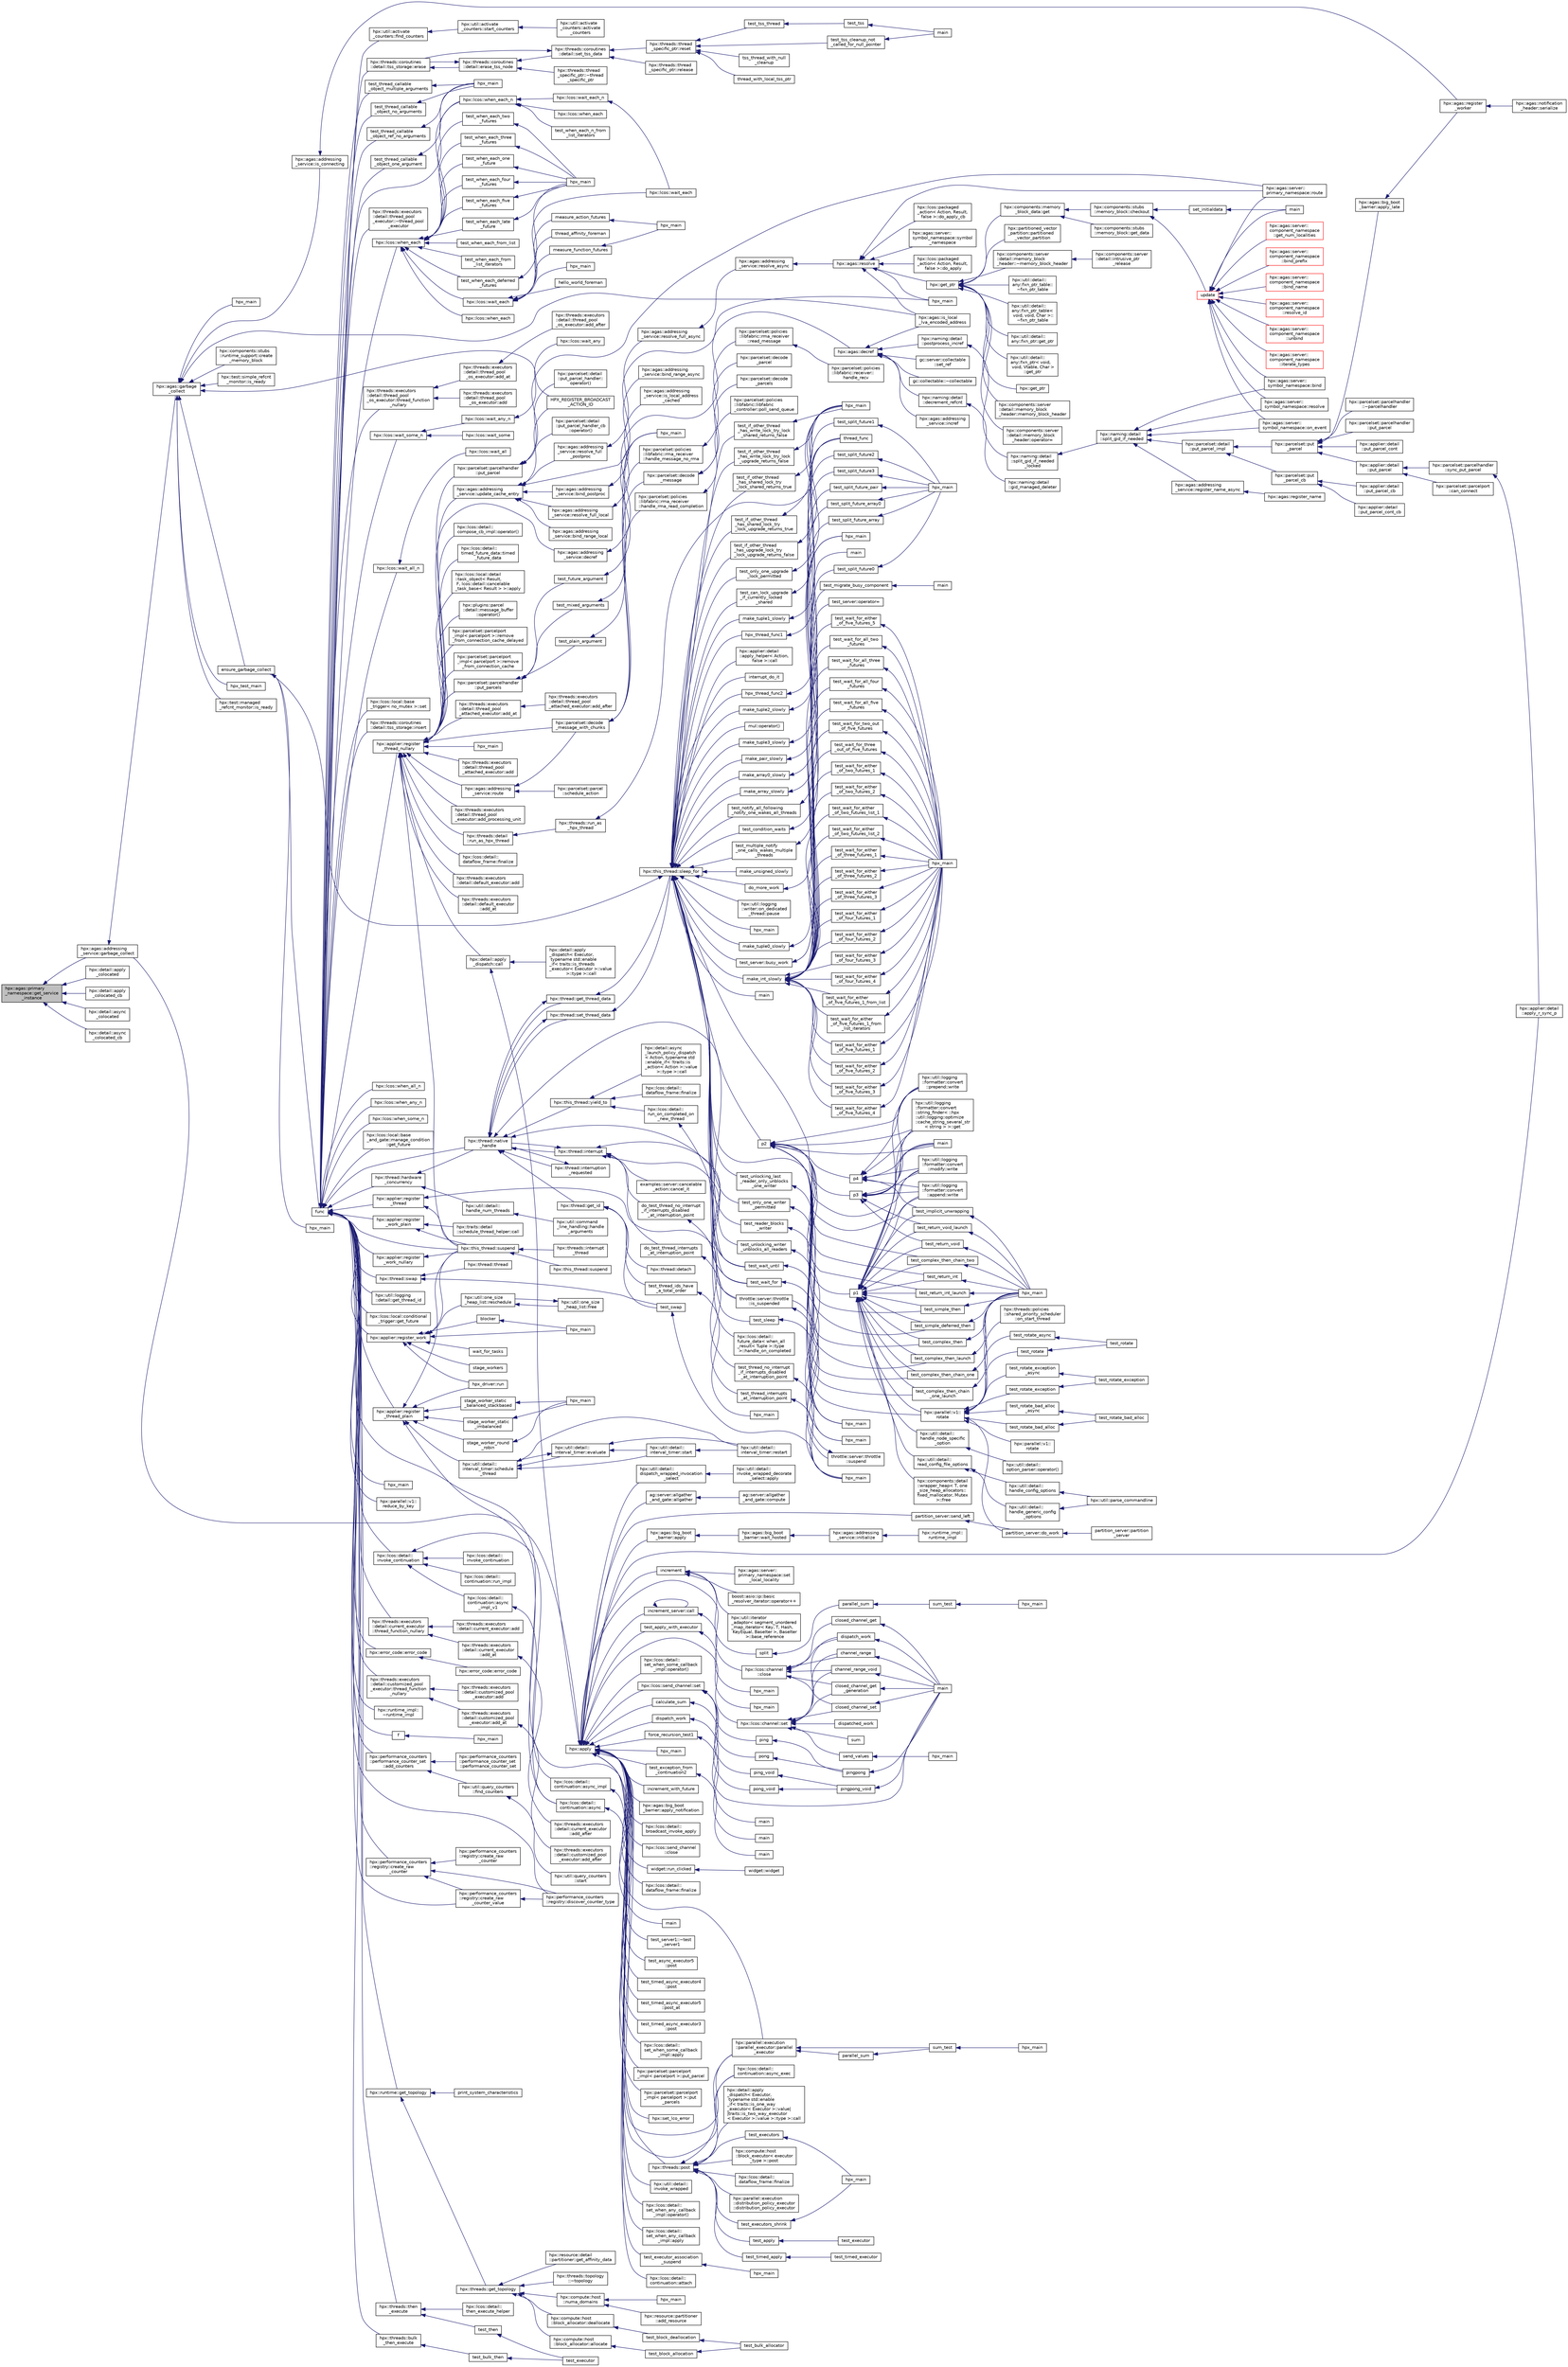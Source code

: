 digraph "hpx::agas::primary_namespace::get_service_instance"
{
  edge [fontname="Helvetica",fontsize="10",labelfontname="Helvetica",labelfontsize="10"];
  node [fontname="Helvetica",fontsize="10",shape=record];
  rankdir="LR";
  Node231 [label="hpx::agas::primary\l_namespace::get_service\l_instance",height=0.2,width=0.4,color="black", fillcolor="grey75", style="filled", fontcolor="black"];
  Node231 -> Node232 [dir="back",color="midnightblue",fontsize="10",style="solid",fontname="Helvetica"];
  Node232 [label="hpx::agas::addressing\l_service::garbage_collect",height=0.2,width=0.4,color="black", fillcolor="white", style="filled",URL="$db/d58/structhpx_1_1agas_1_1addressing__service.html#a87dcae0eacf6e62d5103ebf516d86f63"];
  Node232 -> Node233 [dir="back",color="midnightblue",fontsize="10",style="solid",fontname="Helvetica"];
  Node233 [label="hpx::agas::garbage\l_collect",height=0.2,width=0.4,color="black", fillcolor="white", style="filled",URL="$dc/d54/namespacehpx_1_1agas.html#a951337adc4f9bd6df00a50737468e911"];
  Node233 -> Node234 [dir="back",color="midnightblue",fontsize="10",style="solid",fontname="Helvetica"];
  Node234 [label="hpx::agas::addressing\l_service::is_connecting",height=0.2,width=0.4,color="black", fillcolor="white", style="filled",URL="$db/d58/structhpx_1_1agas_1_1addressing__service.html#a0155cfd6dbb903623ae403c6f53b86c3",tooltip="Returns whether this addressing_service is connecting to a running application. "];
  Node234 -> Node235 [dir="back",color="midnightblue",fontsize="10",style="solid",fontname="Helvetica"];
  Node235 [label="hpx::agas::register\l_worker",height=0.2,width=0.4,color="black", fillcolor="white", style="filled",URL="$dc/d54/namespacehpx_1_1agas.html#a3c98dc053a97fca0f3f3b5719d9f8336"];
  Node235 -> Node236 [dir="back",color="midnightblue",fontsize="10",style="solid",fontname="Helvetica"];
  Node236 [label="hpx::agas::notification\l_header::serialize",height=0.2,width=0.4,color="black", fillcolor="white", style="filled",URL="$de/dae/structhpx_1_1agas_1_1notification__header.html#aa028cf0e80baf9259523c340c4568634"];
  Node233 -> Node237 [dir="back",color="midnightblue",fontsize="10",style="solid",fontname="Helvetica"];
  Node237 [label="hpx_test_main",height=0.2,width=0.4,color="black", fillcolor="white", style="filled",URL="$d6/d80/credit__exhaustion_8cpp.html#a9a1c75cfa4bc8637fb9e22dfdca0891a"];
  Node233 -> Node238 [dir="back",color="midnightblue",fontsize="10",style="solid",fontname="Helvetica"];
  Node238 [label="ensure_garbage_collect",height=0.2,width=0.4,color="black", fillcolor="white", style="filled",URL="$d8/dfd/id__type__ref__counting__1032_8cpp.html#a5264b94bf7c262ac0e521fb290d476d5"];
  Node238 -> Node239 [dir="back",color="midnightblue",fontsize="10",style="solid",fontname="Helvetica"];
  Node239 [label="func",height=0.2,width=0.4,color="black", fillcolor="white", style="filled",URL="$d8/dfd/id__type__ref__counting__1032_8cpp.html#ab811b86ea5107ffb3351fcaa29d2c652"];
  Node239 -> Node240 [dir="back",color="midnightblue",fontsize="10",style="solid",fontname="Helvetica"];
  Node240 [label="hpx::util::activate\l_counters::find_counters",height=0.2,width=0.4,color="black", fillcolor="white", style="filled",URL="$d9/d0b/classhpx_1_1util_1_1activate__counters.html#a797f766dd5e2416f54a5a91b267bedd4"];
  Node240 -> Node241 [dir="back",color="midnightblue",fontsize="10",style="solid",fontname="Helvetica"];
  Node241 [label="hpx::util::activate\l_counters::start_counters",height=0.2,width=0.4,color="black", fillcolor="white", style="filled",URL="$d9/d0b/classhpx_1_1util_1_1activate__counters.html#af2193bbb81054707baea1f8f19d63ddf"];
  Node241 -> Node242 [dir="back",color="midnightblue",fontsize="10",style="solid",fontname="Helvetica"];
  Node242 [label="hpx::util::activate\l_counters::activate\l_counters",height=0.2,width=0.4,color="black", fillcolor="white", style="filled",URL="$d9/d0b/classhpx_1_1util_1_1activate__counters.html#a58030114fe706c120ec4d6d793da25d7"];
  Node239 -> Node243 [dir="back",color="midnightblue",fontsize="10",style="solid",fontname="Helvetica"];
  Node243 [label="hpx::lcos::local::base\l_and_gate::manage_condition\l::get_future",height=0.2,width=0.4,color="black", fillcolor="white", style="filled",URL="$d2/d39/structhpx_1_1lcos_1_1local_1_1base__and__gate_1_1manage__condition.html#ac4f65bf84421c3d2e1e40e986d8d8e62"];
  Node239 -> Node244 [dir="back",color="midnightblue",fontsize="10",style="solid",fontname="Helvetica"];
  Node244 [label="hpx::applier::register\l_thread_nullary",height=0.2,width=0.4,color="black", fillcolor="white", style="filled",URL="$d8/dcb/namespacehpx_1_1applier.html#a401cd1145927e58d74d1eb52aaccd936"];
  Node244 -> Node245 [dir="back",color="midnightblue",fontsize="10",style="solid",fontname="Helvetica"];
  Node245 [label="hpx::agas::addressing\l_service::route",height=0.2,width=0.4,color="black", fillcolor="white", style="filled",URL="$db/d58/structhpx_1_1agas_1_1addressing__service.html#a7ba78aaaea353576c92e10899bbbb471",tooltip="Route the given parcel to the appropriate AGAS service instance. "];
  Node245 -> Node246 [dir="back",color="midnightblue",fontsize="10",style="solid",fontname="Helvetica"];
  Node246 [label="hpx::parcelset::decode\l_message_with_chunks",height=0.2,width=0.4,color="black", fillcolor="white", style="filled",URL="$d4/d41/namespacehpx_1_1parcelset.html#abb7d99e0c8aaa983f0851d9c5d4e78bf"];
  Node246 -> Node247 [dir="back",color="midnightblue",fontsize="10",style="solid",fontname="Helvetica"];
  Node247 [label="hpx::parcelset::decode\l_message",height=0.2,width=0.4,color="black", fillcolor="white", style="filled",URL="$d4/d41/namespacehpx_1_1parcelset.html#ab5f27461c52dbbfeab29fe8a37986faa"];
  Node247 -> Node248 [dir="back",color="midnightblue",fontsize="10",style="solid",fontname="Helvetica"];
  Node248 [label="hpx::parcelset::decode\l_parcel",height=0.2,width=0.4,color="black", fillcolor="white", style="filled",URL="$d4/d41/namespacehpx_1_1parcelset.html#a0199ca3fa04e8fa08c9e6b9eec41ebb5"];
  Node247 -> Node249 [dir="back",color="midnightblue",fontsize="10",style="solid",fontname="Helvetica"];
  Node249 [label="hpx::parcelset::decode\l_parcels",height=0.2,width=0.4,color="black", fillcolor="white", style="filled",URL="$d4/d41/namespacehpx_1_1parcelset.html#aa7b4acdaa73e95824f4406d316551b51"];
  Node246 -> Node250 [dir="back",color="midnightblue",fontsize="10",style="solid",fontname="Helvetica"];
  Node250 [label="hpx::parcelset::policies\l::libfabric::rma_receiver\l::handle_message_no_rma",height=0.2,width=0.4,color="black", fillcolor="white", style="filled",URL="$d4/d56/structhpx_1_1parcelset_1_1policies_1_1libfabric_1_1rma__receiver.html#a9ee3082ad51ee63cf85049b8126580f0"];
  Node250 -> Node251 [dir="back",color="midnightblue",fontsize="10",style="solid",fontname="Helvetica"];
  Node251 [label="hpx::parcelset::policies\l::libfabric::rma_receiver\l::read_message",height=0.2,width=0.4,color="black", fillcolor="white", style="filled",URL="$d4/d56/structhpx_1_1parcelset_1_1policies_1_1libfabric_1_1rma__receiver.html#a687e3e9569a57b6bd48220ecd7ef2394"];
  Node251 -> Node252 [dir="back",color="midnightblue",fontsize="10",style="solid",fontname="Helvetica"];
  Node252 [label="hpx::parcelset::policies\l::libfabric::receiver::\lhandle_recv",height=0.2,width=0.4,color="black", fillcolor="white", style="filled",URL="$d9/df5/structhpx_1_1parcelset_1_1policies_1_1libfabric_1_1receiver.html#ae18eac5b1593bc79ba31cf828177d611"];
  Node246 -> Node253 [dir="back",color="midnightblue",fontsize="10",style="solid",fontname="Helvetica"];
  Node253 [label="hpx::parcelset::policies\l::libfabric::rma_receiver\l::handle_rma_read_completion",height=0.2,width=0.4,color="black", fillcolor="white", style="filled",URL="$d4/d56/structhpx_1_1parcelset_1_1policies_1_1libfabric_1_1rma__receiver.html#a77182bc65fb4dd0fc0737d87bec05a72"];
  Node253 -> Node254 [dir="back",color="midnightblue",fontsize="10",style="solid",fontname="Helvetica"];
  Node254 [label="hpx::parcelset::policies\l::libfabric::libfabric\l_controller::poll_send_queue",height=0.2,width=0.4,color="black", fillcolor="white", style="filled",URL="$db/d9f/classhpx_1_1parcelset_1_1policies_1_1libfabric_1_1libfabric__controller.html#afaa02e122be1ea6800a245af7b3a9cf8"];
  Node245 -> Node255 [dir="back",color="midnightblue",fontsize="10",style="solid",fontname="Helvetica"];
  Node255 [label="hpx::parcelset::parcel\l::schedule_action",height=0.2,width=0.4,color="black", fillcolor="white", style="filled",URL="$d7/d11/classhpx_1_1parcelset_1_1parcel.html#a48b0c65d702bd4b1c4234de252246eb5"];
  Node244 -> Node256 [dir="back",color="midnightblue",fontsize="10",style="solid",fontname="Helvetica"];
  Node256 [label="hpx::agas::addressing\l_service::decref",height=0.2,width=0.4,color="black", fillcolor="white", style="filled",URL="$db/d58/structhpx_1_1agas_1_1addressing__service.html#a0f18342491c8f0398bc0747a0634658b",tooltip="Decrement the global reference count for the given id. "];
  Node256 -> Node257 [dir="back",color="midnightblue",fontsize="10",style="solid",fontname="Helvetica"];
  Node257 [label="hpx::agas::decref",height=0.2,width=0.4,color="black", fillcolor="white", style="filled",URL="$dc/d54/namespacehpx_1_1agas.html#a08f10ad4320050773ecaf08b7ad1ad3e"];
  Node257 -> Node258 [dir="back",color="midnightblue",fontsize="10",style="solid",fontname="Helvetica"];
  Node258 [label="hpx::agas::addressing\l_service::incref",height=0.2,width=0.4,color="black", fillcolor="white", style="filled",URL="$db/d58/structhpx_1_1agas_1_1addressing__service.html#a77add8ef493b3ff577876bbbde8b2ead"];
  Node257 -> Node259 [dir="back",color="midnightblue",fontsize="10",style="solid",fontname="Helvetica"];
  Node259 [label="hpx::agas::is_local\l_lva_encoded_address",height=0.2,width=0.4,color="black", fillcolor="white", style="filled",URL="$dc/d54/namespacehpx_1_1agas.html#abb5e5584ed3b536ace8e3f58415e24c2"];
  Node257 -> Node260 [dir="back",color="midnightblue",fontsize="10",style="solid",fontname="Helvetica"];
  Node260 [label="gc::server::collectable\l::set_ref",height=0.2,width=0.4,color="black", fillcolor="white", style="filled",URL="$da/d76/structgc_1_1server_1_1collectable.html#a8e123e39f5a85da593dc15b5f872748d"];
  Node257 -> Node261 [dir="back",color="midnightblue",fontsize="10",style="solid",fontname="Helvetica"];
  Node261 [label="gc::collectable::~collectable",height=0.2,width=0.4,color="black", fillcolor="white", style="filled",URL="$da/d23/structgc_1_1collectable.html#aa3ac1547c0889e84cc088090dafcad1e"];
  Node257 -> Node262 [dir="back",color="midnightblue",fontsize="10",style="solid",fontname="Helvetica"];
  Node262 [label="hpx::naming::detail\l::decrement_refcnt",height=0.2,width=0.4,color="black", fillcolor="white", style="filled",URL="$d5/d18/namespacehpx_1_1naming_1_1detail.html#a63ddb380473bdb8a186686ffe718b6e2"];
  Node262 -> Node263 [dir="back",color="midnightblue",fontsize="10",style="solid",fontname="Helvetica"];
  Node263 [label="hpx::naming::detail\l::gid_managed_deleter",height=0.2,width=0.4,color="black", fillcolor="white", style="filled",URL="$d5/d18/namespacehpx_1_1naming_1_1detail.html#a4a5ba88a0340322e30f2d7b160a4568f"];
  Node257 -> Node264 [dir="back",color="midnightblue",fontsize="10",style="solid",fontname="Helvetica"];
  Node264 [label="hpx::naming::detail\l::postprocess_incref",height=0.2,width=0.4,color="black", fillcolor="white", style="filled",URL="$d5/d18/namespacehpx_1_1naming_1_1detail.html#a9d2708b2b1a4087d64195137b077ef1d"];
  Node264 -> Node265 [dir="back",color="midnightblue",fontsize="10",style="solid",fontname="Helvetica"];
  Node265 [label="hpx::naming::detail\l::split_gid_if_needed\l_locked",height=0.2,width=0.4,color="black", fillcolor="white", style="filled",URL="$d5/d18/namespacehpx_1_1naming_1_1detail.html#a8a41d874bb719f702a76d483293d9d56"];
  Node265 -> Node266 [dir="back",color="midnightblue",fontsize="10",style="solid",fontname="Helvetica"];
  Node266 [label="hpx::naming::detail\l::split_gid_if_needed",height=0.2,width=0.4,color="black", fillcolor="white", style="filled",URL="$d5/d18/namespacehpx_1_1naming_1_1detail.html#a106949fcb9087fb6bdca67d048d6568f"];
  Node266 -> Node267 [dir="back",color="midnightblue",fontsize="10",style="solid",fontname="Helvetica"];
  Node267 [label="hpx::agas::addressing\l_service::register_name_async",height=0.2,width=0.4,color="black", fillcolor="white", style="filled",URL="$db/d58/structhpx_1_1agas_1_1addressing__service.html#adfd0ce835927a3c0396b6fc9e9fbb3cf"];
  Node267 -> Node268 [dir="back",color="midnightblue",fontsize="10",style="solid",fontname="Helvetica"];
  Node268 [label="hpx::agas::register_name",height=0.2,width=0.4,color="black", fillcolor="white", style="filled",URL="$dc/d54/namespacehpx_1_1agas.html#adc43905ef74ad9948375f3948b64fc2f"];
  Node266 -> Node269 [dir="back",color="midnightblue",fontsize="10",style="solid",fontname="Helvetica"];
  Node269 [label="hpx::parcelset::detail\l::put_parcel_impl",height=0.2,width=0.4,color="black", fillcolor="white", style="filled",URL="$dc/d4e/namespacehpx_1_1parcelset_1_1detail.html#a0dfe29365976960c7f5db6388e8ce603"];
  Node269 -> Node270 [dir="back",color="midnightblue",fontsize="10",style="solid",fontname="Helvetica"];
  Node270 [label="hpx::parcelset::put\l_parcel",height=0.2,width=0.4,color="black", fillcolor="white", style="filled",URL="$d4/d41/namespacehpx_1_1parcelset.html#a53a9f5c6cf260dc8d06d194c96182b65"];
  Node270 -> Node271 [dir="back",color="midnightblue",fontsize="10",style="solid",fontname="Helvetica"];
  Node271 [label="hpx::applier::detail\l::put_parcel",height=0.2,width=0.4,color="black", fillcolor="white", style="filled",URL="$d1/d2a/namespacehpx_1_1applier_1_1detail.html#a4d568b8071bb894a09fabfba232c2663"];
  Node271 -> Node272 [dir="back",color="midnightblue",fontsize="10",style="solid",fontname="Helvetica"];
  Node272 [label="hpx::parcelset::parcelhandler\l::sync_put_parcel",height=0.2,width=0.4,color="black", fillcolor="white", style="filled",URL="$d4/d2f/classhpx_1_1parcelset_1_1parcelhandler.html#ad478f8b244ec822fcbcb84aa67b17497"];
  Node272 -> Node273 [dir="back",color="midnightblue",fontsize="10",style="solid",fontname="Helvetica"];
  Node273 [label="hpx::applier::detail\l::apply_r_sync_p",height=0.2,width=0.4,color="black", fillcolor="white", style="filled",URL="$d1/d2a/namespacehpx_1_1applier_1_1detail.html#ab69485311adeb590afa621a4b4be595d"];
  Node271 -> Node274 [dir="back",color="midnightblue",fontsize="10",style="solid",fontname="Helvetica"];
  Node274 [label="hpx::parcelset::parcelport\l::can_connect",height=0.2,width=0.4,color="black", fillcolor="white", style="filled",URL="$d9/d67/classhpx_1_1parcelset_1_1parcelport.html#a68bd6750625124e4de6309e74283a767"];
  Node270 -> Node275 [dir="back",color="midnightblue",fontsize="10",style="solid",fontname="Helvetica"];
  Node275 [label="hpx::applier::detail\l::put_parcel_cont",height=0.2,width=0.4,color="black", fillcolor="white", style="filled",URL="$d1/d2a/namespacehpx_1_1applier_1_1detail.html#aa5119ce6a8f642d2bacf23dc42ade0f9"];
  Node270 -> Node276 [dir="back",color="midnightblue",fontsize="10",style="solid",fontname="Helvetica"];
  Node276 [label="hpx::agas::big_boot\l_barrier::apply_late",height=0.2,width=0.4,color="black", fillcolor="white", style="filled",URL="$d8/db6/structhpx_1_1agas_1_1big__boot__barrier.html#a9148a04a25bea5a37d77b3ff20e1ebfb"];
  Node276 -> Node235 [dir="back",color="midnightblue",fontsize="10",style="solid",fontname="Helvetica"];
  Node270 -> Node277 [dir="back",color="midnightblue",fontsize="10",style="solid",fontname="Helvetica"];
  Node277 [label="hpx::parcelset::parcelhandler\l::~parcelhandler",height=0.2,width=0.4,color="black", fillcolor="white", style="filled",URL="$d4/d2f/classhpx_1_1parcelset_1_1parcelhandler.html#a938c1c4259b1be845dc0197465969a17"];
  Node270 -> Node278 [dir="back",color="midnightblue",fontsize="10",style="solid",fontname="Helvetica"];
  Node278 [label="hpx::parcelset::parcelhandler\l::put_parcel",height=0.2,width=0.4,color="black", fillcolor="white", style="filled",URL="$d4/d2f/classhpx_1_1parcelset_1_1parcelhandler.html#aad45344f98c3f15456325c7270ae5ade"];
  Node269 -> Node279 [dir="back",color="midnightblue",fontsize="10",style="solid",fontname="Helvetica"];
  Node279 [label="hpx::parcelset::put\l_parcel_cb",height=0.2,width=0.4,color="black", fillcolor="white", style="filled",URL="$d4/d41/namespacehpx_1_1parcelset.html#a44a60f48094a44cbb7f52b7807dc56ff"];
  Node279 -> Node280 [dir="back",color="midnightblue",fontsize="10",style="solid",fontname="Helvetica"];
  Node280 [label="hpx::applier::detail\l::put_parcel_cb",height=0.2,width=0.4,color="black", fillcolor="white", style="filled",URL="$d1/d2a/namespacehpx_1_1applier_1_1detail.html#a96b7471f7a59fa4d3d298e562507c339"];
  Node279 -> Node281 [dir="back",color="midnightblue",fontsize="10",style="solid",fontname="Helvetica"];
  Node281 [label="hpx::applier::detail\l::put_parcel_cont_cb",height=0.2,width=0.4,color="black", fillcolor="white", style="filled",URL="$d1/d2a/namespacehpx_1_1applier_1_1detail.html#acb5d7569cd53998c51e4b48f09d62e83"];
  Node266 -> Node282 [dir="back",color="midnightblue",fontsize="10",style="solid",fontname="Helvetica"];
  Node282 [label="hpx::agas::server::\lsymbol_namespace::bind",height=0.2,width=0.4,color="black", fillcolor="white", style="filled",URL="$dc/da6/structhpx_1_1agas_1_1server_1_1symbol__namespace.html#a229ead0876ac8c5754793a2ca68de559"];
  Node266 -> Node283 [dir="back",color="midnightblue",fontsize="10",style="solid",fontname="Helvetica"];
  Node283 [label="hpx::agas::server::\lsymbol_namespace::resolve",height=0.2,width=0.4,color="black", fillcolor="white", style="filled",URL="$dc/da6/structhpx_1_1agas_1_1server_1_1symbol__namespace.html#aec3fc24e40dc96142eb77537945e92d5"];
  Node266 -> Node284 [dir="back",color="midnightblue",fontsize="10",style="solid",fontname="Helvetica"];
  Node284 [label="hpx::agas::server::\lsymbol_namespace::on_event",height=0.2,width=0.4,color="black", fillcolor="white", style="filled",URL="$dc/da6/structhpx_1_1agas_1_1server_1_1symbol__namespace.html#abbfcf18e8d40612e4fa618a39a2fc492"];
  Node244 -> Node285 [dir="back",color="midnightblue",fontsize="10",style="solid",fontname="Helvetica"];
  Node285 [label="hpx::agas::addressing\l_service::update_cache_entry",height=0.2,width=0.4,color="black", fillcolor="white", style="filled",URL="$db/d58/structhpx_1_1agas_1_1addressing__service.html#ab49f7530592fc5c804c94720b8ffd61d"];
  Node285 -> Node286 [dir="back",color="midnightblue",fontsize="10",style="solid",fontname="Helvetica"];
  Node286 [label="hpx::agas::addressing\l_service::bind_range_local",height=0.2,width=0.4,color="black", fillcolor="white", style="filled",URL="$db/d58/structhpx_1_1agas_1_1addressing__service.html#ab1d0ff454f580a5082a9b5d25b4f06fd",tooltip="Bind unique range of global ids to given base address. "];
  Node285 -> Node287 [dir="back",color="midnightblue",fontsize="10",style="solid",fontname="Helvetica"];
  Node287 [label="hpx::agas::addressing\l_service::bind_postproc",height=0.2,width=0.4,color="black", fillcolor="white", style="filled",URL="$db/d58/structhpx_1_1agas_1_1addressing__service.html#ae6f42662e19483b27cbf2e2779104b6c"];
  Node287 -> Node288 [dir="back",color="midnightblue",fontsize="10",style="solid",fontname="Helvetica"];
  Node288 [label="hpx::agas::addressing\l_service::bind_range_async",height=0.2,width=0.4,color="black", fillcolor="white", style="filled",URL="$db/d58/structhpx_1_1agas_1_1addressing__service.html#ad125f48a33347da6ab20c84f57822af7"];
  Node285 -> Node289 [dir="back",color="midnightblue",fontsize="10",style="solid",fontname="Helvetica"];
  Node289 [label="hpx::agas::addressing\l_service::resolve_full_local",height=0.2,width=0.4,color="black", fillcolor="white", style="filled",URL="$db/d58/structhpx_1_1agas_1_1addressing__service.html#af089b92023be321f1e101f8666f79d56"];
  Node289 -> Node290 [dir="back",color="midnightblue",fontsize="10",style="solid",fontname="Helvetica"];
  Node290 [label="hpx::agas::addressing\l_service::is_local_address\l_cached",height=0.2,width=0.4,color="black", fillcolor="white", style="filled",URL="$db/d58/structhpx_1_1agas_1_1addressing__service.html#ac22315a71f47927a730953d44c01e119"];
  Node285 -> Node291 [dir="back",color="midnightblue",fontsize="10",style="solid",fontname="Helvetica"];
  Node291 [label="hpx::agas::addressing\l_service::resolve_full\l_postproc",height=0.2,width=0.4,color="black", fillcolor="white", style="filled",URL="$db/d58/structhpx_1_1agas_1_1addressing__service.html#a9adf9683a9e200a15224e7c04f8d6339"];
  Node291 -> Node292 [dir="back",color="midnightblue",fontsize="10",style="solid",fontname="Helvetica"];
  Node292 [label="hpx::agas::addressing\l_service::resolve_full_async",height=0.2,width=0.4,color="black", fillcolor="white", style="filled",URL="$db/d58/structhpx_1_1agas_1_1addressing__service.html#af678e6288e0f302b9c96b813a8e660ef"];
  Node292 -> Node293 [dir="back",color="midnightblue",fontsize="10",style="solid",fontname="Helvetica"];
  Node293 [label="hpx::agas::addressing\l_service::resolve_async",height=0.2,width=0.4,color="black", fillcolor="white", style="filled",URL="$db/d58/structhpx_1_1agas_1_1addressing__service.html#a3344990e7d5c255f51bf89a8fb2828eb"];
  Node293 -> Node294 [dir="back",color="midnightblue",fontsize="10",style="solid",fontname="Helvetica"];
  Node294 [label="hpx::agas::resolve",height=0.2,width=0.4,color="black", fillcolor="white", style="filled",URL="$dc/d54/namespacehpx_1_1agas.html#aa3252ce39fbc229439bb0d85875b01fb"];
  Node294 -> Node295 [dir="back",color="midnightblue",fontsize="10",style="solid",fontname="Helvetica"];
  Node295 [label="hpx::get_ptr",height=0.2,width=0.4,color="black", fillcolor="white", style="filled",URL="$d8/d83/namespacehpx.html#aeb814737de830a2e8e340ca052d5ebfa",tooltip="Returns a future referring to the pointer to the underlying memory of a component. "];
  Node295 -> Node296 [dir="back",color="midnightblue",fontsize="10",style="solid",fontname="Helvetica"];
  Node296 [label="hpx::util::detail::\lany::fxn_ptr_table::\l~fxn_ptr_table",height=0.2,width=0.4,color="black", fillcolor="white", style="filled",URL="$d4/d23/structhpx_1_1util_1_1detail_1_1any_1_1fxn__ptr__table.html#abec0243c15a22c17b416628b8de59111"];
  Node295 -> Node297 [dir="back",color="midnightblue",fontsize="10",style="solid",fontname="Helvetica"];
  Node297 [label="hpx::util::detail::\lany::fxn_ptr_table\<\l void, void, Char \>::\l~fxn_ptr_table",height=0.2,width=0.4,color="black", fillcolor="white", style="filled",URL="$d3/d8f/structhpx_1_1util_1_1detail_1_1any_1_1fxn__ptr__table_3_01void_00_01void_00_01_char_01_4.html#aa98a639e98218646776adc0f4d0c4f68"];
  Node295 -> Node298 [dir="back",color="midnightblue",fontsize="10",style="solid",fontname="Helvetica"];
  Node298 [label="hpx::util::detail::\lany::fxn_ptr::get_ptr",height=0.2,width=0.4,color="black", fillcolor="white", style="filled",URL="$d7/dcb/structhpx_1_1util_1_1detail_1_1any_1_1fxn__ptr.html#a43d78a2ab4dd4b2149f361b38eeac853"];
  Node295 -> Node299 [dir="back",color="midnightblue",fontsize="10",style="solid",fontname="Helvetica"];
  Node299 [label="hpx::util::detail::\lany::fxn_ptr\< void,\l void, Vtable, Char \>\l::get_ptr",height=0.2,width=0.4,color="black", fillcolor="white", style="filled",URL="$d4/dfd/structhpx_1_1util_1_1detail_1_1any_1_1fxn__ptr_3_01void_00_01void_00_01_vtable_00_01_char_01_4.html#a92b4217797102bca7f9ebe903be1cbbe"];
  Node295 -> Node300 [dir="back",color="midnightblue",fontsize="10",style="solid",fontname="Helvetica"];
  Node300 [label="hpx::get_ptr",height=0.2,width=0.4,color="black", fillcolor="white", style="filled",URL="$d8/d83/namespacehpx.html#a488c36e8791a0f000ffce5ce86994602",tooltip="Returns a future referring to the pointer to the underlying memory of a component. "];
  Node295 -> Node301 [dir="back",color="midnightblue",fontsize="10",style="solid",fontname="Helvetica"];
  Node301 [label="hpx::components::server\l::detail::memory_block\l_header::memory_block_header",height=0.2,width=0.4,color="black", fillcolor="white", style="filled",URL="$d7/d1b/classhpx_1_1components_1_1server_1_1detail_1_1memory__block__header.html#aed5e8cf63bf5845d4e1e6d24c5ff36fe"];
  Node295 -> Node302 [dir="back",color="midnightblue",fontsize="10",style="solid",fontname="Helvetica"];
  Node302 [label="hpx::components::server\l::detail::memory_block\l_header::~memory_block_header",height=0.2,width=0.4,color="black", fillcolor="white", style="filled",URL="$d7/d1b/classhpx_1_1components_1_1server_1_1detail_1_1memory__block__header.html#a64944da9256f10c75be3c4683f978314"];
  Node302 -> Node303 [dir="back",color="midnightblue",fontsize="10",style="solid",fontname="Helvetica"];
  Node303 [label="hpx::components::server\l::detail::intrusive_ptr\l_release",height=0.2,width=0.4,color="black", fillcolor="white", style="filled",URL="$d8/d25/namespacehpx_1_1components_1_1server_1_1detail.html#a17d9da126dd7a005fe03586fc75ca180"];
  Node295 -> Node304 [dir="back",color="midnightblue",fontsize="10",style="solid",fontname="Helvetica"];
  Node304 [label="hpx::components::server\l::detail::memory_block\l_header::operator=",height=0.2,width=0.4,color="black", fillcolor="white", style="filled",URL="$d7/d1b/classhpx_1_1components_1_1server_1_1detail_1_1memory__block__header.html#a9f0f60ded060c5333875f47c4d36df16"];
  Node295 -> Node305 [dir="back",color="midnightblue",fontsize="10",style="solid",fontname="Helvetica"];
  Node305 [label="hpx::components::memory\l_block_data::get",height=0.2,width=0.4,color="black", fillcolor="white", style="filled",URL="$d5/d76/classhpx_1_1components_1_1memory__block__data.html#a97ce2f01b730d8d90d329c1642fc0b28"];
  Node305 -> Node306 [dir="back",color="midnightblue",fontsize="10",style="solid",fontname="Helvetica"];
  Node306 [label="hpx::components::stubs\l::memory_block::get_data",height=0.2,width=0.4,color="black", fillcolor="white", style="filled",URL="$d2/d46/structhpx_1_1components_1_1stubs_1_1memory__block.html#ac16c7812886244945987a05d7cb9b6e2"];
  Node305 -> Node307 [dir="back",color="midnightblue",fontsize="10",style="solid",fontname="Helvetica"];
  Node307 [label="hpx::components::stubs\l::memory_block::checkout",height=0.2,width=0.4,color="black", fillcolor="white", style="filled",URL="$d2/d46/structhpx_1_1components_1_1stubs_1_1memory__block.html#a37128bbb38e0ee31010f3d06d6de4e66"];
  Node307 -> Node308 [dir="back",color="midnightblue",fontsize="10",style="solid",fontname="Helvetica"];
  Node308 [label="set_initialdata",height=0.2,width=0.4,color="black", fillcolor="white", style="filled",URL="$d7/d8b/non__atomic__rma_8cpp.html#a8088a219b6b7da870545f4ec73f80930"];
  Node308 -> Node309 [dir="back",color="midnightblue",fontsize="10",style="solid",fontname="Helvetica"];
  Node309 [label="main",height=0.2,width=0.4,color="black", fillcolor="white", style="filled",URL="$d7/d8b/non__atomic__rma_8cpp.html#a0ddf1224851353fc92bfbff6f499fa97"];
  Node307 -> Node310 [dir="back",color="midnightblue",fontsize="10",style="solid",fontname="Helvetica"];
  Node310 [label="update",height=0.2,width=0.4,color="red", fillcolor="white", style="filled",URL="$d7/d8b/non__atomic__rma_8cpp.html#a1f6c9aa3449cfad360e892c9c0bb7773"];
  Node310 -> Node311 [dir="back",color="midnightblue",fontsize="10",style="solid",fontname="Helvetica"];
  Node311 [label="hpx::agas::server::\lcomponent_namespace\l::bind_prefix",height=0.2,width=0.4,color="red", fillcolor="white", style="filled",URL="$d4/dc8/structhpx_1_1agas_1_1server_1_1component__namespace.html#aa0f1e073d2837e493bbb13ffd5c06dc7"];
  Node310 -> Node315 [dir="back",color="midnightblue",fontsize="10",style="solid",fontname="Helvetica"];
  Node315 [label="hpx::agas::server::\lcomponent_namespace\l::bind_name",height=0.2,width=0.4,color="red", fillcolor="white", style="filled",URL="$d4/dc8/structhpx_1_1agas_1_1server_1_1component__namespace.html#ac81ad0c6b5a63d0af3299207949b4749"];
  Node310 -> Node317 [dir="back",color="midnightblue",fontsize="10",style="solid",fontname="Helvetica"];
  Node317 [label="hpx::agas::server::\lcomponent_namespace\l::resolve_id",height=0.2,width=0.4,color="red", fillcolor="white", style="filled",URL="$d4/dc8/structhpx_1_1agas_1_1server_1_1component__namespace.html#acee1577d340b0c3af69fea410a97e760"];
  Node310 -> Node319 [dir="back",color="midnightblue",fontsize="10",style="solid",fontname="Helvetica"];
  Node319 [label="hpx::agas::server::\lcomponent_namespace\l::unbind",height=0.2,width=0.4,color="red", fillcolor="white", style="filled",URL="$d4/dc8/structhpx_1_1agas_1_1server_1_1component__namespace.html#a6a1c04b36c3f7c2a61dba64cf586f2b7"];
  Node310 -> Node321 [dir="back",color="midnightblue",fontsize="10",style="solid",fontname="Helvetica"];
  Node321 [label="hpx::agas::server::\lcomponent_namespace\l::iterate_types",height=0.2,width=0.4,color="red", fillcolor="white", style="filled",URL="$d4/dc8/structhpx_1_1agas_1_1server_1_1component__namespace.html#a841f64a9b93bb658091f80fa5019c42c"];
  Node310 -> Node323 [dir="back",color="midnightblue",fontsize="10",style="solid",fontname="Helvetica"];
  Node323 [label="hpx::agas::server::\lcomponent_namespace\l::get_num_localities",height=0.2,width=0.4,color="red", fillcolor="white", style="filled",URL="$d4/dc8/structhpx_1_1agas_1_1server_1_1component__namespace.html#ae4612aa43bf1a3173cc0a17f78593a1f"];
  Node310 -> Node309 [dir="back",color="midnightblue",fontsize="10",style="solid",fontname="Helvetica"];
  Node310 -> Node347 [dir="back",color="midnightblue",fontsize="10",style="solid",fontname="Helvetica"];
  Node347 [label="hpx::agas::server::\lprimary_namespace::route",height=0.2,width=0.4,color="black", fillcolor="white", style="filled",URL="$d7/d3a/structhpx_1_1agas_1_1server_1_1primary__namespace.html#a9037a1baa55fb13097a541bc365f2d0b"];
  Node310 -> Node282 [dir="back",color="midnightblue",fontsize="10",style="solid",fontname="Helvetica"];
  Node310 -> Node283 [dir="back",color="midnightblue",fontsize="10",style="solid",fontname="Helvetica"];
  Node310 -> Node284 [dir="back",color="midnightblue",fontsize="10",style="solid",fontname="Helvetica"];
  Node295 -> Node350 [dir="back",color="midnightblue",fontsize="10",style="solid",fontname="Helvetica"];
  Node350 [label="hpx::partitioned_vector\l_partition::partitioned\l_vector_partition",height=0.2,width=0.4,color="black", fillcolor="white", style="filled",URL="$da/d87/classhpx_1_1partitioned__vector__partition.html#a85078a778fae06c9d51315c2775227c2"];
  Node294 -> Node259 [dir="back",color="midnightblue",fontsize="10",style="solid",fontname="Helvetica"];
  Node294 -> Node351 [dir="back",color="midnightblue",fontsize="10",style="solid",fontname="Helvetica"];
  Node351 [label="hpx_main",height=0.2,width=0.4,color="black", fillcolor="white", style="filled",URL="$d1/d4f/local__address__rebind_8cpp.html#aaf67a3863f19ff7033e239ebb1204fb7"];
  Node294 -> Node352 [dir="back",color="midnightblue",fontsize="10",style="solid",fontname="Helvetica"];
  Node352 [label="hpx::lcos::packaged\l_action\< Action, Result,\l false \>::do_apply",height=0.2,width=0.4,color="black", fillcolor="white", style="filled",URL="$df/da7/classhpx_1_1lcos_1_1packaged__action_3_01_action_00_01_result_00_01false_01_4.html#a7b4b07dc448c4f1e41b2d0dd4db0766d"];
  Node294 -> Node353 [dir="back",color="midnightblue",fontsize="10",style="solid",fontname="Helvetica"];
  Node353 [label="hpx::lcos::packaged\l_action\< Action, Result,\l false \>::do_apply_cb",height=0.2,width=0.4,color="black", fillcolor="white", style="filled",URL="$df/da7/classhpx_1_1lcos_1_1packaged__action_3_01_action_00_01_result_00_01false_01_4.html#ae9e7cb83096eb3fd1b748c39545d66a7"];
  Node294 -> Node347 [dir="back",color="midnightblue",fontsize="10",style="solid",fontname="Helvetica"];
  Node294 -> Node354 [dir="back",color="midnightblue",fontsize="10",style="solid",fontname="Helvetica"];
  Node354 [label="hpx::agas::server::\lsymbol_namespace::symbol\l_namespace",height=0.2,width=0.4,color="black", fillcolor="white", style="filled",URL="$dc/da6/structhpx_1_1agas_1_1server_1_1symbol__namespace.html#a47e93a69f95628011765023a666b6619"];
  Node285 -> Node351 [dir="back",color="midnightblue",fontsize="10",style="solid",fontname="Helvetica"];
  Node285 -> Node355 [dir="back",color="midnightblue",fontsize="10",style="solid",fontname="Helvetica"];
  Node355 [label="HPX_REGISTER_BROADCAST\l_ACTION_ID",height=0.2,width=0.4,color="black", fillcolor="white", style="filled",URL="$de/d5c/runtime__support__server_8cpp.html#a2c7fd60adfab122ae67b173ad73fc706"];
  Node244 -> Node356 [dir="back",color="midnightblue",fontsize="10",style="solid",fontname="Helvetica"];
  Node356 [label="hpx::detail::apply\l_dispatch::call",height=0.2,width=0.4,color="black", fillcolor="white", style="filled",URL="$db/de8/structhpx_1_1detail_1_1apply__dispatch.html#a0755fab16d281e74bcff0f8045be9459"];
  Node356 -> Node357 [dir="back",color="midnightblue",fontsize="10",style="solid",fontname="Helvetica"];
  Node357 [label="hpx::detail::apply\l_dispatch\< Executor,\l typename std::enable\l_if\< traits::is_threads\l_executor\< Executor \>::value\l \>::type \>::call",height=0.2,width=0.4,color="black", fillcolor="white", style="filled",URL="$d2/d36/structhpx_1_1detail_1_1apply__dispatch_3_01_executor_00_01typename_01std_1_1enable__if_3_01traitace0e78b4eed46f7469a5d3012e80024.html#a3cf0ca78ec85af06d8c729e4bd1b8ab4"];
  Node356 -> Node358 [dir="back",color="midnightblue",fontsize="10",style="solid",fontname="Helvetica"];
  Node358 [label="hpx::apply",height=0.2,width=0.4,color="black", fillcolor="white", style="filled",URL="$d8/d83/namespacehpx.html#aa87762f0db0731d385f3fdfdb25d59fc"];
  Node358 -> Node232 [dir="back",color="midnightblue",fontsize="10",style="solid",fontname="Helvetica"];
  Node358 -> Node359 [dir="back",color="midnightblue",fontsize="10",style="solid",fontname="Helvetica"];
  Node359 [label="ag::server::allgather\l_and_gate::allgather",height=0.2,width=0.4,color="black", fillcolor="white", style="filled",URL="$d6/dd2/classag_1_1server_1_1allgather__and__gate.html#a494418627abfc7012f2297a8bea635db"];
  Node359 -> Node360 [dir="back",color="midnightblue",fontsize="10",style="solid",fontname="Helvetica"];
  Node360 [label="ag::server::allgather\l_and_gate::compute",height=0.2,width=0.4,color="black", fillcolor="white", style="filled",URL="$d6/dd2/classag_1_1server_1_1allgather__and__gate.html#a07982151b8c2fa12d2a89152e9896b12"];
  Node358 -> Node273 [dir="back",color="midnightblue",fontsize="10",style="solid",fontname="Helvetica"];
  Node358 -> Node361 [dir="back",color="midnightblue",fontsize="10",style="solid",fontname="Helvetica"];
  Node361 [label="increment",height=0.2,width=0.4,color="black", fillcolor="white", style="filled",URL="$d5/dd3/apply__colocated_8cpp.html#a0587c889321a8e9c6f8b53102c281391"];
  Node361 -> Node362 [dir="back",color="midnightblue",fontsize="10",style="solid",fontname="Helvetica"];
  Node362 [label="boost::asio::ip::basic\l_resolver_iterator::operator++",height=0.2,width=0.4,color="black", fillcolor="white", style="filled",URL="$d5/d86/classboost_1_1asio_1_1ip_1_1basic__resolver__iterator.html#a8d474163b0efb25f329b99e16422ca09",tooltip="Increment operator (prefix). "];
  Node361 -> Node363 [dir="back",color="midnightblue",fontsize="10",style="solid",fontname="Helvetica"];
  Node363 [label="split",height=0.2,width=0.4,color="black", fillcolor="white", style="filled",URL="$d9/dca/created__executor_8cpp.html#a93788ea6faf31003f71a7ef49dbb0ec3"];
  Node363 -> Node364 [dir="back",color="midnightblue",fontsize="10",style="solid",fontname="Helvetica"];
  Node364 [label="parallel_sum",height=0.2,width=0.4,color="black", fillcolor="white", style="filled",URL="$d9/dca/created__executor_8cpp.html#a80274c30da23d7824ffc381645cbcfeb"];
  Node364 -> Node365 [dir="back",color="midnightblue",fontsize="10",style="solid",fontname="Helvetica"];
  Node365 [label="sum_test",height=0.2,width=0.4,color="black", fillcolor="white", style="filled",URL="$d9/dca/created__executor_8cpp.html#a00698497aebbb08ccb1fafc32f2e52a2"];
  Node365 -> Node366 [dir="back",color="midnightblue",fontsize="10",style="solid",fontname="Helvetica"];
  Node366 [label="hpx_main",height=0.2,width=0.4,color="black", fillcolor="white", style="filled",URL="$d9/dca/created__executor_8cpp.html#a4ca51ec94fa82421fc621b58eef7b01c"];
  Node361 -> Node367 [dir="back",color="midnightblue",fontsize="10",style="solid",fontname="Helvetica"];
  Node367 [label="hpx::util::iterator\l_adaptor\< segment_unordered\l_map_iterator\< Key, T, Hash,\l KeyEqual, BaseIter \>, BaseIter\l \>::base_reference",height=0.2,width=0.4,color="black", fillcolor="white", style="filled",URL="$dd/d31/classhpx_1_1util_1_1iterator__adaptor.html#a94fc51756ea35a5e0b1523c242b7fb3c"];
  Node361 -> Node368 [dir="back",color="midnightblue",fontsize="10",style="solid",fontname="Helvetica"];
  Node368 [label="hpx::agas::server::\lprimary_namespace::set\l_local_locality",height=0.2,width=0.4,color="black", fillcolor="white", style="filled",URL="$d7/d3a/structhpx_1_1agas_1_1server_1_1primary__namespace.html#a52d12a1efbe05190fd6592ba971192b6"];
  Node358 -> Node369 [dir="back",color="midnightblue",fontsize="10",style="solid",fontname="Helvetica"];
  Node369 [label="increment_server::call",height=0.2,width=0.4,color="black", fillcolor="white", style="filled",URL="$da/dc6/structincrement__server.html#aeea4aad953d6e2117a1359352013e64e"];
  Node369 -> Node369 [dir="back",color="midnightblue",fontsize="10",style="solid",fontname="Helvetica"];
  Node369 -> Node370 [dir="back",color="midnightblue",fontsize="10",style="solid",fontname="Helvetica"];
  Node370 [label="hpx_main",height=0.2,width=0.4,color="black", fillcolor="white", style="filled",URL="$d9/d40/apply__remote_8cpp.html#aefd26dd818037509b2241068d57e3e1d"];
  Node358 -> Node371 [dir="back",color="midnightblue",fontsize="10",style="solid",fontname="Helvetica"];
  Node371 [label="hpx_main",height=0.2,width=0.4,color="black", fillcolor="white", style="filled",URL="$d5/dd3/apply__colocated_8cpp.html#aefd26dd818037509b2241068d57e3e1d"];
  Node358 -> Node372 [dir="back",color="midnightblue",fontsize="10",style="solid",fontname="Helvetica"];
  Node372 [label="test_apply_with_executor",height=0.2,width=0.4,color="black", fillcolor="white", style="filled",URL="$db/d84/apply__local__executor_8cpp.html#a0c4dc7ef929c2f7eee27a3adcf3e4187"];
  Node372 -> Node373 [dir="back",color="midnightblue",fontsize="10",style="solid",fontname="Helvetica"];
  Node373 [label="hpx_main",height=0.2,width=0.4,color="black", fillcolor="white", style="filled",URL="$db/d84/apply__local__executor_8cpp.html#aefd26dd818037509b2241068d57e3e1d"];
  Node358 -> Node374 [dir="back",color="midnightblue",fontsize="10",style="solid",fontname="Helvetica"];
  Node374 [label="increment_with_future",height=0.2,width=0.4,color="black", fillcolor="white", style="filled",URL="$d9/d40/apply__remote_8cpp.html#a76fb7bfea99241362aae111872c50a48"];
  Node358 -> Node375 [dir="back",color="midnightblue",fontsize="10",style="solid",fontname="Helvetica"];
  Node375 [label="hpx::agas::big_boot\l_barrier::apply_notification",height=0.2,width=0.4,color="black", fillcolor="white", style="filled",URL="$d8/db6/structhpx_1_1agas_1_1big__boot__barrier.html#afb910ba0c616d6b6ce4973ea19f70af6"];
  Node358 -> Node376 [dir="back",color="midnightblue",fontsize="10",style="solid",fontname="Helvetica"];
  Node376 [label="hpx::agas::big_boot\l_barrier::apply",height=0.2,width=0.4,color="black", fillcolor="white", style="filled",URL="$d8/db6/structhpx_1_1agas_1_1big__boot__barrier.html#a1a3c5320dbd8eeea60427d535e189d3c"];
  Node376 -> Node377 [dir="back",color="midnightblue",fontsize="10",style="solid",fontname="Helvetica"];
  Node377 [label="hpx::agas::big_boot\l_barrier::wait_hosted",height=0.2,width=0.4,color="black", fillcolor="white", style="filled",URL="$d8/db6/structhpx_1_1agas_1_1big__boot__barrier.html#af83d97cabe46bfd67841283fece1cb24"];
  Node377 -> Node378 [dir="back",color="midnightblue",fontsize="10",style="solid",fontname="Helvetica"];
  Node378 [label="hpx::agas::addressing\l_service::initialize",height=0.2,width=0.4,color="black", fillcolor="white", style="filled",URL="$db/d58/structhpx_1_1agas_1_1addressing__service.html#afb80dcf683086f9ec1237c81129017d8"];
  Node378 -> Node379 [dir="back",color="midnightblue",fontsize="10",style="solid",fontname="Helvetica"];
  Node379 [label="hpx::runtime_impl::\lruntime_impl",height=0.2,width=0.4,color="black", fillcolor="white", style="filled",URL="$dc/d80/classhpx_1_1runtime__impl.html#a19b55584b2e6b6b4d72ae159fbef0f6e"];
  Node358 -> Node380 [dir="back",color="midnightblue",fontsize="10",style="solid",fontname="Helvetica"];
  Node380 [label="hpx::lcos::detail::\lbroadcast_invoke_apply",height=0.2,width=0.4,color="black", fillcolor="white", style="filled",URL="$d4/d6c/namespacehpx_1_1lcos_1_1detail.html#a56bb7b79ae292db2fe16834c34e69b5d"];
  Node358 -> Node381 [dir="back",color="midnightblue",fontsize="10",style="solid",fontname="Helvetica"];
  Node381 [label="calculate_sum",height=0.2,width=0.4,color="black", fillcolor="white", style="filled",URL="$dd/d5f/channel_8cpp.html#a5ad6c2cb35b94e91d3eae31817c35201"];
  Node381 -> Node382 [dir="back",color="midnightblue",fontsize="10",style="solid",fontname="Helvetica"];
  Node382 [label="main",height=0.2,width=0.4,color="black", fillcolor="white", style="filled",URL="$dd/d5f/channel_8cpp.html#a0ddf1224851353fc92bfbff6f499fa97"];
  Node358 -> Node383 [dir="back",color="midnightblue",fontsize="10",style="solid",fontname="Helvetica"];
  Node383 [label="hpx::lcos::channel::set",height=0.2,width=0.4,color="black", fillcolor="white", style="filled",URL="$db/d40/classhpx_1_1lcos_1_1channel.html#a55b035fb8c7cac0b6f187884f04f8b6a"];
  Node383 -> Node384 [dir="back",color="midnightblue",fontsize="10",style="solid",fontname="Helvetica"];
  Node384 [label="sum",height=0.2,width=0.4,color="black", fillcolor="white", style="filled",URL="$dd/d5f/channel_8cpp.html#a5eb4df851d38dc3016b73d78ec254dfd"];
  Node383 -> Node385 [dir="back",color="midnightblue",fontsize="10",style="solid",fontname="Helvetica"];
  Node385 [label="dispatched_work",height=0.2,width=0.4,color="black", fillcolor="white", style="filled",URL="$dd/d5f/channel_8cpp.html#aa17ab86bf3ca4964c8b4a7d9df1b3b2c"];
  Node383 -> Node386 [dir="back",color="midnightblue",fontsize="10",style="solid",fontname="Helvetica"];
  Node386 [label="dispatch_work",height=0.2,width=0.4,color="black", fillcolor="white", style="filled",URL="$dd/d5f/channel_8cpp.html#a3d606b83e4ff5fddcaf60e1e4724c219"];
  Node386 -> Node382 [dir="back",color="midnightblue",fontsize="10",style="solid",fontname="Helvetica"];
  Node383 -> Node387 [dir="back",color="midnightblue",fontsize="10",style="solid",fontname="Helvetica"];
  Node387 [label="channel_range",height=0.2,width=0.4,color="black", fillcolor="white", style="filled",URL="$dd/d5f/channel_8cpp.html#a38b0840217b66b16fd29fa66bb69bb1e"];
  Node387 -> Node382 [dir="back",color="midnightblue",fontsize="10",style="solid",fontname="Helvetica"];
  Node383 -> Node388 [dir="back",color="midnightblue",fontsize="10",style="solid",fontname="Helvetica"];
  Node388 [label="channel_range_void",height=0.2,width=0.4,color="black", fillcolor="white", style="filled",URL="$dd/d5f/channel_8cpp.html#a3cf409af54af985dbcbcfd63382bad85"];
  Node388 -> Node382 [dir="back",color="midnightblue",fontsize="10",style="solid",fontname="Helvetica"];
  Node383 -> Node389 [dir="back",color="midnightblue",fontsize="10",style="solid",fontname="Helvetica"];
  Node389 [label="closed_channel_get\l_generation",height=0.2,width=0.4,color="black", fillcolor="white", style="filled",URL="$dd/d5f/channel_8cpp.html#a615cc57b47b12d65521e307be7560ca1"];
  Node389 -> Node382 [dir="back",color="midnightblue",fontsize="10",style="solid",fontname="Helvetica"];
  Node383 -> Node390 [dir="back",color="midnightblue",fontsize="10",style="solid",fontname="Helvetica"];
  Node390 [label="closed_channel_set",height=0.2,width=0.4,color="black", fillcolor="white", style="filled",URL="$dd/d5f/channel_8cpp.html#abba54cc420f5b1095c9cb6cf183749c0"];
  Node390 -> Node382 [dir="back",color="midnightblue",fontsize="10",style="solid",fontname="Helvetica"];
  Node383 -> Node391 [dir="back",color="midnightblue",fontsize="10",style="solid",fontname="Helvetica"];
  Node391 [label="send_values",height=0.2,width=0.4,color="black", fillcolor="white", style="filled",URL="$d4/d98/channel__register__as__2722_8cpp.html#ab97c284e1eb1e5056b59dbcf0a1e24fc"];
  Node391 -> Node392 [dir="back",color="midnightblue",fontsize="10",style="solid",fontname="Helvetica"];
  Node392 [label="hpx_main",height=0.2,width=0.4,color="black", fillcolor="white", style="filled",URL="$d4/d98/channel__register__as__2722_8cpp.html#afc586e4a5ccf6171e4b99b32e548416e"];
  Node358 -> Node393 [dir="back",color="midnightblue",fontsize="10",style="solid",fontname="Helvetica"];
  Node393 [label="hpx::lcos::channel\l::close",height=0.2,width=0.4,color="black", fillcolor="white", style="filled",URL="$db/d40/classhpx_1_1lcos_1_1channel.html#a8f81ba812c55c241fd9a8b26f3869b63"];
  Node393 -> Node386 [dir="back",color="midnightblue",fontsize="10",style="solid",fontname="Helvetica"];
  Node393 -> Node387 [dir="back",color="midnightblue",fontsize="10",style="solid",fontname="Helvetica"];
  Node393 -> Node388 [dir="back",color="midnightblue",fontsize="10",style="solid",fontname="Helvetica"];
  Node393 -> Node394 [dir="back",color="midnightblue",fontsize="10",style="solid",fontname="Helvetica"];
  Node394 [label="closed_channel_get",height=0.2,width=0.4,color="black", fillcolor="white", style="filled",URL="$dd/d5f/channel_8cpp.html#a613769bacba4c3e39fac846a58393bff"];
  Node394 -> Node382 [dir="back",color="midnightblue",fontsize="10",style="solid",fontname="Helvetica"];
  Node393 -> Node389 [dir="back",color="midnightblue",fontsize="10",style="solid",fontname="Helvetica"];
  Node393 -> Node390 [dir="back",color="midnightblue",fontsize="10",style="solid",fontname="Helvetica"];
  Node358 -> Node395 [dir="back",color="midnightblue",fontsize="10",style="solid",fontname="Helvetica"];
  Node395 [label="hpx::lcos::send_channel::set",height=0.2,width=0.4,color="black", fillcolor="white", style="filled",URL="$d3/db6/classhpx_1_1lcos_1_1send__channel.html#a2bb7459744739f74593d6a939da8c687"];
  Node395 -> Node396 [dir="back",color="midnightblue",fontsize="10",style="solid",fontname="Helvetica"];
  Node396 [label="ping",height=0.2,width=0.4,color="black", fillcolor="white", style="filled",URL="$dd/d5f/channel_8cpp.html#a31952c316bede27c4018c8419164bd29"];
  Node396 -> Node397 [dir="back",color="midnightblue",fontsize="10",style="solid",fontname="Helvetica"];
  Node397 [label="pingpong",height=0.2,width=0.4,color="black", fillcolor="white", style="filled",URL="$dd/d5f/channel_8cpp.html#a98455318a14c684f23b1b988094d0dd6"];
  Node397 -> Node382 [dir="back",color="midnightblue",fontsize="10",style="solid",fontname="Helvetica"];
  Node395 -> Node398 [dir="back",color="midnightblue",fontsize="10",style="solid",fontname="Helvetica"];
  Node398 [label="pong",height=0.2,width=0.4,color="black", fillcolor="white", style="filled",URL="$dd/d5f/channel_8cpp.html#a3a0a327792f8c51a715f824c2bd3984e"];
  Node398 -> Node397 [dir="back",color="midnightblue",fontsize="10",style="solid",fontname="Helvetica"];
  Node395 -> Node399 [dir="back",color="midnightblue",fontsize="10",style="solid",fontname="Helvetica"];
  Node399 [label="ping_void",height=0.2,width=0.4,color="black", fillcolor="white", style="filled",URL="$dd/d5f/channel_8cpp.html#af5d09b5e4022b8488fda050c31ff36f3"];
  Node399 -> Node400 [dir="back",color="midnightblue",fontsize="10",style="solid",fontname="Helvetica"];
  Node400 [label="pingpong_void",height=0.2,width=0.4,color="black", fillcolor="white", style="filled",URL="$dd/d5f/channel_8cpp.html#a659049f1fa01e349ee95b1e08189a24a"];
  Node400 -> Node382 [dir="back",color="midnightblue",fontsize="10",style="solid",fontname="Helvetica"];
  Node395 -> Node401 [dir="back",color="midnightblue",fontsize="10",style="solid",fontname="Helvetica"];
  Node401 [label="pong_void",height=0.2,width=0.4,color="black", fillcolor="white", style="filled",URL="$dd/d5f/channel_8cpp.html#ad5eceda9b5f308a2772eb6ad9d659249"];
  Node401 -> Node400 [dir="back",color="midnightblue",fontsize="10",style="solid",fontname="Helvetica"];
  Node358 -> Node402 [dir="back",color="midnightblue",fontsize="10",style="solid",fontname="Helvetica"];
  Node402 [label="hpx::lcos::send_channel\l::close",height=0.2,width=0.4,color="black", fillcolor="white", style="filled",URL="$d3/db6/classhpx_1_1lcos_1_1send__channel.html#a96032dd09ae2067a5eb7671344e4424e"];
  Node358 -> Node403 [dir="back",color="midnightblue",fontsize="10",style="solid",fontname="Helvetica"];
  Node403 [label="dispatch_work",height=0.2,width=0.4,color="black", fillcolor="white", style="filled",URL="$d6/d3e/channel__local_8cpp.html#a688b96fcb334cb9bfa783fe7a2e4528d"];
  Node403 -> Node404 [dir="back",color="midnightblue",fontsize="10",style="solid",fontname="Helvetica"];
  Node404 [label="main",height=0.2,width=0.4,color="black", fillcolor="white", style="filled",URL="$d6/d3e/channel__local_8cpp.html#a0ddf1224851353fc92bfbff6f499fa97"];
  Node358 -> Node405 [dir="back",color="midnightblue",fontsize="10",style="solid",fontname="Helvetica"];
  Node405 [label="hpx::lcos::detail::\ldataflow_frame::finalize",height=0.2,width=0.4,color="black", fillcolor="white", style="filled",URL="$db/df7/structhpx_1_1lcos_1_1detail_1_1dataflow__frame.html#a5dcf8f6adb26cb6a1ab7c7a3049646ea"];
  Node358 -> Node406 [dir="back",color="midnightblue",fontsize="10",style="solid",fontname="Helvetica"];
  Node406 [label="force_recursion_test1",height=0.2,width=0.4,color="black", fillcolor="white", style="filled",URL="$d0/d1f/dataflow__recursion__1613_8cpp.html#a8399a40f998e5bbdb789bbc54a1527c9"];
  Node406 -> Node407 [dir="back",color="midnightblue",fontsize="10",style="solid",fontname="Helvetica"];
  Node407 [label="main",height=0.2,width=0.4,color="black", fillcolor="white", style="filled",URL="$d0/d1f/dataflow__recursion__1613_8cpp.html#ae66f6b31b5ad750f1fe042a706a4e3d4"];
  Node358 -> Node408 [dir="back",color="midnightblue",fontsize="10",style="solid",fontname="Helvetica"];
  Node408 [label="test_exception_from\l_continuation2",height=0.2,width=0.4,color="black", fillcolor="white", style="filled",URL="$db/d28/exception__from__continuation__1613_8cpp.html#a098ea6a603da58450d5dde680762f0a7"];
  Node408 -> Node409 [dir="back",color="midnightblue",fontsize="10",style="solid",fontname="Helvetica"];
  Node409 [label="main",height=0.2,width=0.4,color="black", fillcolor="white", style="filled",URL="$db/d28/exception__from__continuation__1613_8cpp.html#ae66f6b31b5ad750f1fe042a706a4e3d4"];
  Node358 -> Node410 [dir="back",color="midnightblue",fontsize="10",style="solid",fontname="Helvetica"];
  Node410 [label="main",height=0.2,width=0.4,color="black", fillcolor="white", style="filled",URL="$dc/dba/fail__compile__const__array__argument_8cpp.html#ae66f6b31b5ad750f1fe042a706a4e3d4"];
  Node358 -> Node411 [dir="back",color="midnightblue",fontsize="10",style="solid",fontname="Helvetica"];
  Node411 [label="test_server1::~test\l_server1",height=0.2,width=0.4,color="black", fillcolor="white", style="filled",URL="$dc/dde/structtest__server1.html#a2a5082fe2b26fe3de61564addd041e25"];
  Node358 -> Node412 [dir="back",color="midnightblue",fontsize="10",style="solid",fontname="Helvetica"];
  Node412 [label="test_async_executor5\l::post",height=0.2,width=0.4,color="black", fillcolor="white", style="filled",URL="$da/d21/structtest__async__executor5.html#a093cc4f726d755a7acb3c73e746c5572"];
  Node358 -> Node413 [dir="back",color="midnightblue",fontsize="10",style="solid",fontname="Helvetica"];
  Node413 [label="test_timed_async_executor4\l::post",height=0.2,width=0.4,color="black", fillcolor="white", style="filled",URL="$d4/d61/structtest__timed__async__executor4.html#a78249af2afb39ed36e8825c4acaf9d1f"];
  Node358 -> Node414 [dir="back",color="midnightblue",fontsize="10",style="solid",fontname="Helvetica"];
  Node414 [label="test_timed_async_executor5\l::post_at",height=0.2,width=0.4,color="black", fillcolor="white", style="filled",URL="$d2/dc6/structtest__timed__async__executor5.html#a5c13be0aaadfc2e8830426da945beca5"];
  Node358 -> Node415 [dir="back",color="midnightblue",fontsize="10",style="solid",fontname="Helvetica"];
  Node415 [label="test_timed_async_executor3\l::post",height=0.2,width=0.4,color="black", fillcolor="white", style="filled",URL="$d5/dc1/structtest__timed__async__executor3.html#a023f23532caca05c5a73f889bef8d0fb"];
  Node358 -> Node416 [dir="back",color="midnightblue",fontsize="10",style="solid",fontname="Helvetica"];
  Node416 [label="hpx::parallel::execution\l::parallel_executor::parallel\l_executor",height=0.2,width=0.4,color="black", fillcolor="white", style="filled",URL="$db/d9b/structhpx_1_1parallel_1_1execution_1_1parallel__executor.html#a87246529171e7bcd646a34da98ccb4ea",tooltip="Create a new parallel executor. "];
  Node416 -> Node417 [dir="back",color="midnightblue",fontsize="10",style="solid",fontname="Helvetica"];
  Node417 [label="parallel_sum",height=0.2,width=0.4,color="black", fillcolor="white", style="filled",URL="$de/ddd/created__executor__v1_8cpp.html#a80274c30da23d7824ffc381645cbcfeb"];
  Node417 -> Node418 [dir="back",color="midnightblue",fontsize="10",style="solid",fontname="Helvetica"];
  Node418 [label="sum_test",height=0.2,width=0.4,color="black", fillcolor="white", style="filled",URL="$de/ddd/created__executor__v1_8cpp.html#a00698497aebbb08ccb1fafc32f2e52a2"];
  Node418 -> Node419 [dir="back",color="midnightblue",fontsize="10",style="solid",fontname="Helvetica"];
  Node419 [label="hpx_main",height=0.2,width=0.4,color="black", fillcolor="white", style="filled",URL="$de/ddd/created__executor__v1_8cpp.html#a4ca51ec94fa82421fc621b58eef7b01c"];
  Node416 -> Node418 [dir="back",color="midnightblue",fontsize="10",style="solid",fontname="Helvetica"];
  Node358 -> Node420 [dir="back",color="midnightblue",fontsize="10",style="solid",fontname="Helvetica"];
  Node420 [label="hpx::parcelset::parcelport\l_impl\< parcelport \>::put_parcel",height=0.2,width=0.4,color="black", fillcolor="white", style="filled",URL="$db/d0a/classhpx_1_1parcelset_1_1parcelport__impl.html#a4af8ae46057fa8aec7ccec01ea67c82e"];
  Node358 -> Node421 [dir="back",color="midnightblue",fontsize="10",style="solid",fontname="Helvetica"];
  Node421 [label="hpx::parcelset::parcelport\l_impl\< parcelport \>::put\l_parcels",height=0.2,width=0.4,color="black", fillcolor="white", style="filled",URL="$db/d0a/classhpx_1_1parcelset_1_1parcelport__impl.html#a83bee7bfafd835f9cdc43dba556ec93d"];
  Node358 -> Node422 [dir="back",color="midnightblue",fontsize="10",style="solid",fontname="Helvetica"];
  Node422 [label="partition_server::send_left",height=0.2,width=0.4,color="black", fillcolor="white", style="filled",URL="$d9/dbd/structpartition__server.html#a752c3c5f78d83f6bc83c4ae9bd9db8d1"];
  Node422 -> Node423 [dir="back",color="midnightblue",fontsize="10",style="solid",fontname="Helvetica"];
  Node423 [label="partition_server::do_work",height=0.2,width=0.4,color="black", fillcolor="white", style="filled",URL="$d9/dbd/structpartition__server.html#a6642286bc38b9bed88cc6423d181b87f"];
  Node423 -> Node424 [dir="back",color="midnightblue",fontsize="10",style="solid",fontname="Helvetica"];
  Node424 [label="partition_server::partition\l_server",height=0.2,width=0.4,color="black", fillcolor="white", style="filled",URL="$d9/dbd/structpartition__server.html#a80906893b5b6771003acbf3fcfec37cf"];
  Node358 -> Node425 [dir="back",color="midnightblue",fontsize="10",style="solid",fontname="Helvetica"];
  Node425 [label="hpx::threads::post",height=0.2,width=0.4,color="black", fillcolor="white", style="filled",URL="$d7/d28/namespacehpx_1_1threads.html#afab2aa23b3ae91fb9607750081eb60c6"];
  Node425 -> Node426 [dir="back",color="midnightblue",fontsize="10",style="solid",fontname="Helvetica"];
  Node426 [label="hpx::detail::apply\l_dispatch\< Executor,\l typename std::enable\l_if\< traits::is_one_way\l_executor\< Executor \>::value\|\l\|traits::is_two_way_executor\l\< Executor \>::value \>::type \>::call",height=0.2,width=0.4,color="black", fillcolor="white", style="filled",URL="$d0/d79/structhpx_1_1detail_1_1apply__dispatch_3_01_executor_00_01typename_01std_1_1enable__if_3_01trait791ab307ff86070a488cd57e02f48031.html#a4d92f916a868e346669143ec1d8c0d9f"];
  Node425 -> Node427 [dir="back",color="midnightblue",fontsize="10",style="solid",fontname="Helvetica"];
  Node427 [label="hpx::compute::host\l::block_executor\< executor\l_type \>::post",height=0.2,width=0.4,color="black", fillcolor="white", style="filled",URL="$d5/d95/structhpx_1_1compute_1_1host_1_1block__executor.html#a28d7068202c7891fa5045331cc4d9738"];
  Node425 -> Node428 [dir="back",color="midnightblue",fontsize="10",style="solid",fontname="Helvetica"];
  Node428 [label="hpx::lcos::detail::\ldataflow_frame::finalize",height=0.2,width=0.4,color="black", fillcolor="white", style="filled",URL="$db/df7/structhpx_1_1lcos_1_1detail_1_1dataflow__frame.html#aacfd73e154e2ae1d4d036bb982b98509"];
  Node425 -> Node429 [dir="back",color="midnightblue",fontsize="10",style="solid",fontname="Helvetica"];
  Node429 [label="hpx::parallel::execution\l::distribution_policy_executor\l::distribution_policy_executor",height=0.2,width=0.4,color="black", fillcolor="white", style="filled",URL="$d6/d35/classhpx_1_1parallel_1_1execution_1_1distribution__policy__executor.html#a3917ec6c203135a8856a290e3107e41f"];
  Node425 -> Node430 [dir="back",color="midnightblue",fontsize="10",style="solid",fontname="Helvetica"];
  Node430 [label="test_apply",height=0.2,width=0.4,color="black", fillcolor="white", style="filled",URL="$d8/d83/minimal__async__executor_8cpp.html#a5f84f0aa2a8c7b97a91aff6d6eb013fc"];
  Node430 -> Node431 [dir="back",color="midnightblue",fontsize="10",style="solid",fontname="Helvetica"];
  Node431 [label="test_executor",height=0.2,width=0.4,color="black", fillcolor="white", style="filled",URL="$d8/d83/minimal__async__executor_8cpp.html#a12065ee56eec28d3895ba316405a7116"];
  Node425 -> Node432 [dir="back",color="midnightblue",fontsize="10",style="solid",fontname="Helvetica"];
  Node432 [label="test_timed_apply",height=0.2,width=0.4,color="black", fillcolor="white", style="filled",URL="$d7/de3/minimal__timed__async__executor_8cpp.html#a4efa415d3bbbec720c16e167505810e9"];
  Node432 -> Node433 [dir="back",color="midnightblue",fontsize="10",style="solid",fontname="Helvetica"];
  Node433 [label="test_timed_executor",height=0.2,width=0.4,color="black", fillcolor="white", style="filled",URL="$d7/de3/minimal__timed__async__executor_8cpp.html#a4e2d002d587a77e84eb27f1f903f5094"];
  Node425 -> Node434 [dir="back",color="midnightblue",fontsize="10",style="solid",fontname="Helvetica"];
  Node434 [label="hpx::lcos::detail::\lcontinuation::async_exec",height=0.2,width=0.4,color="black", fillcolor="white", style="filled",URL="$d9/dc0/classhpx_1_1lcos_1_1detail_1_1continuation.html#abc17bb1a37a58062be9afcb9262708b7"];
  Node425 -> Node416 [dir="back",color="midnightblue",fontsize="10",style="solid",fontname="Helvetica"];
  Node425 -> Node435 [dir="back",color="midnightblue",fontsize="10",style="solid",fontname="Helvetica"];
  Node435 [label="test_executors",height=0.2,width=0.4,color="black", fillcolor="white", style="filled",URL="$d8/d2f/tests_2unit_2threads_2resource__manager_8cpp.html#aa8f97d3d24354d99bb7a3c33bcd40c49"];
  Node435 -> Node436 [dir="back",color="midnightblue",fontsize="10",style="solid",fontname="Helvetica"];
  Node436 [label="hpx_main",height=0.2,width=0.4,color="black", fillcolor="white", style="filled",URL="$d8/d2f/tests_2unit_2threads_2resource__manager_8cpp.html#aefd26dd818037509b2241068d57e3e1d"];
  Node425 -> Node437 [dir="back",color="midnightblue",fontsize="10",style="solid",fontname="Helvetica"];
  Node437 [label="test_executors_shrink",height=0.2,width=0.4,color="black", fillcolor="white", style="filled",URL="$d8/d2f/tests_2unit_2threads_2resource__manager_8cpp.html#a22f7013ff5e55c2afa2f6fa1cce947c4"];
  Node437 -> Node436 [dir="back",color="midnightblue",fontsize="10",style="solid",fontname="Helvetica"];
  Node358 -> Node438 [dir="back",color="midnightblue",fontsize="10",style="solid",fontname="Helvetica"];
  Node438 [label="test_executor_association\l_suspend",height=0.2,width=0.4,color="black", fillcolor="white", style="filled",URL="$de/d9f/thread__suspension__executor_8cpp.html#a7d2bc4c0a9e87137edbb77f1061f8c34"];
  Node438 -> Node439 [dir="back",color="midnightblue",fontsize="10",style="solid",fontname="Helvetica"];
  Node439 [label="hpx_main",height=0.2,width=0.4,color="black", fillcolor="white", style="filled",URL="$de/d9f/thread__suspension__executor_8cpp.html#aefd26dd818037509b2241068d57e3e1d"];
  Node358 -> Node440 [dir="back",color="midnightblue",fontsize="10",style="solid",fontname="Helvetica"];
  Node440 [label="hpx::set_lco_error",height=0.2,width=0.4,color="black", fillcolor="white", style="filled",URL="$d8/d83/namespacehpx.html#a09c2fb701954a101f1d9bedb94f1ed19",tooltip="Set the error state for the LCO referenced by the given id. "];
  Node358 -> Node441 [dir="back",color="midnightblue",fontsize="10",style="solid",fontname="Helvetica"];
  Node441 [label="hpx::util::detail::\ldispatch_wrapped_invocation\l_select",height=0.2,width=0.4,color="black", fillcolor="white", style="filled",URL="$d2/d8e/namespacehpx_1_1util_1_1detail.html#ada7c2ae8430991807ca62084096298a6"];
  Node441 -> Node442 [dir="back",color="midnightblue",fontsize="10",style="solid",fontname="Helvetica"];
  Node442 [label="hpx::util::detail::\linvoke_wrapped_decorate\l_select::apply",height=0.2,width=0.4,color="black", fillcolor="white", style="filled",URL="$d9/daa/structhpx_1_1util_1_1detail_1_1invoke__wrapped__decorate__select.html#aea85a2a54c16e2113f8eb39e4ee204dc"];
  Node358 -> Node443 [dir="back",color="midnightblue",fontsize="10",style="solid",fontname="Helvetica"];
  Node443 [label="hpx::util::detail::\linvoke_wrapped",height=0.2,width=0.4,color="black", fillcolor="white", style="filled",URL="$d2/d8e/namespacehpx_1_1util_1_1detail.html#a4024503e1277f3d63a40edef851be407"];
  Node358 -> Node444 [dir="back",color="midnightblue",fontsize="10",style="solid",fontname="Helvetica"];
  Node444 [label="hpx::lcos::detail::\lset_when_any_callback\l_impl::operator()",height=0.2,width=0.4,color="black", fillcolor="white", style="filled",URL="$d9/d87/structhpx_1_1lcos_1_1detail_1_1set__when__any__callback__impl.html#a82cde314de1706fab0e585e84c37352c"];
  Node358 -> Node445 [dir="back",color="midnightblue",fontsize="10",style="solid",fontname="Helvetica"];
  Node445 [label="hpx::lcos::detail::\lset_when_any_callback\l_impl::apply",height=0.2,width=0.4,color="black", fillcolor="white", style="filled",URL="$d9/d87/structhpx_1_1lcos_1_1detail_1_1set__when__any__callback__impl.html#a49edaba3c58bdf131c7ae76014be7104"];
  Node358 -> Node446 [dir="back",color="midnightblue",fontsize="10",style="solid",fontname="Helvetica"];
  Node446 [label="hpx::lcos::detail::\lset_when_some_callback\l_impl::operator()",height=0.2,width=0.4,color="black", fillcolor="white", style="filled",URL="$d8/d5e/structhpx_1_1lcos_1_1detail_1_1set__when__some__callback__impl.html#a06c71a2600955c958d72f55aa0b599cf"];
  Node358 -> Node447 [dir="back",color="midnightblue",fontsize="10",style="solid",fontname="Helvetica"];
  Node447 [label="hpx::lcos::detail::\lset_when_some_callback\l_impl::apply",height=0.2,width=0.4,color="black", fillcolor="white", style="filled",URL="$d8/d5e/structhpx_1_1lcos_1_1detail_1_1set__when__some__callback__impl.html#a403dc4bb036a3bd76d995ea258cef283"];
  Node358 -> Node448 [dir="back",color="midnightblue",fontsize="10",style="solid",fontname="Helvetica"];
  Node448 [label="widget::run_clicked",height=0.2,width=0.4,color="black", fillcolor="white", style="filled",URL="$db/d4c/classwidget.html#ab612f828ec01968215b0577c3415ea63"];
  Node448 -> Node449 [dir="back",color="midnightblue",fontsize="10",style="solid",fontname="Helvetica"];
  Node449 [label="widget::widget",height=0.2,width=0.4,color="black", fillcolor="white", style="filled",URL="$db/d4c/classwidget.html#ab7b34268e7af0580185531671388ab04"];
  Node244 -> Node450 [dir="back",color="midnightblue",fontsize="10",style="solid",fontname="Helvetica"];
  Node450 [label="hpx::lcos::detail::\ldataflow_frame::finalize",height=0.2,width=0.4,color="black", fillcolor="white", style="filled",URL="$db/df7/structhpx_1_1lcos_1_1detail_1_1dataflow__frame.html#a8362188843157a8e1b95f27c5946dcec"];
  Node244 -> Node246 [dir="back",color="midnightblue",fontsize="10",style="solid",fontname="Helvetica"];
  Node244 -> Node451 [dir="back",color="midnightblue",fontsize="10",style="solid",fontname="Helvetica"];
  Node451 [label="hpx::threads::executors\l::detail::default_executor::add",height=0.2,width=0.4,color="black", fillcolor="white", style="filled",URL="$dd/df3/classhpx_1_1threads_1_1executors_1_1detail_1_1default__executor.html#ac6a5870c95d77716fc87f189b412eff5"];
  Node244 -> Node452 [dir="back",color="midnightblue",fontsize="10",style="solid",fontname="Helvetica"];
  Node452 [label="hpx::threads::executors\l::detail::default_executor\l::add_at",height=0.2,width=0.4,color="black", fillcolor="white", style="filled",URL="$dd/df3/classhpx_1_1threads_1_1executors_1_1detail_1_1default__executor.html#a1093430680e0b7de889020efb0137cb0"];
  Node244 -> Node453 [dir="back",color="midnightblue",fontsize="10",style="solid",fontname="Helvetica"];
  Node453 [label="hpx::lcos::detail::\lcompose_cb_impl::operator()",height=0.2,width=0.4,color="black", fillcolor="white", style="filled",URL="$d5/d49/structhpx_1_1lcos_1_1detail_1_1compose__cb__impl.html#a38b9993288d614ec534e157910f9e44b"];
  Node244 -> Node454 [dir="back",color="midnightblue",fontsize="10",style="solid",fontname="Helvetica"];
  Node454 [label="hpx::lcos::detail::\ltimed_future_data::timed\l_future_data",height=0.2,width=0.4,color="black", fillcolor="white", style="filled",URL="$d2/d3d/structhpx_1_1lcos_1_1detail_1_1timed__future__data.html#aef36ff98593378896469fa3edbaf682a"];
  Node244 -> Node455 [dir="back",color="midnightblue",fontsize="10",style="solid",fontname="Helvetica"];
  Node455 [label="hpx::lcos::local::detail\l::task_object\< Result,\l F, lcos::detail::cancelable\l_task_base\< Result \> \>::apply",height=0.2,width=0.4,color="black", fillcolor="white", style="filled",URL="$dc/d6b/structhpx_1_1lcos_1_1local_1_1detail_1_1task__object.html#a91bc64f63186ce887cafd5878a9a6150"];
  Node244 -> Node456 [dir="back",color="midnightblue",fontsize="10",style="solid",fontname="Helvetica"];
  Node456 [label="hpx::plugins::parcel\l::detail::message_buffer\l::operator()",height=0.2,width=0.4,color="black", fillcolor="white", style="filled",URL="$d8/de1/classhpx_1_1plugins_1_1parcel_1_1detail_1_1message__buffer.html#a52fbcceecc1365b7361e1888453fd1bd"];
  Node244 -> Node457 [dir="back",color="midnightblue",fontsize="10",style="solid",fontname="Helvetica"];
  Node457 [label="hpx::parcelset::parcelhandler\l::put_parcel",height=0.2,width=0.4,color="black", fillcolor="white", style="filled",URL="$d4/d2f/classhpx_1_1parcelset_1_1parcelhandler.html#ac47bfb07dba5c3273d36fabe0868d43b"];
  Node457 -> Node458 [dir="back",color="midnightblue",fontsize="10",style="solid",fontname="Helvetica"];
  Node458 [label="hpx::parcelset::detail\l::put_parcel_handler::\loperator()",height=0.2,width=0.4,color="black", fillcolor="white", style="filled",URL="$d6/d81/structhpx_1_1parcelset_1_1detail_1_1put__parcel__handler.html#a108c3182042dc70fac236ffefd75df24"];
  Node457 -> Node459 [dir="back",color="midnightblue",fontsize="10",style="solid",fontname="Helvetica"];
  Node459 [label="hpx::parcelset::detail\l::put_parcel_handler_cb\l::operator()",height=0.2,width=0.4,color="black", fillcolor="white", style="filled",URL="$d1/df2/structhpx_1_1parcelset_1_1detail_1_1put__parcel__handler__cb.html#a2748057527af1b9f5f5984703b59d8f8"];
  Node457 -> Node347 [dir="back",color="midnightblue",fontsize="10",style="solid",fontname="Helvetica"];
  Node244 -> Node460 [dir="back",color="midnightblue",fontsize="10",style="solid",fontname="Helvetica"];
  Node460 [label="hpx::parcelset::parcelhandler\l::put_parcels",height=0.2,width=0.4,color="black", fillcolor="white", style="filled",URL="$d4/d2f/classhpx_1_1parcelset_1_1parcelhandler.html#a32ef958ef057a82fe01c70df5da51c6a"];
  Node460 -> Node461 [dir="back",color="midnightblue",fontsize="10",style="solid",fontname="Helvetica"];
  Node461 [label="test_plain_argument",height=0.2,width=0.4,color="black", fillcolor="white", style="filled",URL="$df/d23/put__parcels_8cpp.html#a60e7e37daaa74f7106c7cf614d219a87"];
  Node461 -> Node462 [dir="back",color="midnightblue",fontsize="10",style="solid",fontname="Helvetica"];
  Node462 [label="hpx_main",height=0.2,width=0.4,color="black", fillcolor="white", style="filled",URL="$df/d23/put__parcels_8cpp.html#a4ca51ec94fa82421fc621b58eef7b01c"];
  Node460 -> Node463 [dir="back",color="midnightblue",fontsize="10",style="solid",fontname="Helvetica"];
  Node463 [label="test_future_argument",height=0.2,width=0.4,color="black", fillcolor="white", style="filled",URL="$df/d23/put__parcels_8cpp.html#aaffb237829db631d8aaaf45d07e1ad9b"];
  Node463 -> Node462 [dir="back",color="midnightblue",fontsize="10",style="solid",fontname="Helvetica"];
  Node460 -> Node464 [dir="back",color="midnightblue",fontsize="10",style="solid",fontname="Helvetica"];
  Node464 [label="test_mixed_arguments",height=0.2,width=0.4,color="black", fillcolor="white", style="filled",URL="$df/d23/put__parcels_8cpp.html#a24eb81d6a10219027bfd00fa26f0d382"];
  Node464 -> Node462 [dir="back",color="midnightblue",fontsize="10",style="solid",fontname="Helvetica"];
  Node244 -> Node465 [dir="back",color="midnightblue",fontsize="10",style="solid",fontname="Helvetica"];
  Node465 [label="hpx::parcelset::parcelport\l_impl\< parcelport \>::remove\l_from_connection_cache_delayed",height=0.2,width=0.4,color="black", fillcolor="white", style="filled",URL="$db/d0a/classhpx_1_1parcelset_1_1parcelport__impl.html#a2e68b3710539134ca11a8107d0254f4c",tooltip="Cache specific functionality. "];
  Node244 -> Node466 [dir="back",color="midnightblue",fontsize="10",style="solid",fontname="Helvetica"];
  Node466 [label="hpx::parcelset::parcelport\l_impl\< parcelport \>::remove\l_from_connection_cache",height=0.2,width=0.4,color="black", fillcolor="white", style="filled",URL="$db/d0a/classhpx_1_1parcelset_1_1parcelport__impl.html#a149bc3e468662956e469f68bac4041c4"];
  Node244 -> Node467 [dir="back",color="midnightblue",fontsize="10",style="solid",fontname="Helvetica"];
  Node467 [label="hpx::threads::detail\l::run_as_hpx_thread",height=0.2,width=0.4,color="black", fillcolor="white", style="filled",URL="$d2/dd1/namespacehpx_1_1threads_1_1detail.html#a85172e2f1993dc0ac59b9ae27cae2ef7"];
  Node467 -> Node468 [dir="back",color="midnightblue",fontsize="10",style="solid",fontname="Helvetica"];
  Node468 [label="hpx::threads::run_as\l_hpx_thread",height=0.2,width=0.4,color="black", fillcolor="white", style="filled",URL="$d7/d28/namespacehpx_1_1threads.html#a1c655e5aae2bca8c3807003a97d23d46"];
  Node468 -> Node469 [dir="back",color="midnightblue",fontsize="10",style="solid",fontname="Helvetica"];
  Node469 [label="thread_func",height=0.2,width=0.4,color="black", fillcolor="white", style="filled",URL="$d6/dad/init__globally_8cpp.html#ab5d95e2be7087fd86a4362fddccf42b3"];
  Node244 -> Node470 [dir="back",color="midnightblue",fontsize="10",style="solid",fontname="Helvetica"];
  Node470 [label="hpx_main",height=0.2,width=0.4,color="black", fillcolor="white", style="filled",URL="$d4/d81/set__thread__state_8cpp.html#aaf67a3863f19ff7033e239ebb1204fb7"];
  Node244 -> Node471 [dir="back",color="midnightblue",fontsize="10",style="solid",fontname="Helvetica"];
  Node471 [label="hpx::this_thread::suspend",height=0.2,width=0.4,color="black", fillcolor="white", style="filled",URL="$d9/d52/namespacehpx_1_1this__thread.html#a15c12bd6b0b99c9a65e1a3669492805d"];
  Node471 -> Node472 [dir="back",color="midnightblue",fontsize="10",style="solid",fontname="Helvetica"];
  Node472 [label="hpx::threads::interrupt\l_thread",height=0.2,width=0.4,color="black", fillcolor="white", style="filled",URL="$d7/d28/namespacehpx_1_1threads.html#ae3f683ad072d61249bf20c67134d604c"];
  Node471 -> Node473 [dir="back",color="midnightblue",fontsize="10",style="solid",fontname="Helvetica"];
  Node473 [label="hpx::this_thread::suspend",height=0.2,width=0.4,color="black", fillcolor="white", style="filled",URL="$d9/d52/namespacehpx_1_1this__thread.html#a13faad4167a300676b16c76733aac1df"];
  Node244 -> Node474 [dir="back",color="midnightblue",fontsize="10",style="solid",fontname="Helvetica"];
  Node474 [label="hpx::threads::executors\l::detail::thread_pool\l_attached_executor::add",height=0.2,width=0.4,color="black", fillcolor="white", style="filled",URL="$d6/de7/classhpx_1_1threads_1_1executors_1_1detail_1_1thread__pool__attached__executor.html#a09bb90c45df59b2d683106955c9f6566"];
  Node244 -> Node475 [dir="back",color="midnightblue",fontsize="10",style="solid",fontname="Helvetica"];
  Node475 [label="hpx::threads::executors\l::detail::thread_pool\l_attached_executor::add_at",height=0.2,width=0.4,color="black", fillcolor="white", style="filled",URL="$d6/de7/classhpx_1_1threads_1_1executors_1_1detail_1_1thread__pool__attached__executor.html#a3480cb0c6e0daaa7252799464a8f744d"];
  Node475 -> Node476 [dir="back",color="midnightblue",fontsize="10",style="solid",fontname="Helvetica"];
  Node476 [label="hpx::threads::executors\l::detail::thread_pool\l_attached_executor::add_after",height=0.2,width=0.4,color="black", fillcolor="white", style="filled",URL="$d6/de7/classhpx_1_1threads_1_1executors_1_1detail_1_1thread__pool__attached__executor.html#a1778f47a48bbdf70e346d22f6641d284"];
  Node244 -> Node477 [dir="back",color="midnightblue",fontsize="10",style="solid",fontname="Helvetica"];
  Node477 [label="hpx::threads::executors\l::detail::thread_pool\l_executor::add_processing_unit",height=0.2,width=0.4,color="black", fillcolor="white", style="filled",URL="$d0/d20/classhpx_1_1threads_1_1executors_1_1detail_1_1thread__pool__executor.html#a52151455f87a20966d3b7d0aad634213"];
  Node239 -> Node478 [dir="back",color="midnightblue",fontsize="10",style="solid",fontname="Helvetica"];
  Node478 [label="hpx::applier::register\l_thread",height=0.2,width=0.4,color="black", fillcolor="white", style="filled",URL="$d8/dcb/namespacehpx_1_1applier.html#aa385dd8c421f374f5b672a60aef36df4"];
  Node478 -> Node471 [dir="back",color="midnightblue",fontsize="10",style="solid",fontname="Helvetica"];
  Node478 -> Node479 [dir="back",color="midnightblue",fontsize="10",style="solid",fontname="Helvetica"];
  Node479 [label="throttle::server::throttle\l::is_suspended",height=0.2,width=0.4,color="black", fillcolor="white", style="filled",URL="$df/ddc/classthrottle_1_1server_1_1throttle.html#a049732ad9c4e70a61accca4b50874b7d"];
  Node479 -> Node480 [dir="back",color="midnightblue",fontsize="10",style="solid",fontname="Helvetica"];
  Node480 [label="throttle::server::throttle\l::suspend",height=0.2,width=0.4,color="black", fillcolor="white", style="filled",URL="$df/ddc/classthrottle_1_1server_1_1throttle.html#ac4a593e4e48066b2ee29fb54bdd862a1"];
  Node480 -> Node479 [dir="back",color="midnightblue",fontsize="10",style="solid",fontname="Helvetica"];
  Node239 -> Node481 [dir="back",color="midnightblue",fontsize="10",style="solid",fontname="Helvetica"];
  Node481 [label="hpx::applier::register\l_thread_plain",height=0.2,width=0.4,color="black", fillcolor="white", style="filled",URL="$d8/dcb/namespacehpx_1_1applier.html#af52189d319dd2fa91d63dff6fcef6097"];
  Node481 -> Node482 [dir="back",color="midnightblue",fontsize="10",style="solid",fontname="Helvetica"];
  Node482 [label="hpx_driver::run",height=0.2,width=0.4,color="black", fillcolor="white", style="filled",URL="$df/d10/structhpx__driver.html#a18f4851aebac8f2b382fae393675108f"];
  Node481 -> Node483 [dir="back",color="midnightblue",fontsize="10",style="solid",fontname="Helvetica"];
  Node483 [label="hpx::util::detail::\linterval_timer::schedule\l_thread",height=0.2,width=0.4,color="black", fillcolor="white", style="filled",URL="$d9/dc4/classhpx_1_1util_1_1detail_1_1interval__timer.html#a1d016ac6de8d3e796e7e0e0e26b93aa0"];
  Node483 -> Node484 [dir="back",color="midnightblue",fontsize="10",style="solid",fontname="Helvetica"];
  Node484 [label="hpx::util::detail::\linterval_timer::start",height=0.2,width=0.4,color="black", fillcolor="white", style="filled",URL="$d9/dc4/classhpx_1_1util_1_1detail_1_1interval__timer.html#a4e828ee56e41d8f50dc946452b15e3a6"];
  Node484 -> Node485 [dir="back",color="midnightblue",fontsize="10",style="solid",fontname="Helvetica"];
  Node485 [label="hpx::util::detail::\linterval_timer::restart",height=0.2,width=0.4,color="black", fillcolor="white", style="filled",URL="$d9/dc4/classhpx_1_1util_1_1detail_1_1interval__timer.html#aef44e704e69523484a42421ffcf114b2"];
  Node483 -> Node485 [dir="back",color="midnightblue",fontsize="10",style="solid",fontname="Helvetica"];
  Node483 -> Node486 [dir="back",color="midnightblue",fontsize="10",style="solid",fontname="Helvetica"];
  Node486 [label="hpx::util::detail::\linterval_timer::evaluate",height=0.2,width=0.4,color="black", fillcolor="white", style="filled",URL="$d9/dc4/classhpx_1_1util_1_1detail_1_1interval__timer.html#ad9b01abbf45233ff46e5bc8b19ed013e"];
  Node486 -> Node484 [dir="back",color="midnightblue",fontsize="10",style="solid",fontname="Helvetica"];
  Node486 -> Node485 [dir="back",color="midnightblue",fontsize="10",style="solid",fontname="Helvetica"];
  Node486 -> Node483 [dir="back",color="midnightblue",fontsize="10",style="solid",fontname="Helvetica"];
  Node481 -> Node487 [dir="back",color="midnightblue",fontsize="10",style="solid",fontname="Helvetica"];
  Node487 [label="hpx::lcos::detail::\lcontinuation::async",height=0.2,width=0.4,color="black", fillcolor="white", style="filled",URL="$d9/dc0/classhpx_1_1lcos_1_1detail_1_1continuation.html#ae19e236c1a0425365f20635099c8c7d6"];
  Node487 -> Node488 [dir="back",color="midnightblue",fontsize="10",style="solid",fontname="Helvetica"];
  Node488 [label="hpx::lcos::detail::\lcontinuation::attach",height=0.2,width=0.4,color="black", fillcolor="white", style="filled",URL="$d9/dc0/classhpx_1_1lcos_1_1detail_1_1continuation.html#ae02745f5df5af32bf6926943833634ac"];
  Node481 -> Node471 [dir="back",color="midnightblue",fontsize="10",style="solid",fontname="Helvetica"];
  Node481 -> Node489 [dir="back",color="midnightblue",fontsize="10",style="solid",fontname="Helvetica"];
  Node489 [label="stage_worker_static\l_balanced_stackbased",height=0.2,width=0.4,color="black", fillcolor="white", style="filled",URL="$df/de1/timed__task__spawn_8cpp.html#a080d49e6f3dbf611dc09b4eefb05c56a"];
  Node489 -> Node490 [dir="back",color="midnightblue",fontsize="10",style="solid",fontname="Helvetica"];
  Node490 [label="hpx_main",height=0.2,width=0.4,color="black", fillcolor="white", style="filled",URL="$df/de1/timed__task__spawn_8cpp.html#aaf67a3863f19ff7033e239ebb1204fb7"];
  Node481 -> Node491 [dir="back",color="midnightblue",fontsize="10",style="solid",fontname="Helvetica"];
  Node491 [label="stage_worker_static\l_imbalanced",height=0.2,width=0.4,color="black", fillcolor="white", style="filled",URL="$df/de1/timed__task__spawn_8cpp.html#aad6e9a3c933772b7c4adda28ebe9dfe3"];
  Node491 -> Node490 [dir="back",color="midnightblue",fontsize="10",style="solid",fontname="Helvetica"];
  Node481 -> Node492 [dir="back",color="midnightblue",fontsize="10",style="solid",fontname="Helvetica"];
  Node492 [label="stage_worker_round\l_robin",height=0.2,width=0.4,color="black", fillcolor="white", style="filled",URL="$df/de1/timed__task__spawn_8cpp.html#a5afc40d88dc0b3aa1bc973ea37ffcd4b"];
  Node492 -> Node490 [dir="back",color="midnightblue",fontsize="10",style="solid",fontname="Helvetica"];
  Node239 -> Node493 [dir="back",color="midnightblue",fontsize="10",style="solid",fontname="Helvetica"];
  Node493 [label="hpx::applier::register\l_work_nullary",height=0.2,width=0.4,color="black", fillcolor="white", style="filled",URL="$d8/dcb/namespacehpx_1_1applier.html#a5149fbf2ef4b2b306c0750a79f79b228"];
  Node493 -> Node471 [dir="back",color="midnightblue",fontsize="10",style="solid",fontname="Helvetica"];
  Node239 -> Node494 [dir="back",color="midnightblue",fontsize="10",style="solid",fontname="Helvetica"];
  Node494 [label="hpx::applier::register_work",height=0.2,width=0.4,color="black", fillcolor="white", style="filled",URL="$d8/dcb/namespacehpx_1_1applier.html#a6559f27d0f1b7e11aa932035c9aad33a"];
  Node494 -> Node495 [dir="back",color="midnightblue",fontsize="10",style="solid",fontname="Helvetica"];
  Node495 [label="blocker",height=0.2,width=0.4,color="black", fillcolor="white", style="filled",URL="$d7/d92/block__os__threads__1036_8cpp.html#ae9ddc20736959bf5b800cd4660f2a0a1"];
  Node495 -> Node496 [dir="back",color="midnightblue",fontsize="10",style="solid",fontname="Helvetica"];
  Node496 [label="hpx_main",height=0.2,width=0.4,color="black", fillcolor="white", style="filled",URL="$d7/d92/block__os__threads__1036_8cpp.html#aefd26dd818037509b2241068d57e3e1d"];
  Node494 -> Node496 [dir="back",color="midnightblue",fontsize="10",style="solid",fontname="Helvetica"];
  Node494 -> Node482 [dir="back",color="midnightblue",fontsize="10",style="solid",fontname="Helvetica"];
  Node494 -> Node497 [dir="back",color="midnightblue",fontsize="10",style="solid",fontname="Helvetica"];
  Node497 [label="hpx::util::one_size\l_heap_list::reschedule",height=0.2,width=0.4,color="black", fillcolor="white", style="filled",URL="$dd/d40/classhpx_1_1util_1_1one__size__heap__list.html#adb4c24b314dfba950b55a641bbbbd7b4"];
  Node497 -> Node498 [dir="back",color="midnightblue",fontsize="10",style="solid",fontname="Helvetica"];
  Node498 [label="hpx::util::one_size\l_heap_list::free",height=0.2,width=0.4,color="black", fillcolor="white", style="filled",URL="$dd/d40/classhpx_1_1util_1_1one__size__heap__list.html#a7b3caa304f907038a3d51ee27d674e8d"];
  Node498 -> Node497 [dir="back",color="midnightblue",fontsize="10",style="solid",fontname="Helvetica"];
  Node494 -> Node471 [dir="back",color="midnightblue",fontsize="10",style="solid",fontname="Helvetica"];
  Node494 -> Node499 [dir="back",color="midnightblue",fontsize="10",style="solid",fontname="Helvetica"];
  Node499 [label="wait_for_tasks",height=0.2,width=0.4,color="black", fillcolor="white", style="filled",URL="$df/de1/timed__task__spawn_8cpp.html#a9343f118f9876c51c2ce9a733a41320f"];
  Node494 -> Node500 [dir="back",color="midnightblue",fontsize="10",style="solid",fontname="Helvetica"];
  Node500 [label="stage_workers",height=0.2,width=0.4,color="black", fillcolor="white", style="filled",URL="$df/de1/timed__task__spawn_8cpp.html#ac922a66704f973e08e6680fb368830df"];
  Node239 -> Node501 [dir="back",color="midnightblue",fontsize="10",style="solid",fontname="Helvetica"];
  Node501 [label="hpx::applier::register\l_work_plain",height=0.2,width=0.4,color="black", fillcolor="white", style="filled",URL="$d8/dcb/namespacehpx_1_1applier.html#a26ab853d968792ac9f5e91208144bb60"];
  Node501 -> Node502 [dir="back",color="midnightblue",fontsize="10",style="solid",fontname="Helvetica"];
  Node502 [label="hpx::traits::detail\l::schedule_thread_helper::call",height=0.2,width=0.4,color="black", fillcolor="white", style="filled",URL="$d8/df4/structhpx_1_1traits_1_1detail_1_1schedule__thread__helper.html#a8b2e568d21b98102e4197faff2ac0365"];
  Node501 -> Node471 [dir="back",color="midnightblue",fontsize="10",style="solid",fontname="Helvetica"];
  Node239 -> Node503 [dir="back",color="midnightblue",fontsize="10",style="solid",fontname="Helvetica"];
  Node503 [label="hpx::util::logging\l::detail::get_thread_id",height=0.2,width=0.4,color="black", fillcolor="white", style="filled",URL="$d0/d2f/namespacehpx_1_1util_1_1logging_1_1detail.html#ac61675fce29f1a84ec55b2fc758bb95a"];
  Node239 -> Node504 [dir="back",color="midnightblue",fontsize="10",style="solid",fontname="Helvetica"];
  Node504 [label="hpx::lcos::local::conditional\l_trigger::get_future",height=0.2,width=0.4,color="black", fillcolor="white", style="filled",URL="$da/d03/structhpx_1_1lcos_1_1local_1_1conditional__trigger.html#a696c83c578542704cdc4f27dab3c9ff3",tooltip="get a future allowing to wait for the trigger to fire "];
  Node239 -> Node505 [dir="back",color="midnightblue",fontsize="10",style="solid",fontname="Helvetica"];
  Node505 [label="hpx::threads::executors\l::detail::current_executor\l::thread_function_nullary",height=0.2,width=0.4,color="black", fillcolor="white", style="filled",URL="$d9/d5b/classhpx_1_1threads_1_1executors_1_1detail_1_1current__executor.html#af27e2c9d756418a50a8c107bdecbbacc"];
  Node505 -> Node506 [dir="back",color="midnightblue",fontsize="10",style="solid",fontname="Helvetica"];
  Node506 [label="hpx::threads::executors\l::detail::current_executor::add",height=0.2,width=0.4,color="black", fillcolor="white", style="filled",URL="$d9/d5b/classhpx_1_1threads_1_1executors_1_1detail_1_1current__executor.html#ac8579cca96abcccec14b69200aa32d06"];
  Node505 -> Node507 [dir="back",color="midnightblue",fontsize="10",style="solid",fontname="Helvetica"];
  Node507 [label="hpx::threads::executors\l::detail::current_executor\l::add_at",height=0.2,width=0.4,color="black", fillcolor="white", style="filled",URL="$d9/d5b/classhpx_1_1threads_1_1executors_1_1detail_1_1current__executor.html#a776cf0363bb6621f2490b07e62d8f1b6"];
  Node507 -> Node508 [dir="back",color="midnightblue",fontsize="10",style="solid",fontname="Helvetica"];
  Node508 [label="hpx::threads::executors\l::detail::current_executor\l::add_after",height=0.2,width=0.4,color="black", fillcolor="white", style="filled",URL="$d9/d5b/classhpx_1_1threads_1_1executors_1_1detail_1_1current__executor.html#a2b63b16283f6784d8a5561cf44cd89bd"];
  Node239 -> Node509 [dir="back",color="midnightblue",fontsize="10",style="solid",fontname="Helvetica"];
  Node509 [label="hpx::threads::executors\l::detail::customized_pool\l_executor::thread_function\l_nullary",height=0.2,width=0.4,color="black", fillcolor="white", style="filled",URL="$db/de5/classhpx_1_1threads_1_1executors_1_1detail_1_1customized__pool__executor.html#a5aef1a11367cb15e621903bd9464ae5b"];
  Node509 -> Node510 [dir="back",color="midnightblue",fontsize="10",style="solid",fontname="Helvetica"];
  Node510 [label="hpx::threads::executors\l::detail::customized_pool\l_executor::add",height=0.2,width=0.4,color="black", fillcolor="white", style="filled",URL="$db/de5/classhpx_1_1threads_1_1executors_1_1detail_1_1customized__pool__executor.html#a44511790715d0e244f3194ecf1ad7d3f"];
  Node509 -> Node511 [dir="back",color="midnightblue",fontsize="10",style="solid",fontname="Helvetica"];
  Node511 [label="hpx::threads::executors\l::detail::customized_pool\l_executor::add_at",height=0.2,width=0.4,color="black", fillcolor="white", style="filled",URL="$db/de5/classhpx_1_1threads_1_1executors_1_1detail_1_1customized__pool__executor.html#a2411947bd4813aa7896be31506795701"];
  Node511 -> Node512 [dir="back",color="midnightblue",fontsize="10",style="solid",fontname="Helvetica"];
  Node512 [label="hpx::threads::executors\l::detail::customized_pool\l_executor::add_after",height=0.2,width=0.4,color="black", fillcolor="white", style="filled",URL="$db/de5/classhpx_1_1threads_1_1executors_1_1detail_1_1customized__pool__executor.html#ada6e2ee61ac75795e5d97d58ea198d70"];
  Node239 -> Node513 [dir="back",color="midnightblue",fontsize="10",style="solid",fontname="Helvetica"];
  Node513 [label="hpx::error_code::error_code",height=0.2,width=0.4,color="black", fillcolor="white", style="filled",URL="$d0/ddf/classhpx_1_1error__code.html#ab10fcf6785420832f8cae2aef8f01f83"];
  Node513 -> Node514 [dir="back",color="midnightblue",fontsize="10",style="solid",fontname="Helvetica"];
  Node514 [label="hpx::error_code::error_code",height=0.2,width=0.4,color="black", fillcolor="white", style="filled",URL="$d0/ddf/classhpx_1_1error__code.html#ae935c2ac12b6424073bb293514fe8c87"];
  Node239 -> Node515 [dir="back",color="midnightblue",fontsize="10",style="solid",fontname="Helvetica"];
  Node515 [label="f",height=0.2,width=0.4,color="black", fillcolor="white", style="filled",URL="$db/da3/function__argument_8cpp.html#a318289864baaeda929b66b7e6d7c32ef"];
  Node515 -> Node516 [dir="back",color="midnightblue",fontsize="10",style="solid",fontname="Helvetica"];
  Node516 [label="hpx_main",height=0.2,width=0.4,color="black", fillcolor="white", style="filled",URL="$db/da3/function__argument_8cpp.html#a255f773d830db5ca937cff11c2692fa2"];
  Node239 -> Node517 [dir="back",color="midnightblue",fontsize="10",style="solid",fontname="Helvetica"];
  Node517 [label="hpx::lcos::detail::\linvoke_continuation",height=0.2,width=0.4,color="black", fillcolor="white", style="filled",URL="$d4/d6c/namespacehpx_1_1lcos_1_1detail.html#aef74b00bc89edddcacdecfc577fa46b4"];
  Node517 -> Node518 [dir="back",color="midnightblue",fontsize="10",style="solid",fontname="Helvetica"];
  Node518 [label="hpx::lcos::detail::\linvoke_continuation",height=0.2,width=0.4,color="black", fillcolor="white", style="filled",URL="$d4/d6c/namespacehpx_1_1lcos_1_1detail.html#aca295bbfaa94d86f705f50bf16a3c9ff"];
  Node517 -> Node519 [dir="back",color="midnightblue",fontsize="10",style="solid",fontname="Helvetica"];
  Node519 [label="hpx::lcos::detail::\lcontinuation::run_impl",height=0.2,width=0.4,color="black", fillcolor="white", style="filled",URL="$d9/dc0/classhpx_1_1lcos_1_1detail_1_1continuation.html#a555d772423d741adb2fa2eaac466aba1"];
  Node517 -> Node520 [dir="back",color="midnightblue",fontsize="10",style="solid",fontname="Helvetica"];
  Node520 [label="hpx::lcos::detail::\lcontinuation::async\l_impl_v1",height=0.2,width=0.4,color="black", fillcolor="white", style="filled",URL="$d9/dc0/classhpx_1_1lcos_1_1detail_1_1continuation.html#ade0faf4d8a8e4780efe8739b9136591c"];
  Node520 -> Node487 [dir="back",color="midnightblue",fontsize="10",style="solid",fontname="Helvetica"];
  Node517 -> Node521 [dir="back",color="midnightblue",fontsize="10",style="solid",fontname="Helvetica"];
  Node521 [label="hpx::lcos::detail::\lcontinuation::async_impl",height=0.2,width=0.4,color="black", fillcolor="white", style="filled",URL="$d9/dc0/classhpx_1_1lcos_1_1detail_1_1continuation.html#afe0b32ebe4006c1f75393e17553af725"];
  Node521 -> Node434 [dir="back",color="midnightblue",fontsize="10",style="solid",fontname="Helvetica"];
  Node239 -> Node416 [dir="back",color="midnightblue",fontsize="10",style="solid",fontname="Helvetica"];
  Node239 -> Node522 [dir="back",color="midnightblue",fontsize="10",style="solid",fontname="Helvetica"];
  Node522 [label="hpx::performance_counters\l::performance_counter_set\l::add_counters",height=0.2,width=0.4,color="black", fillcolor="white", style="filled",URL="$df/d08/classhpx_1_1performance__counters_1_1performance__counter__set.html#a82a5e55260f2b6380aea7a67db23ee37"];
  Node522 -> Node523 [dir="back",color="midnightblue",fontsize="10",style="solid",fontname="Helvetica"];
  Node523 [label="hpx::performance_counters\l::performance_counter_set\l::performance_counter_set",height=0.2,width=0.4,color="black", fillcolor="white", style="filled",URL="$df/d08/classhpx_1_1performance__counters_1_1performance__counter__set.html#a98a228aa71d402b00fb39dcd660aa80f"];
  Node522 -> Node524 [dir="back",color="midnightblue",fontsize="10",style="solid",fontname="Helvetica"];
  Node524 [label="hpx::util::query_counters\l::find_counters",height=0.2,width=0.4,color="black", fillcolor="white", style="filled",URL="$de/ddf/classhpx_1_1util_1_1query__counters.html#a5348e11b9ef51989bcebe43621816a28"];
  Node524 -> Node525 [dir="back",color="midnightblue",fontsize="10",style="solid",fontname="Helvetica"];
  Node525 [label="hpx::util::query_counters\l::start",height=0.2,width=0.4,color="black", fillcolor="white", style="filled",URL="$de/ddf/classhpx_1_1util_1_1query__counters.html#aa24a6ab24531938c6bd7b143bc8857ad"];
  Node239 -> Node526 [dir="back",color="midnightblue",fontsize="10",style="solid",fontname="Helvetica"];
  Node526 [label="hpx_main",height=0.2,width=0.4,color="black", fillcolor="white", style="filled",URL="$d4/def/plain__action__1330_8cpp.html#ab1825231fb9efbfb464404767c072654"];
  Node239 -> Node527 [dir="back",color="midnightblue",fontsize="10",style="solid",fontname="Helvetica"];
  Node527 [label="hpx::parallel::v1::\lreduce_by_key",height=0.2,width=0.4,color="black", fillcolor="white", style="filled",URL="$db/db9/namespacehpx_1_1parallel_1_1v1.html#a0b80d8a80e5aa228a042b180cab772e2"];
  Node239 -> Node528 [dir="back",color="midnightblue",fontsize="10",style="solid",fontname="Helvetica"];
  Node528 [label="hpx::performance_counters\l::registry::create_raw\l_counter_value",height=0.2,width=0.4,color="black", fillcolor="white", style="filled",URL="$d2/d02/classhpx_1_1performance__counters_1_1registry.html#ae62a3b3a510612a40cbe50cb59082197",tooltip="Create a new performance counter instance of type raw_counter based on given counter value..."];
  Node528 -> Node529 [dir="back",color="midnightblue",fontsize="10",style="solid",fontname="Helvetica"];
  Node529 [label="hpx::performance_counters\l::registry::discover_counter_type",height=0.2,width=0.4,color="black", fillcolor="white", style="filled",URL="$d2/d02/classhpx_1_1performance__counters_1_1registry.html#af060ad9ba59fefe302c89bd8e80227d9"];
  Node239 -> Node530 [dir="back",color="midnightblue",fontsize="10",style="solid",fontname="Helvetica"];
  Node530 [label="hpx::performance_counters\l::registry::create_raw\l_counter",height=0.2,width=0.4,color="black", fillcolor="white", style="filled",URL="$d2/d02/classhpx_1_1performance__counters_1_1registry.html#a14f535ae7f7532ea036c1e1f56cedad2",tooltip="Create a new performance counter instance of type raw_counter based on given function returning the c..."];
  Node530 -> Node528 [dir="back",color="midnightblue",fontsize="10",style="solid",fontname="Helvetica"];
  Node530 -> Node531 [dir="back",color="midnightblue",fontsize="10",style="solid",fontname="Helvetica"];
  Node531 [label="hpx::performance_counters\l::registry::create_raw\l_counter",height=0.2,width=0.4,color="black", fillcolor="white", style="filled",URL="$d2/d02/classhpx_1_1performance__counters_1_1registry.html#a332a2871793b5913192cc50d42333d38",tooltip="Create a new performance counter instance of type raw_counter based on given function returning the c..."];
  Node530 -> Node529 [dir="back",color="midnightblue",fontsize="10",style="solid",fontname="Helvetica"];
  Node239 -> Node529 [dir="back",color="midnightblue",fontsize="10",style="solid",fontname="Helvetica"];
  Node239 -> Node532 [dir="back",color="midnightblue",fontsize="10",style="solid",fontname="Helvetica"];
  Node532 [label="hpx::runtime::get_topology",height=0.2,width=0.4,color="black", fillcolor="white", style="filled",URL="$d0/d7b/classhpx_1_1runtime.html#aa55a57060c6d0c1ea5ce4e6ef818526e"];
  Node532 -> Node533 [dir="back",color="midnightblue",fontsize="10",style="solid",fontname="Helvetica"];
  Node533 [label="print_system_characteristics",height=0.2,width=0.4,color="black", fillcolor="white", style="filled",URL="$d0/d07/system__characteristics_8hpp.html#ab89dcd3f8f12bd35634d3849f0e93d90"];
  Node532 -> Node534 [dir="back",color="midnightblue",fontsize="10",style="solid",fontname="Helvetica"];
  Node534 [label="hpx::threads::get_topology",height=0.2,width=0.4,color="black", fillcolor="white", style="filled",URL="$d7/d28/namespacehpx_1_1threads.html#a2d22148118979eb7cad63c6ae4cab1c7"];
  Node534 -> Node535 [dir="back",color="midnightblue",fontsize="10",style="solid",fontname="Helvetica"];
  Node535 [label="hpx::compute::host\l::block_allocator::allocate",height=0.2,width=0.4,color="black", fillcolor="white", style="filled",URL="$d2/de8/structhpx_1_1compute_1_1host_1_1block__allocator.html#a4e7e43af2aebdd6b603730bc1e5bdd7c"];
  Node535 -> Node536 [dir="back",color="midnightblue",fontsize="10",style="solid",fontname="Helvetica"];
  Node536 [label="test_block_allocation",height=0.2,width=0.4,color="black", fillcolor="white", style="filled",URL="$dc/d4a/block__allocator_8cpp.html#a7724967e3eafa4b9cfd8f80dad98af00"];
  Node536 -> Node537 [dir="back",color="midnightblue",fontsize="10",style="solid",fontname="Helvetica"];
  Node537 [label="test_bulk_allocator",height=0.2,width=0.4,color="black", fillcolor="white", style="filled",URL="$dc/d4a/block__allocator_8cpp.html#aad021fb470ac159eac4609ba96066d4d"];
  Node534 -> Node538 [dir="back",color="midnightblue",fontsize="10",style="solid",fontname="Helvetica"];
  Node538 [label="hpx::compute::host\l::block_allocator::deallocate",height=0.2,width=0.4,color="black", fillcolor="white", style="filled",URL="$d2/de8/structhpx_1_1compute_1_1host_1_1block__allocator.html#a58162ea233b9f35cbb076a0b449e2767"];
  Node538 -> Node539 [dir="back",color="midnightblue",fontsize="10",style="solid",fontname="Helvetica"];
  Node539 [label="test_block_deallocation",height=0.2,width=0.4,color="black", fillcolor="white", style="filled",URL="$dc/d4a/block__allocator_8cpp.html#aa27a8ee0dd50d1f98b2b0d39a3d93618"];
  Node539 -> Node537 [dir="back",color="midnightblue",fontsize="10",style="solid",fontname="Helvetica"];
  Node534 -> Node540 [dir="back",color="midnightblue",fontsize="10",style="solid",fontname="Helvetica"];
  Node540 [label="hpx::compute::host\l::numa_domains",height=0.2,width=0.4,color="black", fillcolor="white", style="filled",URL="$d4/da7/namespacehpx_1_1compute_1_1host.html#a148bd526927f3b5f85a108c890973588"];
  Node540 -> Node541 [dir="back",color="midnightblue",fontsize="10",style="solid",fontname="Helvetica"];
  Node541 [label="hpx::resource::partitioner\l::add_resource",height=0.2,width=0.4,color="black", fillcolor="white", style="filled",URL="$dc/d38/classhpx_1_1resource_1_1partitioner.html#ae994b2afde4fe9414c8e0b158615387b"];
  Node540 -> Node542 [dir="back",color="midnightblue",fontsize="10",style="solid",fontname="Helvetica"];
  Node542 [label="hpx_main",height=0.2,width=0.4,color="black", fillcolor="white", style="filled",URL="$da/d5f/stream_8cpp.html#a4ca51ec94fa82421fc621b58eef7b01c"];
  Node534 -> Node543 [dir="back",color="midnightblue",fontsize="10",style="solid",fontname="Helvetica"];
  Node543 [label="hpx::resource::detail\l::partitioner::get_affinity_data",height=0.2,width=0.4,color="black", fillcolor="white", style="filled",URL="$d0/dab/classhpx_1_1resource_1_1detail_1_1partitioner.html#a932efced0bbfee361094b8552334d931"];
  Node534 -> Node544 [dir="back",color="midnightblue",fontsize="10",style="solid",fontname="Helvetica"];
  Node544 [label="hpx::threads::topology\l::~topology",height=0.2,width=0.4,color="black", fillcolor="white", style="filled",URL="$d5/daf/structhpx_1_1threads_1_1topology.html#a67c5a4444b8889b1de56aa7a17459734"];
  Node239 -> Node545 [dir="back",color="midnightblue",fontsize="10",style="solid",fontname="Helvetica"];
  Node545 [label="hpx::runtime_impl::\l~runtime_impl",height=0.2,width=0.4,color="black", fillcolor="white", style="filled",URL="$dc/d80/classhpx_1_1runtime__impl.html#a701851190a0f98e3ed6d94c2bde4b6f8",tooltip="The destructor makes sure all HPX runtime services are properly shut down before exiting. "];
  Node239 -> Node546 [dir="back",color="midnightblue",fontsize="10",style="solid",fontname="Helvetica"];
  Node546 [label="hpx::thread::swap",height=0.2,width=0.4,color="black", fillcolor="white", style="filled",URL="$de/d9b/classhpx_1_1thread.html#a6926e6415397708fa7c316689742d92b"];
  Node546 -> Node547 [dir="back",color="midnightblue",fontsize="10",style="solid",fontname="Helvetica"];
  Node547 [label="test_swap",height=0.2,width=0.4,color="black", fillcolor="white", style="filled",URL="$d0/d4e/tests_2unit_2threads_2thread_8cpp.html#aa9645d2d1912efd27e83867429e862d0"];
  Node547 -> Node548 [dir="back",color="midnightblue",fontsize="10",style="solid",fontname="Helvetica"];
  Node548 [label="hpx_main",height=0.2,width=0.4,color="black", fillcolor="white", style="filled",URL="$d0/d4e/tests_2unit_2threads_2thread_8cpp.html#a255f773d830db5ca937cff11c2692fa2"];
  Node546 -> Node549 [dir="back",color="midnightblue",fontsize="10",style="solid",fontname="Helvetica"];
  Node549 [label="hpx::thread::thread",height=0.2,width=0.4,color="black", fillcolor="white", style="filled",URL="$de/d9b/classhpx_1_1thread.html#ac7d76cb7c26536a238a3f0694f765735"];
  Node239 -> Node550 [dir="back",color="midnightblue",fontsize="10",style="solid",fontname="Helvetica"];
  Node550 [label="hpx::thread::hardware\l_concurrency",height=0.2,width=0.4,color="black", fillcolor="white", style="filled",URL="$de/d9b/classhpx_1_1thread.html#a8e4fff210e02485ba493bc3a2a956c03"];
  Node550 -> Node551 [dir="back",color="midnightblue",fontsize="10",style="solid",fontname="Helvetica"];
  Node551 [label="hpx::util::detail::\lhandle_num_threads",height=0.2,width=0.4,color="black", fillcolor="white", style="filled",URL="$d2/d8e/namespacehpx_1_1util_1_1detail.html#a8a8566d3479868554568678b9e5ebcf2"];
  Node551 -> Node552 [dir="back",color="midnightblue",fontsize="10",style="solid",fontname="Helvetica"];
  Node552 [label="hpx::util::command\l_line_handling::handle\l_arguments",height=0.2,width=0.4,color="black", fillcolor="white", style="filled",URL="$d2/df0/structhpx_1_1util_1_1command__line__handling.html#a1aa8a009a61fe583bf8de6e144846eee"];
  Node550 -> Node553 [dir="back",color="midnightblue",fontsize="10",style="solid",fontname="Helvetica"];
  Node553 [label="hpx::thread::native\l_handle",height=0.2,width=0.4,color="black", fillcolor="white", style="filled",URL="$de/d9b/classhpx_1_1thread.html#acf48190d264ab64c1c4ec99d0b421b5a"];
  Node553 -> Node554 [dir="back",color="midnightblue",fontsize="10",style="solid",fontname="Helvetica"];
  Node554 [label="test_wait_for",height=0.2,width=0.4,color="black", fillcolor="white", style="filled",URL="$de/d7d/future__timed__wait__1025_8cpp.html#a0e3d5409a174e5dac600412849dc9d93"];
  Node554 -> Node555 [dir="back",color="midnightblue",fontsize="10",style="solid",fontname="Helvetica"];
  Node555 [label="hpx_main",height=0.2,width=0.4,color="black", fillcolor="white", style="filled",URL="$de/d7d/future__timed__wait__1025_8cpp.html#a255f773d830db5ca937cff11c2692fa2"];
  Node553 -> Node556 [dir="back",color="midnightblue",fontsize="10",style="solid",fontname="Helvetica"];
  Node556 [label="test_wait_until",height=0.2,width=0.4,color="black", fillcolor="white", style="filled",URL="$de/d7d/future__timed__wait__1025_8cpp.html#af6d52682ea10ff7a073cce3b5708c7c9"];
  Node556 -> Node555 [dir="back",color="midnightblue",fontsize="10",style="solid",fontname="Helvetica"];
  Node553 -> Node557 [dir="back",color="midnightblue",fontsize="10",style="solid",fontname="Helvetica"];
  Node557 [label="hpx::thread::get_id",height=0.2,width=0.4,color="black", fillcolor="white", style="filled",URL="$de/d9b/classhpx_1_1thread.html#aec031f492a39c521c2c78e0cd47c4ed8"];
  Node557 -> Node547 [dir="back",color="midnightblue",fontsize="10",style="solid",fontname="Helvetica"];
  Node557 -> Node558 [dir="back",color="midnightblue",fontsize="10",style="solid",fontname="Helvetica"];
  Node558 [label="hpx::thread::detach",height=0.2,width=0.4,color="black", fillcolor="white", style="filled",URL="$de/d9b/classhpx_1_1thread.html#a65d7f6e9f4bb311d73c40a2f74976ede"];
  Node557 -> Node559 [dir="back",color="midnightblue",fontsize="10",style="solid",fontname="Helvetica"];
  Node559 [label="test_thread_ids_have\l_a_total_order",height=0.2,width=0.4,color="black", fillcolor="white", style="filled",URL="$df/d88/thread__id_8cpp.html#a95604be93f5422b5bc87778cff21bde1"];
  Node559 -> Node560 [dir="back",color="midnightblue",fontsize="10",style="solid",fontname="Helvetica"];
  Node560 [label="hpx_main",height=0.2,width=0.4,color="black", fillcolor="white", style="filled",URL="$df/d88/thread__id_8cpp.html#a255f773d830db5ca937cff11c2692fa2"];
  Node553 -> Node561 [dir="back",color="midnightblue",fontsize="10",style="solid",fontname="Helvetica"];
  Node561 [label="hpx::thread::interrupt",height=0.2,width=0.4,color="black", fillcolor="white", style="filled",URL="$de/d9b/classhpx_1_1thread.html#ac34d0d033aa743c476a79dbc2e1a8a39"];
  Node561 -> Node562 [dir="back",color="midnightblue",fontsize="10",style="solid",fontname="Helvetica"];
  Node562 [label="examples::server::cancelable\l_action::cancel_it",height=0.2,width=0.4,color="black", fillcolor="white", style="filled",URL="$da/d82/classexamples_1_1server_1_1cancelable__action.html#a411ff697f6719bdf2db9df63e7ce0d1a"];
  Node561 -> Node554 [dir="back",color="midnightblue",fontsize="10",style="solid",fontname="Helvetica"];
  Node561 -> Node556 [dir="back",color="midnightblue",fontsize="10",style="solid",fontname="Helvetica"];
  Node561 -> Node563 [dir="back",color="midnightblue",fontsize="10",style="solid",fontname="Helvetica"];
  Node563 [label="do_test_thread_interrupts\l_at_interruption_point",height=0.2,width=0.4,color="black", fillcolor="white", style="filled",URL="$d0/d4e/tests_2unit_2threads_2thread_8cpp.html#a1592be75203d2ef54f0a19832cacecf8"];
  Node563 -> Node564 [dir="back",color="midnightblue",fontsize="10",style="solid",fontname="Helvetica"];
  Node564 [label="test_thread_interrupts\l_at_interruption_point",height=0.2,width=0.4,color="black", fillcolor="white", style="filled",URL="$d0/d4e/tests_2unit_2threads_2thread_8cpp.html#a4a6a8c2918dcd825da0102f3a63bf24a"];
  Node564 -> Node548 [dir="back",color="midnightblue",fontsize="10",style="solid",fontname="Helvetica"];
  Node561 -> Node565 [dir="back",color="midnightblue",fontsize="10",style="solid",fontname="Helvetica"];
  Node565 [label="do_test_thread_no_interrupt\l_if_interrupts_disabled\l_at_interruption_point",height=0.2,width=0.4,color="black", fillcolor="white", style="filled",URL="$d0/d4e/tests_2unit_2threads_2thread_8cpp.html#a83a3b29d9f2edb5952625e72f9651985"];
  Node565 -> Node566 [dir="back",color="midnightblue",fontsize="10",style="solid",fontname="Helvetica"];
  Node566 [label="test_thread_no_interrupt\l_if_interrupts_disabled\l_at_interruption_point",height=0.2,width=0.4,color="black", fillcolor="white", style="filled",URL="$d0/d4e/tests_2unit_2threads_2thread_8cpp.html#ae8589f467c87f24293dd95710b4d8374"];
  Node566 -> Node548 [dir="back",color="midnightblue",fontsize="10",style="solid",fontname="Helvetica"];
  Node561 -> Node553 [dir="back",color="midnightblue",fontsize="10",style="solid",fontname="Helvetica"];
  Node553 -> Node567 [dir="back",color="midnightblue",fontsize="10",style="solid",fontname="Helvetica"];
  Node567 [label="hpx::thread::interruption\l_requested",height=0.2,width=0.4,color="black", fillcolor="white", style="filled",URL="$de/d9b/classhpx_1_1thread.html#a33276bb4c20bbb0b1978944e18ef71b8"];
  Node567 -> Node553 [dir="back",color="midnightblue",fontsize="10",style="solid",fontname="Helvetica"];
  Node553 -> Node568 [dir="back",color="midnightblue",fontsize="10",style="solid",fontname="Helvetica"];
  Node568 [label="hpx::thread::get_thread_data",height=0.2,width=0.4,color="black", fillcolor="white", style="filled",URL="$de/d9b/classhpx_1_1thread.html#a4535ef82cec3b953d2c941d20e3e3904"];
  Node568 -> Node553 [dir="back",color="midnightblue",fontsize="10",style="solid",fontname="Helvetica"];
  Node568 -> Node569 [dir="back",color="midnightblue",fontsize="10",style="solid",fontname="Helvetica"];
  Node569 [label="hpx::this_thread::sleep_for",height=0.2,width=0.4,color="black", fillcolor="white", style="filled",URL="$d9/d52/namespacehpx_1_1this__thread.html#afc042a5a5fa52eef2d1d177a343435cf"];
  Node569 -> Node570 [dir="back",color="midnightblue",fontsize="10",style="solid",fontname="Helvetica"];
  Node570 [label="hpx::applier::detail\l::apply_helper\< Action,\l false \>::call",height=0.2,width=0.4,color="black", fillcolor="white", style="filled",URL="$de/d9b/structhpx_1_1applier_1_1detail_1_1apply__helper_3_01_action_00_01false_01_4.html#a567fbb92986df0974d5b30ca9a002130"];
  Node569 -> Node571 [dir="back",color="midnightblue",fontsize="10",style="solid",fontname="Helvetica"];
  Node571 [label="interrupt_do_it",height=0.2,width=0.4,color="black", fillcolor="white", style="filled",URL="$d1/db8/cancelable__action__client_8cpp.html#a46617129de426f6e7ab5eb91b008cd9e"];
  Node569 -> Node572 [dir="back",color="midnightblue",fontsize="10",style="solid",fontname="Helvetica"];
  Node572 [label="test_multiple_notify\l_one_calls_wakes_multiple\l_threads",height=0.2,width=0.4,color="black", fillcolor="white", style="filled",URL="$d1/ded/tests_2unit_2lcos_2condition__variable_8cpp.html#a578d8e27a7396ab57393dea2b8badee3"];
  Node572 -> Node573 [dir="back",color="midnightblue",fontsize="10",style="solid",fontname="Helvetica"];
  Node573 [label="hpx_main",height=0.2,width=0.4,color="black", fillcolor="white", style="filled",URL="$d1/ded/tests_2unit_2lcos_2condition__variable_8cpp.html#a255f773d830db5ca937cff11c2692fa2"];
  Node569 -> Node574 [dir="back",color="midnightblue",fontsize="10",style="solid",fontname="Helvetica"];
  Node574 [label="test_notify_all_following\l_notify_one_wakes_all_threads",height=0.2,width=0.4,color="black", fillcolor="white", style="filled",URL="$d1/ded/tests_2unit_2lcos_2condition__variable_8cpp.html#a6dd6eca404b61c749747efb07bebe3fd"];
  Node574 -> Node573 [dir="back",color="midnightblue",fontsize="10",style="solid",fontname="Helvetica"];
  Node569 -> Node575 [dir="back",color="midnightblue",fontsize="10",style="solid",fontname="Helvetica"];
  Node575 [label="test_condition_waits",height=0.2,width=0.4,color="black", fillcolor="white", style="filled",URL="$d1/ded/tests_2unit_2lcos_2condition__variable_8cpp.html#a1dd2e7c76971df521b245377c9611cd9"];
  Node575 -> Node573 [dir="back",color="midnightblue",fontsize="10",style="solid",fontname="Helvetica"];
  Node569 -> Node576 [dir="back",color="midnightblue",fontsize="10",style="solid",fontname="Helvetica"];
  Node576 [label="mul::operator()",height=0.2,width=0.4,color="black", fillcolor="white", style="filled",URL="$d2/d02/structmul.html#ab5eaa3d788f0a8d13cc19948e528c0e5"];
  Node569 -> Node577 [dir="back",color="midnightblue",fontsize="10",style="solid",fontname="Helvetica"];
  Node577 [label="do_more_work",height=0.2,width=0.4,color="black", fillcolor="white", style="filled",URL="$d2/dfd/future__2667_8cpp.html#a9ceebb831160f2acf3a047384add9064"];
  Node577 -> Node578 [dir="back",color="midnightblue",fontsize="10",style="solid",fontname="Helvetica"];
  Node578 [label="main",height=0.2,width=0.4,color="black", fillcolor="white", style="filled",URL="$d2/dfd/future__2667_8cpp.html#ae66f6b31b5ad750f1fe042a706a4e3d4"];
  Node569 -> Node579 [dir="back",color="midnightblue",fontsize="10",style="solid",fontname="Helvetica"];
  Node579 [label="p1",height=0.2,width=0.4,color="black", fillcolor="white", style="filled",URL="$df/da5/future__then_8cpp.html#a8978a24b044bacf963e33824a4c1ac98"];
  Node579 -> Node580 [dir="back",color="midnightblue",fontsize="10",style="solid",fontname="Helvetica"];
  Node580 [label="main",height=0.2,width=0.4,color="black", fillcolor="white", style="filled",URL="$dd/ded/bind__placeholder__test_8cpp.html#ae66f6b31b5ad750f1fe042a706a4e3d4"];
  Node579 -> Node581 [dir="back",color="midnightblue",fontsize="10",style="solid",fontname="Helvetica"];
  Node581 [label="hpx::util::logging\l::formatter::convert\l::string_finder\< ::hpx\l::util::logging::optimize\l::cache_string_several_str\l\< string \> \>::get",height=0.2,width=0.4,color="black", fillcolor="white", style="filled",URL="$da/d09/structhpx_1_1util_1_1logging_1_1formatter_1_1convert_1_1string__finder_3_01_1_1hpx_1_1util_1_1loe3f73a176adffd0ee7d2c5e1121ceb93.html#a9f91bb7bb18f0c343f6f95448106ffe0"];
  Node579 -> Node582 [dir="back",color="midnightblue",fontsize="10",style="solid",fontname="Helvetica"];
  Node582 [label="hpx::util::logging\l::formatter::convert\l::prepend::write",height=0.2,width=0.4,color="black", fillcolor="white", style="filled",URL="$de/d08/namespacehpx_1_1util_1_1logging_1_1formatter_1_1convert_1_1prepend.html#a800b76595c1330001994b1279f93d7ee"];
  Node579 -> Node583 [dir="back",color="midnightblue",fontsize="10",style="solid",fontname="Helvetica"];
  Node583 [label="hpx::util::logging\l::formatter::convert\l::append::write",height=0.2,width=0.4,color="black", fillcolor="white", style="filled",URL="$da/d97/namespacehpx_1_1util_1_1logging_1_1formatter_1_1convert_1_1append.html#a719ba04af3b9146a733025e9518eab47"];
  Node579 -> Node584 [dir="back",color="midnightblue",fontsize="10",style="solid",fontname="Helvetica"];
  Node584 [label="hpx::util::logging\l::formatter::convert\l::modify::write",height=0.2,width=0.4,color="black", fillcolor="white", style="filled",URL="$df/d5f/namespacehpx_1_1util_1_1logging_1_1formatter_1_1convert_1_1modify.html#aa88c9565b436c49c89eac1cb2e0ec7c2"];
  Node579 -> Node585 [dir="back",color="midnightblue",fontsize="10",style="solid",fontname="Helvetica"];
  Node585 [label="test_return_int",height=0.2,width=0.4,color="black", fillcolor="white", style="filled",URL="$df/da5/future__then_8cpp.html#a4574c7d42a67c66efb94b4aad426e984"];
  Node585 -> Node586 [dir="back",color="midnightblue",fontsize="10",style="solid",fontname="Helvetica"];
  Node586 [label="hpx_main",height=0.2,width=0.4,color="black", fillcolor="white", style="filled",URL="$df/da5/future__then_8cpp.html#aefd26dd818037509b2241068d57e3e1d"];
  Node579 -> Node587 [dir="back",color="midnightblue",fontsize="10",style="solid",fontname="Helvetica"];
  Node587 [label="test_return_int_launch",height=0.2,width=0.4,color="black", fillcolor="white", style="filled",URL="$df/da5/future__then_8cpp.html#a4d59ccf0b01a1fa8fde2acc877f986a7"];
  Node587 -> Node586 [dir="back",color="midnightblue",fontsize="10",style="solid",fontname="Helvetica"];
  Node579 -> Node588 [dir="back",color="midnightblue",fontsize="10",style="solid",fontname="Helvetica"];
  Node588 [label="test_return_void",height=0.2,width=0.4,color="black", fillcolor="white", style="filled",URL="$df/da5/future__then_8cpp.html#a504f39b4d586615d5d1371c8dad56645"];
  Node588 -> Node586 [dir="back",color="midnightblue",fontsize="10",style="solid",fontname="Helvetica"];
  Node579 -> Node589 [dir="back",color="midnightblue",fontsize="10",style="solid",fontname="Helvetica"];
  Node589 [label="test_return_void_launch",height=0.2,width=0.4,color="black", fillcolor="white", style="filled",URL="$df/da5/future__then_8cpp.html#a6bca71baf1676513433d261fbffee4bc"];
  Node589 -> Node586 [dir="back",color="midnightblue",fontsize="10",style="solid",fontname="Helvetica"];
  Node579 -> Node590 [dir="back",color="midnightblue",fontsize="10",style="solid",fontname="Helvetica"];
  Node590 [label="test_implicit_unwrapping",height=0.2,width=0.4,color="black", fillcolor="white", style="filled",URL="$df/da5/future__then_8cpp.html#ad7b1b04c3515e5bf95459e94b1bdc337"];
  Node590 -> Node586 [dir="back",color="midnightblue",fontsize="10",style="solid",fontname="Helvetica"];
  Node579 -> Node591 [dir="back",color="midnightblue",fontsize="10",style="solid",fontname="Helvetica"];
  Node591 [label="test_simple_then",height=0.2,width=0.4,color="black", fillcolor="white", style="filled",URL="$df/da5/future__then_8cpp.html#aa74379f2bcdf911e278b78569028848b"];
  Node591 -> Node586 [dir="back",color="midnightblue",fontsize="10",style="solid",fontname="Helvetica"];
  Node579 -> Node592 [dir="back",color="midnightblue",fontsize="10",style="solid",fontname="Helvetica"];
  Node592 [label="test_simple_deferred_then",height=0.2,width=0.4,color="black", fillcolor="white", style="filled",URL="$df/da5/future__then_8cpp.html#a026670a80b5d18f81a87665f09f4b9e4"];
  Node592 -> Node586 [dir="back",color="midnightblue",fontsize="10",style="solid",fontname="Helvetica"];
  Node579 -> Node593 [dir="back",color="midnightblue",fontsize="10",style="solid",fontname="Helvetica"];
  Node593 [label="test_complex_then",height=0.2,width=0.4,color="black", fillcolor="white", style="filled",URL="$df/da5/future__then_8cpp.html#a65c0909ab7ad1dbde6b00a89e09d12ee"];
  Node593 -> Node586 [dir="back",color="midnightblue",fontsize="10",style="solid",fontname="Helvetica"];
  Node579 -> Node594 [dir="back",color="midnightblue",fontsize="10",style="solid",fontname="Helvetica"];
  Node594 [label="test_complex_then_launch",height=0.2,width=0.4,color="black", fillcolor="white", style="filled",URL="$df/da5/future__then_8cpp.html#a57e79de123fc4563e6535bcb0d510eb6"];
  Node594 -> Node586 [dir="back",color="midnightblue",fontsize="10",style="solid",fontname="Helvetica"];
  Node579 -> Node595 [dir="back",color="midnightblue",fontsize="10",style="solid",fontname="Helvetica"];
  Node595 [label="test_complex_then_chain_one",height=0.2,width=0.4,color="black", fillcolor="white", style="filled",URL="$df/da5/future__then_8cpp.html#aa9256ab654994c70d6de44c612f62ac1"];
  Node595 -> Node586 [dir="back",color="midnightblue",fontsize="10",style="solid",fontname="Helvetica"];
  Node579 -> Node596 [dir="back",color="midnightblue",fontsize="10",style="solid",fontname="Helvetica"];
  Node596 [label="test_complex_then_chain\l_one_launch",height=0.2,width=0.4,color="black", fillcolor="white", style="filled",URL="$df/da5/future__then_8cpp.html#acf17bb2a5182b9cb7667271f95a03704"];
  Node596 -> Node586 [dir="back",color="midnightblue",fontsize="10",style="solid",fontname="Helvetica"];
  Node579 -> Node597 [dir="back",color="midnightblue",fontsize="10",style="solid",fontname="Helvetica"];
  Node597 [label="test_complex_then_chain_two",height=0.2,width=0.4,color="black", fillcolor="white", style="filled",URL="$df/da5/future__then_8cpp.html#a877da4dafc5590d16fa0d3c57391c363"];
  Node597 -> Node586 [dir="back",color="midnightblue",fontsize="10",style="solid",fontname="Helvetica"];
  Node579 -> Node598 [dir="back",color="midnightblue",fontsize="10",style="solid",fontname="Helvetica"];
  Node598 [label="hpx::util::detail::\lhandle_node_specific\l_option",height=0.2,width=0.4,color="black", fillcolor="white", style="filled",URL="$d2/d8e/namespacehpx_1_1util_1_1detail.html#a43e5f30f676cfadaad879f991391ffab"];
  Node598 -> Node599 [dir="back",color="midnightblue",fontsize="10",style="solid",fontname="Helvetica"];
  Node599 [label="hpx::util::detail::\loption_parser::operator()",height=0.2,width=0.4,color="black", fillcolor="white", style="filled",URL="$de/dc5/structhpx_1_1util_1_1detail_1_1option__parser.html#a6062e5ee56b2e2efa8717e73e01dfc52"];
  Node579 -> Node600 [dir="back",color="midnightblue",fontsize="10",style="solid",fontname="Helvetica"];
  Node600 [label="hpx::util::detail::\lread_config_file_options",height=0.2,width=0.4,color="black", fillcolor="white", style="filled",URL="$d2/d8e/namespacehpx_1_1util_1_1detail.html#acc4cbf3746afbdeb02d4d79e65ec085d"];
  Node600 -> Node601 [dir="back",color="midnightblue",fontsize="10",style="solid",fontname="Helvetica"];
  Node601 [label="hpx::util::detail::\lhandle_generic_config\l_options",height=0.2,width=0.4,color="black", fillcolor="white", style="filled",URL="$d2/d8e/namespacehpx_1_1util_1_1detail.html#afe9d48863068cf6ab23661ea84aad13b"];
  Node601 -> Node602 [dir="back",color="midnightblue",fontsize="10",style="solid",fontname="Helvetica"];
  Node602 [label="hpx::util::parse_commandline",height=0.2,width=0.4,color="black", fillcolor="white", style="filled",URL="$df/dad/namespacehpx_1_1util.html#a19ecafa5a1d8009b5301f6d94f77b773"];
  Node600 -> Node603 [dir="back",color="midnightblue",fontsize="10",style="solid",fontname="Helvetica"];
  Node603 [label="hpx::util::detail::\lhandle_config_options",height=0.2,width=0.4,color="black", fillcolor="white", style="filled",URL="$d2/d8e/namespacehpx_1_1util_1_1detail.html#adf812f0307327e750a861a2ed15d9c1a"];
  Node603 -> Node602 [dir="back",color="midnightblue",fontsize="10",style="solid",fontname="Helvetica"];
  Node579 -> Node604 [dir="back",color="midnightblue",fontsize="10",style="solid",fontname="Helvetica"];
  Node604 [label="hpx::parallel::v1::\lrotate",height=0.2,width=0.4,color="black", fillcolor="white", style="filled",URL="$db/db9/namespacehpx_1_1parallel_1_1v1.html#a1186b3f6aa7198ada6c81f987e08f85b"];
  Node604 -> Node423 [dir="back",color="midnightblue",fontsize="10",style="solid",fontname="Helvetica"];
  Node604 -> Node605 [dir="back",color="midnightblue",fontsize="10",style="solid",fontname="Helvetica"];
  Node605 [label="test_rotate",height=0.2,width=0.4,color="black", fillcolor="white", style="filled",URL="$d7/d5d/rotate_8cpp.html#ab8a8520d8bdef3f9022bc5377426d949"];
  Node605 -> Node606 [dir="back",color="midnightblue",fontsize="10",style="solid",fontname="Helvetica"];
  Node606 [label="test_rotate",height=0.2,width=0.4,color="black", fillcolor="white", style="filled",URL="$d7/d5d/rotate_8cpp.html#ae9e7ca0d224acd1e52ac006b1b1249e6"];
  Node604 -> Node607 [dir="back",color="midnightblue",fontsize="10",style="solid",fontname="Helvetica"];
  Node607 [label="test_rotate_async",height=0.2,width=0.4,color="black", fillcolor="white", style="filled",URL="$d7/d5d/rotate_8cpp.html#ae3e37eb13d1c555e7ec861e99599cecb"];
  Node607 -> Node606 [dir="back",color="midnightblue",fontsize="10",style="solid",fontname="Helvetica"];
  Node604 -> Node608 [dir="back",color="midnightblue",fontsize="10",style="solid",fontname="Helvetica"];
  Node608 [label="test_rotate_exception",height=0.2,width=0.4,color="black", fillcolor="white", style="filled",URL="$d7/d5d/rotate_8cpp.html#a84f60bd76e1e8fe9ecce9b0b1ae38bea"];
  Node608 -> Node609 [dir="back",color="midnightblue",fontsize="10",style="solid",fontname="Helvetica"];
  Node609 [label="test_rotate_exception",height=0.2,width=0.4,color="black", fillcolor="white", style="filled",URL="$d7/d5d/rotate_8cpp.html#aa448ed0e1a24642b5baaa5bb029abfc1"];
  Node604 -> Node610 [dir="back",color="midnightblue",fontsize="10",style="solid",fontname="Helvetica"];
  Node610 [label="test_rotate_exception\l_async",height=0.2,width=0.4,color="black", fillcolor="white", style="filled",URL="$d7/d5d/rotate_8cpp.html#a472f3593addc133bd849ff486e2a4e9a"];
  Node610 -> Node609 [dir="back",color="midnightblue",fontsize="10",style="solid",fontname="Helvetica"];
  Node604 -> Node611 [dir="back",color="midnightblue",fontsize="10",style="solid",fontname="Helvetica"];
  Node611 [label="test_rotate_bad_alloc",height=0.2,width=0.4,color="black", fillcolor="white", style="filled",URL="$d7/d5d/rotate_8cpp.html#ae74a2766c7d66fa2c13743d2d7b75fa9"];
  Node611 -> Node612 [dir="back",color="midnightblue",fontsize="10",style="solid",fontname="Helvetica"];
  Node612 [label="test_rotate_bad_alloc",height=0.2,width=0.4,color="black", fillcolor="white", style="filled",URL="$d7/d5d/rotate_8cpp.html#a6945fe3952a002c1c4536cb98882a9bf"];
  Node604 -> Node613 [dir="back",color="midnightblue",fontsize="10",style="solid",fontname="Helvetica"];
  Node613 [label="test_rotate_bad_alloc\l_async",height=0.2,width=0.4,color="black", fillcolor="white", style="filled",URL="$d7/d5d/rotate_8cpp.html#a02745132ec799d5c6af870c3350a7454"];
  Node613 -> Node612 [dir="back",color="midnightblue",fontsize="10",style="solid",fontname="Helvetica"];
  Node604 -> Node614 [dir="back",color="midnightblue",fontsize="10",style="solid",fontname="Helvetica"];
  Node614 [label="hpx::parallel::v1::\lrotate",height=0.2,width=0.4,color="black", fillcolor="white", style="filled",URL="$db/db9/namespacehpx_1_1parallel_1_1v1.html#acc6f55c3bfc3aecae26cb8a73e3e2563"];
  Node604 -> Node615 [dir="back",color="midnightblue",fontsize="10",style="solid",fontname="Helvetica"];
  Node615 [label="hpx::threads::policies\l::shared_priority_scheduler\l::on_start_thread",height=0.2,width=0.4,color="black", fillcolor="white", style="filled",URL="$d8/d52/classhpx_1_1threads_1_1policies_1_1shared__priority__scheduler.html#a6b50d46539ac974cbe2706f56c2fbc3f"];
  Node579 -> Node616 [dir="back",color="midnightblue",fontsize="10",style="solid",fontname="Helvetica"];
  Node616 [label="hpx::components::detail\l::wrapper_heap\< T, one\l_size_heap_allocators::\lfixed_mallocator, Mutex\l \>::free",height=0.2,width=0.4,color="black", fillcolor="white", style="filled",URL="$d1/d6d/classhpx_1_1components_1_1detail_1_1wrapper__heap.html#aca09fd51113634e49b03973d49a01612"];
  Node569 -> Node617 [dir="back",color="midnightblue",fontsize="10",style="solid",fontname="Helvetica"];
  Node617 [label="p2",height=0.2,width=0.4,color="black", fillcolor="white", style="filled",URL="$df/da5/future__then_8cpp.html#a0dabf50b87b0ab6126c07663b7c82650"];
  Node617 -> Node580 [dir="back",color="midnightblue",fontsize="10",style="solid",fontname="Helvetica"];
  Node617 -> Node581 [dir="back",color="midnightblue",fontsize="10",style="solid",fontname="Helvetica"];
  Node617 -> Node582 [dir="back",color="midnightblue",fontsize="10",style="solid",fontname="Helvetica"];
  Node617 -> Node583 [dir="back",color="midnightblue",fontsize="10",style="solid",fontname="Helvetica"];
  Node617 -> Node584 [dir="back",color="midnightblue",fontsize="10",style="solid",fontname="Helvetica"];
  Node617 -> Node618 [dir="back",color="midnightblue",fontsize="10",style="solid",fontname="Helvetica"];
  Node618 [label="p4",height=0.2,width=0.4,color="black", fillcolor="white", style="filled",URL="$df/da5/future__then_8cpp.html#a2e41883da983a4e735ff63a070df689f"];
  Node618 -> Node580 [dir="back",color="midnightblue",fontsize="10",style="solid",fontname="Helvetica"];
  Node618 -> Node581 [dir="back",color="midnightblue",fontsize="10",style="solid",fontname="Helvetica"];
  Node618 -> Node582 [dir="back",color="midnightblue",fontsize="10",style="solid",fontname="Helvetica"];
  Node618 -> Node583 [dir="back",color="midnightblue",fontsize="10",style="solid",fontname="Helvetica"];
  Node618 -> Node584 [dir="back",color="midnightblue",fontsize="10",style="solid",fontname="Helvetica"];
  Node618 -> Node590 [dir="back",color="midnightblue",fontsize="10",style="solid",fontname="Helvetica"];
  Node617 -> Node585 [dir="back",color="midnightblue",fontsize="10",style="solid",fontname="Helvetica"];
  Node617 -> Node587 [dir="back",color="midnightblue",fontsize="10",style="solid",fontname="Helvetica"];
  Node617 -> Node591 [dir="back",color="midnightblue",fontsize="10",style="solid",fontname="Helvetica"];
  Node617 -> Node592 [dir="back",color="midnightblue",fontsize="10",style="solid",fontname="Helvetica"];
  Node617 -> Node593 [dir="back",color="midnightblue",fontsize="10",style="solid",fontname="Helvetica"];
  Node617 -> Node594 [dir="back",color="midnightblue",fontsize="10",style="solid",fontname="Helvetica"];
  Node617 -> Node595 [dir="back",color="midnightblue",fontsize="10",style="solid",fontname="Helvetica"];
  Node617 -> Node596 [dir="back",color="midnightblue",fontsize="10",style="solid",fontname="Helvetica"];
  Node617 -> Node597 [dir="back",color="midnightblue",fontsize="10",style="solid",fontname="Helvetica"];
  Node617 -> Node604 [dir="back",color="midnightblue",fontsize="10",style="solid",fontname="Helvetica"];
  Node569 -> Node619 [dir="back",color="midnightblue",fontsize="10",style="solid",fontname="Helvetica"];
  Node619 [label="p3",height=0.2,width=0.4,color="black", fillcolor="white", style="filled",URL="$df/da5/future__then_8cpp.html#ada3ca76feabb79611290ef351f1ad171"];
  Node619 -> Node580 [dir="back",color="midnightblue",fontsize="10",style="solid",fontname="Helvetica"];
  Node619 -> Node581 [dir="back",color="midnightblue",fontsize="10",style="solid",fontname="Helvetica"];
  Node619 -> Node582 [dir="back",color="midnightblue",fontsize="10",style="solid",fontname="Helvetica"];
  Node619 -> Node583 [dir="back",color="midnightblue",fontsize="10",style="solid",fontname="Helvetica"];
  Node619 -> Node584 [dir="back",color="midnightblue",fontsize="10",style="solid",fontname="Helvetica"];
  Node619 -> Node588 [dir="back",color="midnightblue",fontsize="10",style="solid",fontname="Helvetica"];
  Node619 -> Node589 [dir="back",color="midnightblue",fontsize="10",style="solid",fontname="Helvetica"];
  Node569 -> Node554 [dir="back",color="midnightblue",fontsize="10",style="solid",fontname="Helvetica"];
  Node569 -> Node556 [dir="back",color="midnightblue",fontsize="10",style="solid",fontname="Helvetica"];
  Node569 -> Node238 [dir="back",color="midnightblue",fontsize="10",style="solid",fontname="Helvetica"];
  Node569 -> Node620 [dir="back",color="midnightblue",fontsize="10",style="solid",fontname="Helvetica"];
  Node620 [label="hpx_thread_func1",height=0.2,width=0.4,color="black", fillcolor="white", style="filled",URL="$d6/dad/init__globally_8cpp.html#a8a8d615bebf690e74310a83cf727ee26"];
  Node620 -> Node469 [dir="back",color="midnightblue",fontsize="10",style="solid",fontname="Helvetica"];
  Node569 -> Node621 [dir="back",color="midnightblue",fontsize="10",style="solid",fontname="Helvetica"];
  Node621 [label="hpx_thread_func2",height=0.2,width=0.4,color="black", fillcolor="white", style="filled",URL="$d6/dad/init__globally_8cpp.html#ac5f2c84652d6978affc6c2debf76b77b"];
  Node621 -> Node469 [dir="back",color="midnightblue",fontsize="10",style="solid",fontname="Helvetica"];
  Node569 -> Node622 [dir="back",color="midnightblue",fontsize="10",style="solid",fontname="Helvetica"];
  Node622 [label="test_server::busy_work",height=0.2,width=0.4,color="black", fillcolor="white", style="filled",URL="$d5/d5d/structtest__server.html#ab9499c1c79f536f09e03614a78f35ebb"];
  Node622 -> Node623 [dir="back",color="midnightblue",fontsize="10",style="solid",fontname="Helvetica"];
  Node623 [label="test_server::operator=",height=0.2,width=0.4,color="black", fillcolor="white", style="filled",URL="$d5/d5d/structtest__server.html#a9fc54e19bd1cb503dfde371c252c9460"];
  Node622 -> Node624 [dir="back",color="midnightblue",fontsize="10",style="solid",fontname="Helvetica"];
  Node624 [label="test_migrate_busy_component",height=0.2,width=0.4,color="black", fillcolor="white", style="filled",URL="$dc/d78/migrate__component_8cpp.html#a0fc9d3d96995ebeb2fad19145263d711"];
  Node624 -> Node625 [dir="back",color="midnightblue",fontsize="10",style="solid",fontname="Helvetica"];
  Node625 [label="main",height=0.2,width=0.4,color="black", fillcolor="white", style="filled",URL="$dc/d78/migrate__component_8cpp.html#ae66f6b31b5ad750f1fe042a706a4e3d4"];
  Node569 -> Node626 [dir="back",color="midnightblue",fontsize="10",style="solid",fontname="Helvetica"];
  Node626 [label="hpx::util::logging\l::writer::on_dedicated\l_thread::pause",height=0.2,width=0.4,color="black", fillcolor="white", style="filled",URL="$d9/de5/structhpx_1_1util_1_1logging_1_1writer_1_1on__dedicated__thread.html#a7e1cdffd568d8087a2ed2245bdd327bb",tooltip="Pauses the writes, so that you can manipulate the base object (the formatters/destinations, for instance) "];
  Node569 -> Node627 [dir="back",color="midnightblue",fontsize="10",style="solid",fontname="Helvetica"];
  Node627 [label="hpx_main",height=0.2,width=0.4,color="black", fillcolor="white", style="filled",URL="$d2/d67/promise__1620_8cpp.html#ab1825231fb9efbfb464404767c072654"];
  Node569 -> Node628 [dir="back",color="midnightblue",fontsize="10",style="solid",fontname="Helvetica"];
  Node628 [label="make_int_slowly",height=0.2,width=0.4,color="black", fillcolor="white", style="filled",URL="$d3/d69/shared__future_8cpp.html#a705c7614d231fc70ec236f627c8287f1"];
  Node628 -> Node629 [dir="back",color="midnightblue",fontsize="10",style="solid",fontname="Helvetica"];
  Node629 [label="test_wait_for_either\l_of_two_futures_1",height=0.2,width=0.4,color="black", fillcolor="white", style="filled",URL="$d3/d69/shared__future_8cpp.html#a0fe65f588838d5c4dded2555157b102c"];
  Node629 -> Node630 [dir="back",color="midnightblue",fontsize="10",style="solid",fontname="Helvetica"];
  Node630 [label="hpx_main",height=0.2,width=0.4,color="black", fillcolor="white", style="filled",URL="$d3/d69/shared__future_8cpp.html#a255f773d830db5ca937cff11c2692fa2"];
  Node628 -> Node631 [dir="back",color="midnightblue",fontsize="10",style="solid",fontname="Helvetica"];
  Node631 [label="test_wait_for_either\l_of_two_futures_2",height=0.2,width=0.4,color="black", fillcolor="white", style="filled",URL="$d3/d69/shared__future_8cpp.html#a403675b9beb6dbb0aa1febc984edc637"];
  Node631 -> Node630 [dir="back",color="midnightblue",fontsize="10",style="solid",fontname="Helvetica"];
  Node628 -> Node632 [dir="back",color="midnightblue",fontsize="10",style="solid",fontname="Helvetica"];
  Node632 [label="test_wait_for_either\l_of_two_futures_list_1",height=0.2,width=0.4,color="black", fillcolor="white", style="filled",URL="$d3/d69/shared__future_8cpp.html#ad0de7fd02081a2c0279496bdd4390439"];
  Node632 -> Node630 [dir="back",color="midnightblue",fontsize="10",style="solid",fontname="Helvetica"];
  Node628 -> Node633 [dir="back",color="midnightblue",fontsize="10",style="solid",fontname="Helvetica"];
  Node633 [label="test_wait_for_either\l_of_two_futures_list_2",height=0.2,width=0.4,color="black", fillcolor="white", style="filled",URL="$d3/d69/shared__future_8cpp.html#ac51d083f8e841a5ca45e005633493791"];
  Node633 -> Node630 [dir="back",color="midnightblue",fontsize="10",style="solid",fontname="Helvetica"];
  Node628 -> Node634 [dir="back",color="midnightblue",fontsize="10",style="solid",fontname="Helvetica"];
  Node634 [label="test_wait_for_either\l_of_three_futures_1",height=0.2,width=0.4,color="black", fillcolor="white", style="filled",URL="$d3/d69/shared__future_8cpp.html#aefa9b06af0f02dd7578e77fa4c264adf"];
  Node634 -> Node630 [dir="back",color="midnightblue",fontsize="10",style="solid",fontname="Helvetica"];
  Node628 -> Node635 [dir="back",color="midnightblue",fontsize="10",style="solid",fontname="Helvetica"];
  Node635 [label="test_wait_for_either\l_of_three_futures_2",height=0.2,width=0.4,color="black", fillcolor="white", style="filled",URL="$d3/d69/shared__future_8cpp.html#ac75a0e2efcb7e64d45c67bd3aa252841"];
  Node635 -> Node630 [dir="back",color="midnightblue",fontsize="10",style="solid",fontname="Helvetica"];
  Node628 -> Node636 [dir="back",color="midnightblue",fontsize="10",style="solid",fontname="Helvetica"];
  Node636 [label="test_wait_for_either\l_of_three_futures_3",height=0.2,width=0.4,color="black", fillcolor="white", style="filled",URL="$d3/d69/shared__future_8cpp.html#aed0fff6532d19346b65fd62140ee736f"];
  Node636 -> Node630 [dir="back",color="midnightblue",fontsize="10",style="solid",fontname="Helvetica"];
  Node628 -> Node637 [dir="back",color="midnightblue",fontsize="10",style="solid",fontname="Helvetica"];
  Node637 [label="test_wait_for_either\l_of_four_futures_1",height=0.2,width=0.4,color="black", fillcolor="white", style="filled",URL="$d3/d69/shared__future_8cpp.html#ab09a4857e713885930fb7d8255c5d15a"];
  Node637 -> Node630 [dir="back",color="midnightblue",fontsize="10",style="solid",fontname="Helvetica"];
  Node628 -> Node638 [dir="back",color="midnightblue",fontsize="10",style="solid",fontname="Helvetica"];
  Node638 [label="test_wait_for_either\l_of_four_futures_2",height=0.2,width=0.4,color="black", fillcolor="white", style="filled",URL="$d3/d69/shared__future_8cpp.html#ae7441a6aefadeb87cc52770bb447c039"];
  Node638 -> Node630 [dir="back",color="midnightblue",fontsize="10",style="solid",fontname="Helvetica"];
  Node628 -> Node639 [dir="back",color="midnightblue",fontsize="10",style="solid",fontname="Helvetica"];
  Node639 [label="test_wait_for_either\l_of_four_futures_3",height=0.2,width=0.4,color="black", fillcolor="white", style="filled",URL="$d3/d69/shared__future_8cpp.html#adb2303ca25ec3ad14e65886da57d5c51"];
  Node639 -> Node630 [dir="back",color="midnightblue",fontsize="10",style="solid",fontname="Helvetica"];
  Node628 -> Node640 [dir="back",color="midnightblue",fontsize="10",style="solid",fontname="Helvetica"];
  Node640 [label="test_wait_for_either\l_of_four_futures_4",height=0.2,width=0.4,color="black", fillcolor="white", style="filled",URL="$d3/d69/shared__future_8cpp.html#a83ef43ff3250fbee9a35c8d9088434d0"];
  Node640 -> Node630 [dir="back",color="midnightblue",fontsize="10",style="solid",fontname="Helvetica"];
  Node628 -> Node641 [dir="back",color="midnightblue",fontsize="10",style="solid",fontname="Helvetica"];
  Node641 [label="test_wait_for_either\l_of_five_futures_1_from_list",height=0.2,width=0.4,color="black", fillcolor="white", style="filled",URL="$d3/d69/shared__future_8cpp.html#a188ec84caaa6a200db2331ae2d113aef"];
  Node641 -> Node630 [dir="back",color="midnightblue",fontsize="10",style="solid",fontname="Helvetica"];
  Node628 -> Node642 [dir="back",color="midnightblue",fontsize="10",style="solid",fontname="Helvetica"];
  Node642 [label="test_wait_for_either\l_of_five_futures_1_from\l_list_iterators",height=0.2,width=0.4,color="black", fillcolor="white", style="filled",URL="$d3/d69/shared__future_8cpp.html#ac89c998c3a0340e610739ccc85c86345"];
  Node642 -> Node630 [dir="back",color="midnightblue",fontsize="10",style="solid",fontname="Helvetica"];
  Node628 -> Node643 [dir="back",color="midnightblue",fontsize="10",style="solid",fontname="Helvetica"];
  Node643 [label="test_wait_for_either\l_of_five_futures_1",height=0.2,width=0.4,color="black", fillcolor="white", style="filled",URL="$d3/d69/shared__future_8cpp.html#abd556f4967bae3e14f9e58fc72f6525e"];
  Node643 -> Node630 [dir="back",color="midnightblue",fontsize="10",style="solid",fontname="Helvetica"];
  Node628 -> Node644 [dir="back",color="midnightblue",fontsize="10",style="solid",fontname="Helvetica"];
  Node644 [label="test_wait_for_either\l_of_five_futures_2",height=0.2,width=0.4,color="black", fillcolor="white", style="filled",URL="$d3/d69/shared__future_8cpp.html#a6685e7ecbe5b59000e0a3aa295a51f7f"];
  Node644 -> Node630 [dir="back",color="midnightblue",fontsize="10",style="solid",fontname="Helvetica"];
  Node628 -> Node645 [dir="back",color="midnightblue",fontsize="10",style="solid",fontname="Helvetica"];
  Node645 [label="test_wait_for_either\l_of_five_futures_3",height=0.2,width=0.4,color="black", fillcolor="white", style="filled",URL="$d3/d69/shared__future_8cpp.html#aeb8efb027a0b02bb7ed48060adadab46"];
  Node645 -> Node630 [dir="back",color="midnightblue",fontsize="10",style="solid",fontname="Helvetica"];
  Node628 -> Node646 [dir="back",color="midnightblue",fontsize="10",style="solid",fontname="Helvetica"];
  Node646 [label="test_wait_for_either\l_of_five_futures_4",height=0.2,width=0.4,color="black", fillcolor="white", style="filled",URL="$d3/d69/shared__future_8cpp.html#aa82e162ccfc81cd7721cf085080190e2"];
  Node646 -> Node630 [dir="back",color="midnightblue",fontsize="10",style="solid",fontname="Helvetica"];
  Node628 -> Node647 [dir="back",color="midnightblue",fontsize="10",style="solid",fontname="Helvetica"];
  Node647 [label="test_wait_for_either\l_of_five_futures_5",height=0.2,width=0.4,color="black", fillcolor="white", style="filled",URL="$d3/d69/shared__future_8cpp.html#aa10656155435aa7a219f9d93a06da428"];
  Node647 -> Node630 [dir="back",color="midnightblue",fontsize="10",style="solid",fontname="Helvetica"];
  Node628 -> Node648 [dir="back",color="midnightblue",fontsize="10",style="solid",fontname="Helvetica"];
  Node648 [label="test_wait_for_all_two\l_futures",height=0.2,width=0.4,color="black", fillcolor="white", style="filled",URL="$d3/d69/shared__future_8cpp.html#a4b155a72d5a2675631a35dbda5c4e017"];
  Node648 -> Node630 [dir="back",color="midnightblue",fontsize="10",style="solid",fontname="Helvetica"];
  Node628 -> Node649 [dir="back",color="midnightblue",fontsize="10",style="solid",fontname="Helvetica"];
  Node649 [label="test_wait_for_all_three\l_futures",height=0.2,width=0.4,color="black", fillcolor="white", style="filled",URL="$d3/d69/shared__future_8cpp.html#aeabf601683ffcbfdd1e520a0fb3dd0f1"];
  Node649 -> Node630 [dir="back",color="midnightblue",fontsize="10",style="solid",fontname="Helvetica"];
  Node628 -> Node650 [dir="back",color="midnightblue",fontsize="10",style="solid",fontname="Helvetica"];
  Node650 [label="test_wait_for_all_four\l_futures",height=0.2,width=0.4,color="black", fillcolor="white", style="filled",URL="$d3/d69/shared__future_8cpp.html#a6f397b472846a22a981117c6984a1dea"];
  Node650 -> Node630 [dir="back",color="midnightblue",fontsize="10",style="solid",fontname="Helvetica"];
  Node628 -> Node651 [dir="back",color="midnightblue",fontsize="10",style="solid",fontname="Helvetica"];
  Node651 [label="test_wait_for_all_five\l_futures",height=0.2,width=0.4,color="black", fillcolor="white", style="filled",URL="$d3/d69/shared__future_8cpp.html#abd0a7d139e5e783cd2d6d00aafe1cd24"];
  Node651 -> Node630 [dir="back",color="midnightblue",fontsize="10",style="solid",fontname="Helvetica"];
  Node628 -> Node652 [dir="back",color="midnightblue",fontsize="10",style="solid",fontname="Helvetica"];
  Node652 [label="test_wait_for_two_out\l_of_five_futures",height=0.2,width=0.4,color="black", fillcolor="white", style="filled",URL="$d3/d69/shared__future_8cpp.html#a758e71b543c6f57cc16a66a709f54344"];
  Node652 -> Node630 [dir="back",color="midnightblue",fontsize="10",style="solid",fontname="Helvetica"];
  Node628 -> Node653 [dir="back",color="midnightblue",fontsize="10",style="solid",fontname="Helvetica"];
  Node653 [label="test_wait_for_three\l_out_of_five_futures",height=0.2,width=0.4,color="black", fillcolor="white", style="filled",URL="$d3/d69/shared__future_8cpp.html#afb196c115d061bea3ded4e9fae6c1a9d"];
  Node653 -> Node630 [dir="back",color="midnightblue",fontsize="10",style="solid",fontname="Helvetica"];
  Node569 -> Node654 [dir="back",color="midnightblue",fontsize="10",style="solid",fontname="Helvetica"];
  Node654 [label="main",height=0.2,width=0.4,color="black", fillcolor="white", style="filled",URL="$da/d0b/shared__mutex_8cpp.html#ae66f6b31b5ad750f1fe042a706a4e3d4"];
  Node569 -> Node655 [dir="back",color="midnightblue",fontsize="10",style="solid",fontname="Helvetica"];
  Node655 [label="test_only_one_writer\l_permitted",height=0.2,width=0.4,color="black", fillcolor="white", style="filled",URL="$d8/d57/shared__mutex1_8cpp.html#a7e6cff03e4e39beaddad71d1e6f86822"];
  Node655 -> Node656 [dir="back",color="midnightblue",fontsize="10",style="solid",fontname="Helvetica"];
  Node656 [label="hpx_main",height=0.2,width=0.4,color="black", fillcolor="white", style="filled",URL="$d8/d57/shared__mutex1_8cpp.html#aefd26dd818037509b2241068d57e3e1d"];
  Node569 -> Node657 [dir="back",color="midnightblue",fontsize="10",style="solid",fontname="Helvetica"];
  Node657 [label="test_reader_blocks\l_writer",height=0.2,width=0.4,color="black", fillcolor="white", style="filled",URL="$d8/d57/shared__mutex1_8cpp.html#a09a6e935cb3d020800c953b77c7acfce"];
  Node657 -> Node656 [dir="back",color="midnightblue",fontsize="10",style="solid",fontname="Helvetica"];
  Node569 -> Node658 [dir="back",color="midnightblue",fontsize="10",style="solid",fontname="Helvetica"];
  Node658 [label="test_unlocking_writer\l_unblocks_all_readers",height=0.2,width=0.4,color="black", fillcolor="white", style="filled",URL="$d8/d57/shared__mutex1_8cpp.html#adafce733b086f2745649aa4fe059ea2d"];
  Node658 -> Node656 [dir="back",color="midnightblue",fontsize="10",style="solid",fontname="Helvetica"];
  Node569 -> Node659 [dir="back",color="midnightblue",fontsize="10",style="solid",fontname="Helvetica"];
  Node659 [label="test_unlocking_last\l_reader_only_unblocks\l_one_writer",height=0.2,width=0.4,color="black", fillcolor="white", style="filled",URL="$d8/d57/shared__mutex1_8cpp.html#a6bae4077436aa83b700879278b66d86e"];
  Node659 -> Node656 [dir="back",color="midnightblue",fontsize="10",style="solid",fontname="Helvetica"];
  Node569 -> Node660 [dir="back",color="midnightblue",fontsize="10",style="solid",fontname="Helvetica"];
  Node660 [label="test_only_one_upgrade\l_lock_permitted",height=0.2,width=0.4,color="black", fillcolor="white", style="filled",URL="$d1/d40/shared__mutex2_8cpp.html#a3b416ff0daae0b32baa4a12321489b78"];
  Node660 -> Node661 [dir="back",color="midnightblue",fontsize="10",style="solid",fontname="Helvetica"];
  Node661 [label="hpx_main",height=0.2,width=0.4,color="black", fillcolor="white", style="filled",URL="$d1/d40/shared__mutex2_8cpp.html#aefd26dd818037509b2241068d57e3e1d"];
  Node569 -> Node662 [dir="back",color="midnightblue",fontsize="10",style="solid",fontname="Helvetica"];
  Node662 [label="test_can_lock_upgrade\l_if_currently_locked\l_shared",height=0.2,width=0.4,color="black", fillcolor="white", style="filled",URL="$d1/d40/shared__mutex2_8cpp.html#ac255d0d05ec2ff8919f94c4660c236cb"];
  Node662 -> Node661 [dir="back",color="midnightblue",fontsize="10",style="solid",fontname="Helvetica"];
  Node569 -> Node663 [dir="back",color="midnightblue",fontsize="10",style="solid",fontname="Helvetica"];
  Node663 [label="test_if_other_thread\l_has_write_lock_try_lock\l_shared_returns_false",height=0.2,width=0.4,color="black", fillcolor="white", style="filled",URL="$d1/d40/shared__mutex2_8cpp.html#ae14092e4dc7e9e7a09c0ae66f2e7c7de"];
  Node663 -> Node661 [dir="back",color="midnightblue",fontsize="10",style="solid",fontname="Helvetica"];
  Node569 -> Node664 [dir="back",color="midnightblue",fontsize="10",style="solid",fontname="Helvetica"];
  Node664 [label="test_if_other_thread\l_has_write_lock_try_lock\l_upgrade_returns_false",height=0.2,width=0.4,color="black", fillcolor="white", style="filled",URL="$d1/d40/shared__mutex2_8cpp.html#a1ff1d2c578b1519417397d4d686168e0"];
  Node664 -> Node661 [dir="back",color="midnightblue",fontsize="10",style="solid",fontname="Helvetica"];
  Node569 -> Node665 [dir="back",color="midnightblue",fontsize="10",style="solid",fontname="Helvetica"];
  Node665 [label="test_if_other_thread\l_has_shared_lock_try\l_lock_shared_returns_true",height=0.2,width=0.4,color="black", fillcolor="white", style="filled",URL="$d1/d40/shared__mutex2_8cpp.html#aef7e49788250daad7cbb0d7e2a148549"];
  Node665 -> Node661 [dir="back",color="midnightblue",fontsize="10",style="solid",fontname="Helvetica"];
  Node569 -> Node666 [dir="back",color="midnightblue",fontsize="10",style="solid",fontname="Helvetica"];
  Node666 [label="test_if_other_thread\l_has_shared_lock_try\l_lock_upgrade_returns_true",height=0.2,width=0.4,color="black", fillcolor="white", style="filled",URL="$d1/d40/shared__mutex2_8cpp.html#a4d0b5f662bddc8db38e41c5fddb90b7b"];
  Node666 -> Node661 [dir="back",color="midnightblue",fontsize="10",style="solid",fontname="Helvetica"];
  Node569 -> Node667 [dir="back",color="midnightblue",fontsize="10",style="solid",fontname="Helvetica"];
  Node667 [label="test_if_other_thread\l_has_upgrade_lock_try\l_lock_upgrade_returns_false",height=0.2,width=0.4,color="black", fillcolor="white", style="filled",URL="$d1/d40/shared__mutex2_8cpp.html#a4c8a69fd444994b0c9758f722a75ae98"];
  Node667 -> Node661 [dir="back",color="midnightblue",fontsize="10",style="solid",fontname="Helvetica"];
  Node569 -> Node668 [dir="back",color="midnightblue",fontsize="10",style="solid",fontname="Helvetica"];
  Node668 [label="make_tuple0_slowly",height=0.2,width=0.4,color="black", fillcolor="white", style="filled",URL="$d0/d69/split__future_8cpp.html#a80889e6e6f5561cff1178805ab1e5901"];
  Node668 -> Node669 [dir="back",color="midnightblue",fontsize="10",style="solid",fontname="Helvetica"];
  Node669 [label="test_split_future0",height=0.2,width=0.4,color="black", fillcolor="white", style="filled",URL="$d0/d69/split__future_8cpp.html#ac923d31a6d5f9fbbabec7b8d17afdaac"];
  Node669 -> Node670 [dir="back",color="midnightblue",fontsize="10",style="solid",fontname="Helvetica"];
  Node670 [label="hpx_main",height=0.2,width=0.4,color="black", fillcolor="white", style="filled",URL="$d0/d69/split__future_8cpp.html#ab1825231fb9efbfb464404767c072654"];
  Node569 -> Node671 [dir="back",color="midnightblue",fontsize="10",style="solid",fontname="Helvetica"];
  Node671 [label="make_tuple1_slowly",height=0.2,width=0.4,color="black", fillcolor="white", style="filled",URL="$d0/d69/split__future_8cpp.html#ab83c8df3dddd50a92f5a237faa3bbd3b"];
  Node671 -> Node672 [dir="back",color="midnightblue",fontsize="10",style="solid",fontname="Helvetica"];
  Node672 [label="test_split_future1",height=0.2,width=0.4,color="black", fillcolor="white", style="filled",URL="$d0/d69/split__future_8cpp.html#a4d5f70488a9e5829bda9ad302bf43686"];
  Node672 -> Node670 [dir="back",color="midnightblue",fontsize="10",style="solid",fontname="Helvetica"];
  Node569 -> Node673 [dir="back",color="midnightblue",fontsize="10",style="solid",fontname="Helvetica"];
  Node673 [label="make_tuple2_slowly",height=0.2,width=0.4,color="black", fillcolor="white", style="filled",URL="$d0/d69/split__future_8cpp.html#a5c96c1fcaa07fd3dfd58c7c42e33b8a4"];
  Node673 -> Node674 [dir="back",color="midnightblue",fontsize="10",style="solid",fontname="Helvetica"];
  Node674 [label="test_split_future2",height=0.2,width=0.4,color="black", fillcolor="white", style="filled",URL="$d0/d69/split__future_8cpp.html#ab7dd91948c054670a8ee76864dd100ad"];
  Node674 -> Node670 [dir="back",color="midnightblue",fontsize="10",style="solid",fontname="Helvetica"];
  Node569 -> Node675 [dir="back",color="midnightblue",fontsize="10",style="solid",fontname="Helvetica"];
  Node675 [label="make_tuple3_slowly",height=0.2,width=0.4,color="black", fillcolor="white", style="filled",URL="$d0/d69/split__future_8cpp.html#a4d9700415f90a11a2e142226f3a7fc43"];
  Node675 -> Node676 [dir="back",color="midnightblue",fontsize="10",style="solid",fontname="Helvetica"];
  Node676 [label="test_split_future3",height=0.2,width=0.4,color="black", fillcolor="white", style="filled",URL="$d0/d69/split__future_8cpp.html#ace57ed7cbc9f57cc620aece614163c39"];
  Node676 -> Node670 [dir="back",color="midnightblue",fontsize="10",style="solid",fontname="Helvetica"];
  Node569 -> Node677 [dir="back",color="midnightblue",fontsize="10",style="solid",fontname="Helvetica"];
  Node677 [label="make_pair_slowly",height=0.2,width=0.4,color="black", fillcolor="white", style="filled",URL="$d0/d69/split__future_8cpp.html#aee73c8698d7fdad26631aa651429f12d"];
  Node677 -> Node678 [dir="back",color="midnightblue",fontsize="10",style="solid",fontname="Helvetica"];
  Node678 [label="test_split_future_pair",height=0.2,width=0.4,color="black", fillcolor="white", style="filled",URL="$d0/d69/split__future_8cpp.html#a62f88b5d2a2e41522d11dc295e7c6156"];
  Node678 -> Node670 [dir="back",color="midnightblue",fontsize="10",style="solid",fontname="Helvetica"];
  Node569 -> Node679 [dir="back",color="midnightblue",fontsize="10",style="solid",fontname="Helvetica"];
  Node679 [label="make_array0_slowly",height=0.2,width=0.4,color="black", fillcolor="white", style="filled",URL="$d0/d69/split__future_8cpp.html#af8566e03323cfdfef51d2bd8ea0c8ad9"];
  Node679 -> Node680 [dir="back",color="midnightblue",fontsize="10",style="solid",fontname="Helvetica"];
  Node680 [label="test_split_future_array0",height=0.2,width=0.4,color="black", fillcolor="white", style="filled",URL="$d0/d69/split__future_8cpp.html#a32758c37c18db716d9ebc794e49cd9ae"];
  Node680 -> Node670 [dir="back",color="midnightblue",fontsize="10",style="solid",fontname="Helvetica"];
  Node569 -> Node681 [dir="back",color="midnightblue",fontsize="10",style="solid",fontname="Helvetica"];
  Node681 [label="make_array_slowly",height=0.2,width=0.4,color="black", fillcolor="white", style="filled",URL="$d0/d69/split__future_8cpp.html#ae2b24798bf5cf57dad1627d510c9a5af"];
  Node681 -> Node682 [dir="back",color="midnightblue",fontsize="10",style="solid",fontname="Helvetica"];
  Node682 [label="test_split_future_array",height=0.2,width=0.4,color="black", fillcolor="white", style="filled",URL="$d0/d69/split__future_8cpp.html#af9c07b7d3eb646e31b2da83c333c6109"];
  Node682 -> Node670 [dir="back",color="midnightblue",fontsize="10",style="solid",fontname="Helvetica"];
  Node569 -> Node683 [dir="back",color="midnightblue",fontsize="10",style="solid",fontname="Helvetica"];
  Node683 [label="test_sleep",height=0.2,width=0.4,color="black", fillcolor="white", style="filled",URL="$d0/d4e/tests_2unit_2threads_2thread_8cpp.html#adec4347033eb01a71a73b15eafb2a8c3"];
  Node683 -> Node548 [dir="back",color="midnightblue",fontsize="10",style="solid",fontname="Helvetica"];
  Node569 -> Node479 [dir="back",color="midnightblue",fontsize="10",style="solid",fontname="Helvetica"];
  Node569 -> Node684 [dir="back",color="midnightblue",fontsize="10",style="solid",fontname="Helvetica"];
  Node684 [label="make_unsigned_slowly",height=0.2,width=0.4,color="black", fillcolor="white", style="filled",URL="$d0/d95/when__each_8cpp.html#a27bcaa2e7706d5613129208e1358a75e"];
  Node553 -> Node685 [dir="back",color="midnightblue",fontsize="10",style="solid",fontname="Helvetica"];
  Node685 [label="hpx::thread::set_thread_data",height=0.2,width=0.4,color="black", fillcolor="white", style="filled",URL="$de/d9b/classhpx_1_1thread.html#a7317a3cf5251f3b33c990449570d4cea"];
  Node685 -> Node553 [dir="back",color="midnightblue",fontsize="10",style="solid",fontname="Helvetica"];
  Node685 -> Node569 [dir="back",color="midnightblue",fontsize="10",style="solid",fontname="Helvetica"];
  Node553 -> Node686 [dir="back",color="midnightblue",fontsize="10",style="solid",fontname="Helvetica"];
  Node686 [label="hpx::this_thread::yield_to",height=0.2,width=0.4,color="black", fillcolor="white", style="filled",URL="$d9/d52/namespacehpx_1_1this__thread.html#a60baac157054035f3d1aec354d0a1ed3"];
  Node686 -> Node687 [dir="back",color="midnightblue",fontsize="10",style="solid",fontname="Helvetica"];
  Node687 [label="hpx::detail::async\l_launch_policy_dispatch\l\< Action, typename std\l::enable_if\< !traits::is\l_action\< Action \>::value\l \>::type \>::call",height=0.2,width=0.4,color="black", fillcolor="white", style="filled",URL="$d3/db2/structhpx_1_1detail_1_1async__launch__policy__dispatch_3_01_action_00_01typename_01std_1_1enablec29ea3d820bc0d42698191ccbc2f4967.html#acd584fad896ffc5f00b443c7f0fdf0a1"];
  Node686 -> Node688 [dir="back",color="midnightblue",fontsize="10",style="solid",fontname="Helvetica"];
  Node688 [label="hpx::lcos::detail::\ldataflow_frame::finalize",height=0.2,width=0.4,color="black", fillcolor="white", style="filled",URL="$db/df7/structhpx_1_1lcos_1_1detail_1_1dataflow__frame.html#aa089a632c1245f3a21a4710140fdf589"];
  Node686 -> Node689 [dir="back",color="midnightblue",fontsize="10",style="solid",fontname="Helvetica"];
  Node689 [label="hpx::lcos::detail::\lrun_on_completed_on\l_new_thread",height=0.2,width=0.4,color="black", fillcolor="white", style="filled",URL="$d4/d6c/namespacehpx_1_1lcos_1_1detail.html#a79136154f953edeeec68a6bbe296010c"];
  Node689 -> Node690 [dir="back",color="midnightblue",fontsize="10",style="solid",fontname="Helvetica"];
  Node690 [label="hpx::lcos::detail::\lfuture_data\< when_all\l_result\< Tuple \>::type\l \>::handle_on_completed",height=0.2,width=0.4,color="black", fillcolor="white", style="filled",URL="$d9/dfd/structhpx_1_1lcos_1_1detail_1_1future__data.html#a61ebb8bee6419e6c3d591b1b88e50641"];
  Node239 -> Node553 [dir="back",color="midnightblue",fontsize="10",style="solid",fontname="Helvetica"];
  Node239 -> Node691 [dir="back",color="midnightblue",fontsize="10",style="solid",fontname="Helvetica"];
  Node691 [label="hpx::threads::then\l_execute",height=0.2,width=0.4,color="black", fillcolor="white", style="filled",URL="$d7/d28/namespacehpx_1_1threads.html#a031a2594524c966fa0cb24810642e638"];
  Node691 -> Node692 [dir="back",color="midnightblue",fontsize="10",style="solid",fontname="Helvetica"];
  Node692 [label="test_then",height=0.2,width=0.4,color="black", fillcolor="white", style="filled",URL="$d3/ded/minimal__sync__executor_8cpp.html#ac9bebaf8a90aa4c7a059491ce5d5a6d1"];
  Node692 -> Node693 [dir="back",color="midnightblue",fontsize="10",style="solid",fontname="Helvetica"];
  Node693 [label="test_executor",height=0.2,width=0.4,color="black", fillcolor="white", style="filled",URL="$d3/ded/minimal__sync__executor_8cpp.html#a8be873dc57706a919fc844205f8f49cf"];
  Node691 -> Node694 [dir="back",color="midnightblue",fontsize="10",style="solid",fontname="Helvetica"];
  Node694 [label="hpx::lcos::detail::\lthen_execute_helper",height=0.2,width=0.4,color="black", fillcolor="white", style="filled",URL="$d4/d6c/namespacehpx_1_1lcos_1_1detail.html#aa2f09fc873f31b53014224f6fdc387a5"];
  Node239 -> Node695 [dir="back",color="midnightblue",fontsize="10",style="solid",fontname="Helvetica"];
  Node695 [label="hpx::threads::bulk\l_then_execute",height=0.2,width=0.4,color="black", fillcolor="white", style="filled",URL="$d7/d28/namespacehpx_1_1threads.html#a7be5345a3cc8d7b47995419675bccc8f"];
  Node695 -> Node696 [dir="back",color="midnightblue",fontsize="10",style="solid",fontname="Helvetica"];
  Node696 [label="test_bulk_then",height=0.2,width=0.4,color="black", fillcolor="white", style="filled",URL="$d3/ded/minimal__sync__executor_8cpp.html#aa0b96150051fd25fe94c64dd0ac97038"];
  Node696 -> Node693 [dir="back",color="midnightblue",fontsize="10",style="solid",fontname="Helvetica"];
  Node239 -> Node471 [dir="back",color="midnightblue",fontsize="10",style="solid",fontname="Helvetica"];
  Node239 -> Node697 [dir="back",color="midnightblue",fontsize="10",style="solid",fontname="Helvetica"];
  Node697 [label="test_thread_callable\l_object_no_arguments",height=0.2,width=0.4,color="black", fillcolor="white", style="filled",URL="$dd/ddf/thread__launching_8cpp.html#a1ca73a9dd10070749de88d5923f4f614"];
  Node697 -> Node698 [dir="back",color="midnightblue",fontsize="10",style="solid",fontname="Helvetica"];
  Node698 [label="hpx_main",height=0.2,width=0.4,color="black", fillcolor="white", style="filled",URL="$dd/ddf/thread__launching_8cpp.html#a255f773d830db5ca937cff11c2692fa2"];
  Node239 -> Node699 [dir="back",color="midnightblue",fontsize="10",style="solid",fontname="Helvetica"];
  Node699 [label="test_thread_callable\l_object_ref_no_arguments",height=0.2,width=0.4,color="black", fillcolor="white", style="filled",URL="$dd/ddf/thread__launching_8cpp.html#ac3021a6b3b54042a66dd9e1bd2d503be"];
  Node699 -> Node698 [dir="back",color="midnightblue",fontsize="10",style="solid",fontname="Helvetica"];
  Node239 -> Node700 [dir="back",color="midnightblue",fontsize="10",style="solid",fontname="Helvetica"];
  Node700 [label="test_thread_callable\l_object_one_argument",height=0.2,width=0.4,color="black", fillcolor="white", style="filled",URL="$dd/ddf/thread__launching_8cpp.html#a479c6bfbe2b52349dae9ce07862d0b70"];
  Node700 -> Node698 [dir="back",color="midnightblue",fontsize="10",style="solid",fontname="Helvetica"];
  Node239 -> Node701 [dir="back",color="midnightblue",fontsize="10",style="solid",fontname="Helvetica"];
  Node701 [label="test_thread_callable\l_object_multiple_arguments",height=0.2,width=0.4,color="black", fillcolor="white", style="filled",URL="$dd/ddf/thread__launching_8cpp.html#a244e40d08ad65cc3a8f277adbe4fb93e"];
  Node701 -> Node698 [dir="back",color="midnightblue",fontsize="10",style="solid",fontname="Helvetica"];
  Node239 -> Node702 [dir="back",color="midnightblue",fontsize="10",style="solid",fontname="Helvetica"];
  Node702 [label="hpx::threads::executors\l::detail::thread_pool\l_executor::~thread_pool\l_executor",height=0.2,width=0.4,color="black", fillcolor="white", style="filled",URL="$d0/d20/classhpx_1_1threads_1_1executors_1_1detail_1_1thread__pool__executor.html#a985ac5d8e9202879fdfb64789caf44ea"];
  Node239 -> Node703 [dir="back",color="midnightblue",fontsize="10",style="solid",fontname="Helvetica"];
  Node703 [label="hpx::threads::executors\l::detail::thread_pool\l_os_executor::thread_function\l_nullary",height=0.2,width=0.4,color="black", fillcolor="white", style="filled",URL="$da/dda/classhpx_1_1threads_1_1executors_1_1detail_1_1thread__pool__os__executor.html#a970fc9b895368d96ece97d544ea19f82"];
  Node703 -> Node704 [dir="back",color="midnightblue",fontsize="10",style="solid",fontname="Helvetica"];
  Node704 [label="hpx::threads::executors\l::detail::thread_pool\l_os_executor::add",height=0.2,width=0.4,color="black", fillcolor="white", style="filled",URL="$da/dda/classhpx_1_1threads_1_1executors_1_1detail_1_1thread__pool__os__executor.html#a59f27076dec3827adefbe7d77dec8b2b"];
  Node703 -> Node705 [dir="back",color="midnightblue",fontsize="10",style="solid",fontname="Helvetica"];
  Node705 [label="hpx::threads::executors\l::detail::thread_pool\l_os_executor::add_at",height=0.2,width=0.4,color="black", fillcolor="white", style="filled",URL="$da/dda/classhpx_1_1threads_1_1executors_1_1detail_1_1thread__pool__os__executor.html#a7f1060769a4eceeb7672ef7a9b43dcfe"];
  Node705 -> Node706 [dir="back",color="midnightblue",fontsize="10",style="solid",fontname="Helvetica"];
  Node706 [label="hpx::threads::executors\l::detail::thread_pool\l_os_executor::add_after",height=0.2,width=0.4,color="black", fillcolor="white", style="filled",URL="$da/dda/classhpx_1_1threads_1_1executors_1_1detail_1_1thread__pool__os__executor.html#ad14e3be57c3738ce6dd3186bf65000ec"];
  Node239 -> Node707 [dir="back",color="midnightblue",fontsize="10",style="solid",fontname="Helvetica"];
  Node707 [label="hpx::lcos::local::base\l_trigger\< no_mutex \>::set",height=0.2,width=0.4,color="black", fillcolor="white", style="filled",URL="$df/d87/structhpx_1_1lcos_1_1local_1_1base__trigger.html#ab0598904ad3c4e3f4cd0175d28ba0122",tooltip="Trigger this object. "];
  Node239 -> Node708 [dir="back",color="midnightblue",fontsize="10",style="solid",fontname="Helvetica"];
  Node708 [label="hpx::threads::coroutines\l::detail::tss_storage::insert",height=0.2,width=0.4,color="black", fillcolor="white", style="filled",URL="$d3/dbe/classhpx_1_1threads_1_1coroutines_1_1detail_1_1tss__storage.html#a421624c7e52533c88ea62521af55d87b"];
  Node239 -> Node709 [dir="back",color="midnightblue",fontsize="10",style="solid",fontname="Helvetica"];
  Node709 [label="hpx::threads::coroutines\l::detail::tss_storage::erase",height=0.2,width=0.4,color="black", fillcolor="white", style="filled",URL="$d3/dbe/classhpx_1_1threads_1_1coroutines_1_1detail_1_1tss__storage.html#a451f63a99f268755c501200b504e8058"];
  Node709 -> Node710 [dir="back",color="midnightblue",fontsize="10",style="solid",fontname="Helvetica"];
  Node710 [label="hpx::threads::coroutines\l::detail::erase_tss_node",height=0.2,width=0.4,color="black", fillcolor="white", style="filled",URL="$d2/dfe/namespacehpx_1_1threads_1_1coroutines_1_1detail.html#a0015b3872ea3c32ecfdc3da42ce132e8"];
  Node710 -> Node711 [dir="back",color="midnightblue",fontsize="10",style="solid",fontname="Helvetica"];
  Node711 [label="hpx::threads::thread\l_specific_ptr::~thread\l_specific_ptr",height=0.2,width=0.4,color="black", fillcolor="white", style="filled",URL="$d1/dd4/classhpx_1_1threads_1_1thread__specific__ptr.html#ad3e46c15fe05e660ad592e0c9797f018"];
  Node710 -> Node712 [dir="back",color="midnightblue",fontsize="10",style="solid",fontname="Helvetica"];
  Node712 [label="hpx::threads::coroutines\l::detail::set_tss_data",height=0.2,width=0.4,color="black", fillcolor="white", style="filled",URL="$d2/dfe/namespacehpx_1_1threads_1_1coroutines_1_1detail.html#a85126f59ca3809c64cfcfcae99429a67"];
  Node712 -> Node713 [dir="back",color="midnightblue",fontsize="10",style="solid",fontname="Helvetica"];
  Node713 [label="hpx::threads::thread\l_specific_ptr::release",height=0.2,width=0.4,color="black", fillcolor="white", style="filled",URL="$d1/dd4/classhpx_1_1threads_1_1thread__specific__ptr.html#a8e31cd7392d00aabdc93aa9e358be1b7"];
  Node712 -> Node714 [dir="back",color="midnightblue",fontsize="10",style="solid",fontname="Helvetica"];
  Node714 [label="hpx::threads::thread\l_specific_ptr::reset",height=0.2,width=0.4,color="black", fillcolor="white", style="filled",URL="$d1/dd4/classhpx_1_1threads_1_1thread__specific__ptr.html#af0654936c456eaf9700979a6b43a0c85"];
  Node714 -> Node715 [dir="back",color="midnightblue",fontsize="10",style="solid",fontname="Helvetica"];
  Node715 [label="test_tss_thread",height=0.2,width=0.4,color="black", fillcolor="white", style="filled",URL="$dc/d69/tests_2unit_2threads_2tss_8cpp.html#a34a05b59682be89efcb6f071094b0580"];
  Node715 -> Node716 [dir="back",color="midnightblue",fontsize="10",style="solid",fontname="Helvetica"];
  Node716 [label="test_tss",height=0.2,width=0.4,color="black", fillcolor="white", style="filled",URL="$dc/d69/tests_2unit_2threads_2tss_8cpp.html#a0d9e811cdb56a2a84ce48358e890563b"];
  Node716 -> Node717 [dir="back",color="midnightblue",fontsize="10",style="solid",fontname="Helvetica"];
  Node717 [label="main",height=0.2,width=0.4,color="black", fillcolor="white", style="filled",URL="$dc/d69/tests_2unit_2threads_2tss_8cpp.html#a3c04138a5bfe5d72780bb7e82a18e627"];
  Node714 -> Node718 [dir="back",color="midnightblue",fontsize="10",style="solid",fontname="Helvetica"];
  Node718 [label="tss_thread_with_null\l_cleanup",height=0.2,width=0.4,color="black", fillcolor="white", style="filled",URL="$dc/d69/tests_2unit_2threads_2tss_8cpp.html#adff6b518b18df76950dbeede8633289a"];
  Node714 -> Node719 [dir="back",color="midnightblue",fontsize="10",style="solid",fontname="Helvetica"];
  Node719 [label="thread_with_local_tss_ptr",height=0.2,width=0.4,color="black", fillcolor="white", style="filled",URL="$dc/d69/tests_2unit_2threads_2tss_8cpp.html#ae5a8982f0cfef7dc0e34d5c518b44e58"];
  Node714 -> Node720 [dir="back",color="midnightblue",fontsize="10",style="solid",fontname="Helvetica"];
  Node720 [label="test_tss_cleanup_not\l_called_for_null_pointer",height=0.2,width=0.4,color="black", fillcolor="white", style="filled",URL="$dc/d69/tests_2unit_2threads_2tss_8cpp.html#a3c76bb8ad4d9b03d2b075212b535e212"];
  Node720 -> Node717 [dir="back",color="midnightblue",fontsize="10",style="solid",fontname="Helvetica"];
  Node712 -> Node709 [dir="back",color="midnightblue",fontsize="10",style="solid",fontname="Helvetica"];
  Node710 -> Node709 [dir="back",color="midnightblue",fontsize="10",style="solid",fontname="Helvetica"];
  Node239 -> Node721 [dir="back",color="midnightblue",fontsize="10",style="solid",fontname="Helvetica"];
  Node721 [label="hpx::lcos::wait_all_n",height=0.2,width=0.4,color="black", fillcolor="white", style="filled",URL="$d2/dc9/namespacehpx_1_1lcos.html#a3453c851de574d5bd18a266d8a140265"];
  Node721 -> Node722 [dir="back",color="midnightblue",fontsize="10",style="solid",fontname="Helvetica"];
  Node722 [label="hpx::lcos::wait_all",height=0.2,width=0.4,color="black", fillcolor="white", style="filled",URL="$d2/dc9/namespacehpx_1_1lcos.html#a6c75f4f476007259fea93e6268c74f63"];
  Node239 -> Node723 [dir="back",color="midnightblue",fontsize="10",style="solid",fontname="Helvetica"];
  Node723 [label="hpx::lcos::wait_some_n",height=0.2,width=0.4,color="black", fillcolor="white", style="filled",URL="$d2/dc9/namespacehpx_1_1lcos.html#a50e061e8afdc0903f9f4a5e65d5827d0"];
  Node723 -> Node724 [dir="back",color="midnightblue",fontsize="10",style="solid",fontname="Helvetica"];
  Node724 [label="hpx::lcos::wait_any_n",height=0.2,width=0.4,color="black", fillcolor="white", style="filled",URL="$d2/dc9/namespacehpx_1_1lcos.html#a7d5fabb2d8cf080dfed4376e262e141f"];
  Node724 -> Node725 [dir="back",color="midnightblue",fontsize="10",style="solid",fontname="Helvetica"];
  Node725 [label="hpx::lcos::wait_any",height=0.2,width=0.4,color="black", fillcolor="white", style="filled",URL="$d2/dc9/namespacehpx_1_1lcos.html#add982f31cc4f623c807729bb282f584b"];
  Node723 -> Node726 [dir="back",color="midnightblue",fontsize="10",style="solid",fontname="Helvetica"];
  Node726 [label="hpx::lcos::wait_some",height=0.2,width=0.4,color="black", fillcolor="white", style="filled",URL="$d2/dc9/namespacehpx_1_1lcos.html#aa3ad453ae2620cb63b02646c981a399e"];
  Node239 -> Node727 [dir="back",color="midnightblue",fontsize="10",style="solid",fontname="Helvetica"];
  Node727 [label="hpx::lcos::when_all_n",height=0.2,width=0.4,color="black", fillcolor="white", style="filled",URL="$d2/dc9/namespacehpx_1_1lcos.html#a6aea10125ff7c59574072ab7487c9445"];
  Node239 -> Node728 [dir="back",color="midnightblue",fontsize="10",style="solid",fontname="Helvetica"];
  Node728 [label="hpx::lcos::when_any_n",height=0.2,width=0.4,color="black", fillcolor="white", style="filled",URL="$d2/dc9/namespacehpx_1_1lcos.html#a5cb554ad2bb6a09ae4f06332b08b1fcb"];
  Node239 -> Node729 [dir="back",color="midnightblue",fontsize="10",style="solid",fontname="Helvetica"];
  Node729 [label="hpx::lcos::when_each",height=0.2,width=0.4,color="black", fillcolor="white", style="filled",URL="$d2/dc9/namespacehpx_1_1lcos.html#a728db59d566f9fda1ab2a44f2bf9859c"];
  Node729 -> Node730 [dir="back",color="midnightblue",fontsize="10",style="solid",fontname="Helvetica"];
  Node730 [label="hpx::lcos::wait_each",height=0.2,width=0.4,color="black", fillcolor="white", style="filled",URL="$d2/dc9/namespacehpx_1_1lcos.html#a1b6d427557d1b77f0a0e36bd91cf2786"];
  Node730 -> Node731 [dir="back",color="midnightblue",fontsize="10",style="solid",fontname="Helvetica"];
  Node731 [label="measure_action_futures",height=0.2,width=0.4,color="black", fillcolor="white", style="filled",URL="$d3/d79/future__overhead_8cpp.html#a9a3eff89e718d4dcaf811a3262299d7b"];
  Node731 -> Node732 [dir="back",color="midnightblue",fontsize="10",style="solid",fontname="Helvetica"];
  Node732 [label="hpx_main",height=0.2,width=0.4,color="black", fillcolor="white", style="filled",URL="$d3/d79/future__overhead_8cpp.html#aaf67a3863f19ff7033e239ebb1204fb7"];
  Node730 -> Node733 [dir="back",color="midnightblue",fontsize="10",style="solid",fontname="Helvetica"];
  Node733 [label="measure_function_futures",height=0.2,width=0.4,color="black", fillcolor="white", style="filled",URL="$d3/d79/future__overhead_8cpp.html#abb9c0468f399cf830ce0334538c8b7bc"];
  Node733 -> Node732 [dir="back",color="midnightblue",fontsize="10",style="solid",fontname="Helvetica"];
  Node730 -> Node734 [dir="back",color="midnightblue",fontsize="10",style="solid",fontname="Helvetica"];
  Node734 [label="hpx_main",height=0.2,width=0.4,color="black", fillcolor="white", style="filled",URL="$d6/d2f/future__wait_8cpp.html#aaf67a3863f19ff7033e239ebb1204fb7"];
  Node730 -> Node735 [dir="back",color="midnightblue",fontsize="10",style="solid",fontname="Helvetica"];
  Node735 [label="hello_world_foreman",height=0.2,width=0.4,color="black", fillcolor="white", style="filled",URL="$d0/d67/hello__world_8cpp.html#a96e0322b90fa489adbfee369aa532c83"];
  Node730 -> Node736 [dir="back",color="midnightblue",fontsize="10",style="solid",fontname="Helvetica"];
  Node736 [label="thread_affinity_foreman",height=0.2,width=0.4,color="black", fillcolor="white", style="filled",URL="$da/dce/thread__affinity_8cpp.html#aea225f0b6eebea5a6dfd914c11993315"];
  Node730 -> Node737 [dir="back",color="midnightblue",fontsize="10",style="solid",fontname="Helvetica"];
  Node737 [label="hpx::lcos::wait_each",height=0.2,width=0.4,color="black", fillcolor="white", style="filled",URL="$d2/dc9/namespacehpx_1_1lcos.html#aa03a998a90fd726cad940368c38d6690"];
  Node729 -> Node738 [dir="back",color="midnightblue",fontsize="10",style="solid",fontname="Helvetica"];
  Node738 [label="test_when_each_from_list",height=0.2,width=0.4,color="black", fillcolor="white", style="filled",URL="$d0/d95/when__each_8cpp.html#ad09fc13b570c23a27128c5ea0c1baf3d"];
  Node729 -> Node739 [dir="back",color="midnightblue",fontsize="10",style="solid",fontname="Helvetica"];
  Node739 [label="test_when_each_from\l_list_iterators",height=0.2,width=0.4,color="black", fillcolor="white", style="filled",URL="$d0/d95/when__each_8cpp.html#a3f313b596f3147f388175a0b803fb22e"];
  Node729 -> Node740 [dir="back",color="midnightblue",fontsize="10",style="solid",fontname="Helvetica"];
  Node740 [label="test_when_each_one\l_future",height=0.2,width=0.4,color="black", fillcolor="white", style="filled",URL="$d0/d95/when__each_8cpp.html#a573e1129a0f111826d4524103ebd51e7"];
  Node740 -> Node741 [dir="back",color="midnightblue",fontsize="10",style="solid",fontname="Helvetica"];
  Node741 [label="hpx_main",height=0.2,width=0.4,color="black", fillcolor="white", style="filled",URL="$d0/d95/when__each_8cpp.html#a255f773d830db5ca937cff11c2692fa2"];
  Node729 -> Node742 [dir="back",color="midnightblue",fontsize="10",style="solid",fontname="Helvetica"];
  Node742 [label="test_when_each_two\l_futures",height=0.2,width=0.4,color="black", fillcolor="white", style="filled",URL="$d0/d95/when__each_8cpp.html#aa1e08fdd0f81716b2f6e266777ec25fd"];
  Node742 -> Node741 [dir="back",color="midnightblue",fontsize="10",style="solid",fontname="Helvetica"];
  Node729 -> Node743 [dir="back",color="midnightblue",fontsize="10",style="solid",fontname="Helvetica"];
  Node743 [label="test_when_each_three\l_futures",height=0.2,width=0.4,color="black", fillcolor="white", style="filled",URL="$d0/d95/when__each_8cpp.html#a6abf20bdacda094b3706fa5312bf21eb"];
  Node743 -> Node741 [dir="back",color="midnightblue",fontsize="10",style="solid",fontname="Helvetica"];
  Node729 -> Node744 [dir="back",color="midnightblue",fontsize="10",style="solid",fontname="Helvetica"];
  Node744 [label="test_when_each_four\l_futures",height=0.2,width=0.4,color="black", fillcolor="white", style="filled",URL="$d0/d95/when__each_8cpp.html#a13cbf3bc68616740731cebbe888741c9"];
  Node744 -> Node741 [dir="back",color="midnightblue",fontsize="10",style="solid",fontname="Helvetica"];
  Node729 -> Node745 [dir="back",color="midnightblue",fontsize="10",style="solid",fontname="Helvetica"];
  Node745 [label="test_when_each_five\l_futures",height=0.2,width=0.4,color="black", fillcolor="white", style="filled",URL="$d0/d95/when__each_8cpp.html#a49672c9d48666f9cfca009a61f8f5b7f"];
  Node745 -> Node741 [dir="back",color="midnightblue",fontsize="10",style="solid",fontname="Helvetica"];
  Node729 -> Node746 [dir="back",color="midnightblue",fontsize="10",style="solid",fontname="Helvetica"];
  Node746 [label="test_when_each_late\l_future",height=0.2,width=0.4,color="black", fillcolor="white", style="filled",URL="$d0/d95/when__each_8cpp.html#a66259c4edddc831679b3cac0fb6abea3"];
  Node746 -> Node741 [dir="back",color="midnightblue",fontsize="10",style="solid",fontname="Helvetica"];
  Node729 -> Node747 [dir="back",color="midnightblue",fontsize="10",style="solid",fontname="Helvetica"];
  Node747 [label="test_when_each_deferred\l_futures",height=0.2,width=0.4,color="black", fillcolor="white", style="filled",URL="$d0/d95/when__each_8cpp.html#a1d44c99f6eff168af136e2b7548df45c"];
  Node747 -> Node741 [dir="back",color="midnightblue",fontsize="10",style="solid",fontname="Helvetica"];
  Node729 -> Node748 [dir="back",color="midnightblue",fontsize="10",style="solid",fontname="Helvetica"];
  Node748 [label="hpx::lcos::when_each",height=0.2,width=0.4,color="black", fillcolor="white", style="filled",URL="$d2/dc9/namespacehpx_1_1lcos.html#ac36d4314a9f8c4fa42204dec2de72d3a"];
  Node729 -> Node749 [dir="back",color="midnightblue",fontsize="10",style="solid",fontname="Helvetica"];
  Node749 [label="hpx::lcos::when_each_n",height=0.2,width=0.4,color="black", fillcolor="white", style="filled",URL="$d2/dc9/namespacehpx_1_1lcos.html#aade187ec903d391d20edf064a9d2ce0e"];
  Node749 -> Node750 [dir="back",color="midnightblue",fontsize="10",style="solid",fontname="Helvetica"];
  Node750 [label="hpx::lcos::wait_each_n",height=0.2,width=0.4,color="black", fillcolor="white", style="filled",URL="$d2/dc9/namespacehpx_1_1lcos.html#acd371d975798301cfd4b44db861588de"];
  Node750 -> Node737 [dir="back",color="midnightblue",fontsize="10",style="solid",fontname="Helvetica"];
  Node749 -> Node751 [dir="back",color="midnightblue",fontsize="10",style="solid",fontname="Helvetica"];
  Node751 [label="test_when_each_n_from\l_list_iterators",height=0.2,width=0.4,color="black", fillcolor="white", style="filled",URL="$d0/d95/when__each_8cpp.html#a24ca82395b0b4a42570e1bbb88ed085c"];
  Node749 -> Node752 [dir="back",color="midnightblue",fontsize="10",style="solid",fontname="Helvetica"];
  Node752 [label="hpx::lcos::when_each",height=0.2,width=0.4,color="black", fillcolor="white", style="filled",URL="$d2/dc9/namespacehpx_1_1lcos.html#af85e60f5cb3e357b6ad1f74b87104d46"];
  Node239 -> Node749 [dir="back",color="midnightblue",fontsize="10",style="solid",fontname="Helvetica"];
  Node239 -> Node753 [dir="back",color="midnightblue",fontsize="10",style="solid",fontname="Helvetica"];
  Node753 [label="hpx::lcos::when_some_n",height=0.2,width=0.4,color="black", fillcolor="white", style="filled",URL="$d2/dc9/namespacehpx_1_1lcos.html#aea98e2ebae548d36ecc21bb3cd7b0a36"];
  Node238 -> Node754 [dir="back",color="midnightblue",fontsize="10",style="solid",fontname="Helvetica"];
  Node754 [label="hpx_main",height=0.2,width=0.4,color="black", fillcolor="white", style="filled",URL="$d8/dfd/id__type__ref__counting__1032_8cpp.html#aefd26dd818037509b2241068d57e3e1d"];
  Node233 -> Node259 [dir="back",color="midnightblue",fontsize="10",style="solid",fontname="Helvetica"];
  Node233 -> Node755 [dir="back",color="midnightblue",fontsize="10",style="solid",fontname="Helvetica"];
  Node755 [label="hpx::test::managed\l_refcnt_monitor::is_ready",height=0.2,width=0.4,color="black", fillcolor="white", style="filled",URL="$d6/d63/structhpx_1_1test_1_1managed__refcnt__monitor.html#a4075d84c7206089aec85a1dd3ae8482e"];
  Node233 -> Node756 [dir="back",color="midnightblue",fontsize="10",style="solid",fontname="Helvetica"];
  Node756 [label="hpx_main",height=0.2,width=0.4,color="black", fillcolor="white", style="filled",URL="$d0/d7e/promise__leak__996_8cpp.html#a4ca51ec94fa82421fc621b58eef7b01c"];
  Node233 -> Node757 [dir="back",color="midnightblue",fontsize="10",style="solid",fontname="Helvetica"];
  Node757 [label="hpx::components::stubs\l::runtime_support::create\l_memory_block",height=0.2,width=0.4,color="black", fillcolor="white", style="filled",URL="$da/d36/structhpx_1_1components_1_1stubs_1_1runtime__support.html#ab76dc3ec60d4ceeb7e52494c307a7cfd"];
  Node233 -> Node355 [dir="back",color="midnightblue",fontsize="10",style="solid",fontname="Helvetica"];
  Node233 -> Node758 [dir="back",color="midnightblue",fontsize="10",style="solid",fontname="Helvetica"];
  Node758 [label="hpx::test::simple_refcnt\l_monitor::is_ready",height=0.2,width=0.4,color="black", fillcolor="white", style="filled",URL="$d9/d66/structhpx_1_1test_1_1simple__refcnt__monitor.html#a9f05344ca8f797f913ca5f8fdb0033d1"];
  Node231 -> Node759 [dir="back",color="midnightblue",fontsize="10",style="solid",fontname="Helvetica"];
  Node759 [label="hpx::detail::apply\l_colocated",height=0.2,width=0.4,color="black", fillcolor="white", style="filled",URL="$d5/dbe/namespacehpx_1_1detail.html#a2127766fb132615881bcb24b19baa6c6"];
  Node231 -> Node760 [dir="back",color="midnightblue",fontsize="10",style="solid",fontname="Helvetica"];
  Node760 [label="hpx::detail::apply\l_colocated_cb",height=0.2,width=0.4,color="black", fillcolor="white", style="filled",URL="$d5/dbe/namespacehpx_1_1detail.html#ac66fdd13ed68a58f3dee06cd9a636bf4"];
  Node231 -> Node761 [dir="back",color="midnightblue",fontsize="10",style="solid",fontname="Helvetica"];
  Node761 [label="hpx::detail::async\l_colocated",height=0.2,width=0.4,color="black", fillcolor="white", style="filled",URL="$d5/dbe/namespacehpx_1_1detail.html#a2ac88e1b7605ebb1e835d1cac757260c"];
  Node231 -> Node762 [dir="back",color="midnightblue",fontsize="10",style="solid",fontname="Helvetica"];
  Node762 [label="hpx::detail::async\l_colocated_cb",height=0.2,width=0.4,color="black", fillcolor="white", style="filled",URL="$d5/dbe/namespacehpx_1_1detail.html#ad9d696bd6f43d07689c8cfbc849da451"];
}
